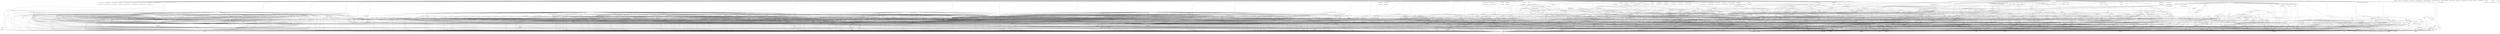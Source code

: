 digraph depends {
    node [shape=plaintext]
"abootimg" -> "abootimg-lic" [style=dotted]
"abootimg" -> "libc6"
"activitymanager" -> "activitymanager-lic" [style=dotted]
"activitymanager" -> "db8"
"activitymanager" -> "libboost-regex1.63.0"
"activitymanager" -> "libc6"
"activitymanager" -> "libgcc1"
"activitymanager" -> "libglib-2.0-0"
"activitymanager" -> "libnyx6"
"activitymanager" -> "libpmloglib3"
"activitymanager" -> "libstdc++6"
"activitymanager" -> "luna-service2"
"alsa-plugins-pulseaudio-conf" -> "libasound-module-conf-pulse"
"alsa-plugins-pulseaudio-conf" -> "libasound-module-ctl-pulse"
"alsa-plugins-pulseaudio-conf" -> "libasound-module-pcm-pulse"
"alsa-utils-alsactl" -> "alsa-states" [style=dotted]
"alsa-utils-alsactl" -> "libasound2"
"alsa-utils-alsactl" -> "libc6"
"alsa-utils-alsamixer" -> "libasound2"
"alsa-utils-alsamixer" -> "libc6"
"alsa-utils-alsamixer" -> "libformw5"
"alsa-utils-alsamixer" -> "libmenuw5"
"alsa-utils-alsamixer" -> "libncursesw5"
"alsa-utils-alsamixer" -> "libpanelw5"
"alsa-utils-alsamixer" -> "libtinfo5"
"alsa-utils-alsaucm" -> "libasound2"
"alsa-utils-alsaucm" -> "libc6"
"alsa-utils-amixer" -> "libasound2"
"alsa-utils-amixer" -> "libc6"
"alsa-utils-aplay" -> "libasound2"
"alsa-utils-aplay" -> "libc6"
"android-kernel-bootimg" -> "abootimg"
"android-kernel-bootimg" -> "android-kernel-bootimg-lic" [style=dotted]
"android-property-service" -> "android-property-service-lic" [style=dotted]
"android-property-service" -> "libc6"
"android-property-service" -> "libglib-2.0-0"
"android-property-service" -> "libhybris"
"android-property-service" -> "libpbnjson"
"android-property-service" -> "luna-service2"
"android-system" -> "android-system-lic" [style=dotted]
"android-system" -> "base-files"
"android-system" -> "base-passwd"
"android-system-compat" -> "android-system-compat-lic" [style=dotted]
"android-system-image-hammerhead" -> "android-system-image-hammerhead-lic" [style=dotted]
"android-system" -> "lxc"
"android-system" -> "sed"
"android-system" -> "shadow"
"android-tools" -> "android-tools-conf"
"android-tools" -> "android-tools-lic" [style=dotted]
"android-tools" -> "bash"
"android-tools-conf" -> "android-tools-conf-lic" [style=dotted]
"android-tools" -> "libbsd0"
"android-tools" -> "libc6"
"android-tools" -> "libcrypto1.0.2"
"android-tools" -> "libpcre1"
"android-tools" -> "libz1"
"app-services" -> "app-services-lic" [style=dotted]
"audio-service" -> "audio-service-lic" [style=dotted]
"audio-service" -> "libc6"
"audio-service" -> "libgcc1"
"audio-service" -> "libglib-2.0-0"
"audio-service" -> "libpbnjson"
"audio-service" -> "libpulse0"
"audio-service" -> "libpulse-mainloop-glib0"
"audio-service" -> "libstdc++6"
"audio-service" -> "luna-service2"
"avahi-locale-en-gb" -> "virtual-locale-en-gb" [style=dotted]
"base-files" -> "base-files-lic" [style=dotted]
"base-passwd" -> "base-passwd-lic" [style=dotted]
"bash" -> "base-files"
"bash" -> "bash-lic" [style=dotted]
"bash" -> "libc6"
"bash" -> "libtinfo5"
"bash" -> "update-alternatives-opkg"
"bc" -> "bc-lic" [style=dotted]
"bc" -> "libc6"
"bc" -> "update-alternatives-opkg"
"binutils" -> "binutils-lic" [style=dotted]
"binutils" -> "libc6"
"binutils" -> "libz1"
"binutils" -> "update-alternatives-opkg"
"bluez5" -> "bluez5-lic" [style=dotted]
"bluez5" -> "libc6"
"bluez5" -> "libdbus-1-3"
"bluez5" -> "libglib-2.0-0"
"bluez5" -> "libreadline7"
"bluez5" -> "libudev1"
"bridge-utils" -> "bridge-utils-lic" [style=dotted]
"bridge-utils" -> "kernel-module-bridge" [style=dotted]
"bridge-utils" -> "libc6"
"bridge-utils" -> "update-alternatives-opkg"
"busybox" -> "busybox-lic" [style=dotted]
"busybox" -> "busybox-syslog" [style=dotted]
"busybox" -> "busybox-udhcpc" [style=dotted]
"busybox" -> "libc6"
"busybox-syslog" -> "update-alternatives-opkg"
"busybox" -> "update-alternatives-opkg"
"bzip2" -> "bzip2-lic" [style=dotted]
"bzip2" -> "libbz2-1"
"bzip2" -> "libc6"
"bzip2" -> "update-alternatives-opkg"
"ca-certificates" -> "ca-certificates-lic" [style=dotted]
"ca-certificates" -> "openssl"
"certmgrd" -> "certmgrd-lic" [style=dotted]
"certmgrd" -> "libc6"
"certmgrd" -> "libglib-2.0-0"
"certmgrd" -> "libpbnjson"
"certmgrd" -> "libpmcertificatemgr2"
"certmgrd" -> "luna-service2"
"configurator" -> "configurator-lic" [style=dotted]
"configurator" -> "db8"
"configurator" -> "libc6"
"configurator" -> "libgcc1"
"configurator" -> "libglib-2.0-0"
"configurator" -> "libpmloglib3"
"configurator" -> "libstdc++6"
"connman" -> "bluez5"
"connman-client" -> "connman"
"connman-client" -> "libc6"
"connman-client" -> "libdbus-1-3"
"connman-client" -> "libglib-2.0-0"
"connman-client" -> "libreadline7"
"connman-conf" -> "connman-conf-lic" [style=dotted]
"connman" -> "connman-conf" [style=dotted]
"connman" -> "connman-lic" [style=dotted]
"connman" -> "connman-plugin-vpn-l2tp" [style=dotted]
"connman" -> "connman-plugin-vpn-openvpn" [style=dotted]
"connman" -> "connman-plugin-vpn-pppt" [style=dotted]
"connman" -> "connman-plugin-vpn-vpnc" [style=dotted]
"connman" -> "connman-tests" [style=dotted]
"connman" -> "connman-tools" [style=dotted]
"connman" -> "connman-vpn" [style=dotted]
"connman" -> "connman-wait-online" [style=dotted]
"connman" -> "dbus-1"
"connman" -> "iptables"
"connman" -> "libc6"
"connman" -> "libdbus-1-3"
"connman" -> "libglib-2.0-0"
"connman" -> "libgnutls30"
"connman" -> "neard" [style=dotted]
"connman" -> "ofono"
"connman" -> "openvpn"
"connman-plugin-vpn-l2tp" -> "connman-vpn"
"connman-plugin-vpn-l2tp" -> "libc6"
"connman-plugin-vpn-openvpn" -> "connman-vpn"
"connman-plugin-vpn-openvpn" -> "libc6"
"connman-plugin-vpn-openvpn" -> "libdbus-1-3"
"connman-plugin-vpn-vpnc" -> "connman-vpn"
"connman-plugin-vpn-vpnc" -> "libc6"
"connman-plugin-vpn-vpnc" -> "libdbus-1-3"
"connman" -> "pptp-linux"
"connman-tests" -> "iptables"
"connman-tests" -> "libc6"
"connman-tests" -> "libdbus-1-3"
"connman-tests" -> "libglib-2.0-0"
"connman-tests" -> "libgnutls30"
"connman-tools" -> "connman"
"connman-tools" -> "libc6"
"connman-tools" -> "libglib-2.0-0"
"connman-tools" -> "libgnutls30"
"connman" -> "update-alternatives-opkg"
"connman" -> "vpnc"
"connman-vpn" -> "libc6"
"connman-vpn" -> "libdbus-1-3"
"connman-vpn" -> "libglib-2.0-0"
"connman-vpn" -> "libgnutls30"
"connman-wait-online" -> "libc6"
"connman-wait-online" -> "libdbus-1-3"
"connman-wait-online" -> "libglib-2.0-0"
"connman" -> "wpa-supplicant"
"connman" -> "xl2tpd"
"cordova" -> "cordova-lic" [style=dotted]
"core-apps" -> "bash"
"core-apps" -> "core-apps-lic" [style=dotted]
"cpushareholder-stub" -> "cpushareholder-stub-lic" [style=dotted]
"crash-handler" -> "crash-handler-lic" [style=dotted]
"crash-handler" -> "libc6"
"crash-handler" -> "libgcc1"
"curl" -> "curl-lic" [style=dotted]
"curl" -> "libc6"
"curl" -> "libcurl4"
"curl" -> "libz1"
"db8" -> "bash"
"db8" -> "db8-lic" [style=dotted]
"db8" -> "libc6"
"db8" -> "libgcc1"
"db8" -> "libglib-2.0-0"
"db8" -> "libicui18n58"
"db8" -> "libicuuc58"
"db8" -> "libleveldb1"
"db8" -> "libpmloglib3"
"db8" -> "libstdc++6"
"db8" -> "luna-service2"
"dbus-1" -> "base-files"
"dbus-1" -> "base-passwd"
"dbus-1" -> "dbus-lic" [style=dotted]
"dbus-1" -> "libc6"
"dbus-1" -> "libdbus-1-3"
"dbus-1" -> "libexpat1"
"dbus-1" -> "libsystemd0"
"dbus-1" -> "shadow"
"directfb" -> "directfb-lic" [style=dotted]
"directfb" -> "libc6"
"directfb" -> "libfreetype6"
"directfb" -> "libgcc1"
"directfb" -> "libjpeg62"
"directfb" -> "libpng16-16"
"directfb" -> "libstdc++6"
"directfb" -> "libz1"
"distro-feed-configs" -> "distro-feed-configs-lic" [style=dotted]
"dnsmasq" -> "dnsmasq-lic" [style=dotted]
"dnsmasq" -> "libc6"
"dosfstools" -> "dosfstools-lic" [style=dotted]
"dosfstools" -> "libc6"
"downloadmanager" -> "downloadmanager-lic" [style=dotted]
"e2fsprogs-badblocks" -> "libc6"
"e2fsprogs-badblocks" -> "libcom-err2"
"e2fsprogs-badblocks" -> "libext2fs2"
"e2fsprogs-e2fsck" -> "libblkid1"
"e2fsprogs-e2fsck" -> "libc6"
"e2fsprogs-e2fsck" -> "libcom-err2"
"e2fsprogs-e2fsck" -> "libe2p2"
"e2fsprogs-e2fsck" -> "libext2fs2"
"e2fsprogs-e2fsck" -> "libuuid1"
"e2fsprogs" -> "e2fsprogs-badblocks"
"e2fsprogs" -> "e2fsprogs-e2fsck" [style=dotted]
"e2fsprogs" -> "e2fsprogs-lic" [style=dotted]
"e2fsprogs" -> "e2fsprogs-mke2fs" [style=dotted]
"e2fsprogs" -> "libblkid1"
"e2fsprogs" -> "libc6"
"e2fsprogs" -> "libcom-err2"
"e2fsprogs" -> "libe2p2"
"e2fsprogs" -> "libext2fs2"
"e2fsprogs" -> "libss2"
"e2fsprogs" -> "libuuid1"
"e2fsprogs-mke2fs" -> "libblkid1"
"e2fsprogs-mke2fs" -> "libc6"
"e2fsprogs-mke2fs" -> "libcom-err2"
"e2fsprogs-mke2fs" -> "libe2p2"
"e2fsprogs-mke2fs" -> "libext2fs2"
"e2fsprogs-mke2fs" -> "libuuid1"
"e2fsprogs" -> "update-alternatives-opkg"
"enyo-1.0" -> "enyo-1.0-lic" [style=dotted]
"evtest" -> "evtest-lic" [style=dotted]
"evtest" -> "libc6"
"exiv2" -> "exiv2-lic" [style=dotted]
"exiv2" -> "libc6"
"exiv2" -> "libexpat1"
"exiv2" -> "libgcc1"
"exiv2" -> "libstdc++6"
"exiv2" -> "libz1"
"filecache" -> "db8"
"filecache" -> "filecache-lic" [style=dotted]
"filecache" -> "glibmm"
"filecache" -> "jemalloc"
"filecache" -> "libboost-filesystem1.63.0"
"filecache" -> "libboost-system1.63.0"
"filecache" -> "libc6"
"filecache" -> "libgcc1"
"filecache" -> "libglib-2.0-0"
"filecache" -> "libsigc-2.0-0"
"filecache" -> "libstdc++6"
"filecache" -> "luna-service2"
"fingerterm" -> "fingerterm-lic" [style=dotted]
"fingerterm" -> "libc6"
"fingerterm" -> "libgcc1"
"fingerterm" -> "libstdc++6"
"fingerterm" -> "qtbase"
"fingerterm" -> "qtdeclarative"
"fingerterm" -> "ttf-liberation-mono"
"fontconfig-utils" -> "libc6"
"fontconfig-utils" -> "libfontconfig1"
"fontconfig-utils" -> "libfreetype6"
"foundation-frameworks" -> "foundation-frameworks-lic" [style=dotted]
"funyahoo-plusplus" -> "funyahoo-plusplus-lic" [style=dotted]
"funyahoo-plusplus" -> "libc6"
"funyahoo-plusplus" -> "libglib-2.0-0"
"funyahoo-plusplus" -> "libjson-glib-1.0-0"
"funyahoo-plusplus" -> "libpurple"
"fuser" -> "libc6"
"fuser" -> "update-alternatives-opkg"
"gdb" -> "gdb-lic" [style=dotted]
"gdb" -> "libc6"
"gdb" -> "libc6-thread-db" [style=dotted]
"gdb" -> "libexpat1"
"gdb" -> "libpython3.5m1.0"
"gdb" -> "libreadline7"
"gdb" -> "libtinfo5"
"gdb" -> "python3"
"gdb" -> "python3-codecs"
"gdbserver" -> "libc6"
"gdbserver" -> "libc6-thread-db" [style=dotted]
"geoclue" -> "geoclue-lic" [style=dotted]
"geoclue" -> "libavahi-client3"
"geoclue" -> "libavahi-common3"
"geoclue" -> "libavahi-glib1"
"geoclue" -> "libc6"
"geoclue" -> "libglib-2.0-0"
"geoclue" -> "libjson-glib-1.0-0"
"geoclue" -> "libsoup-2.4"
"geoclue" -> "modemmanager"
"glibc-locale-en-gb" -> "virtual-locale-en-gb" [style=dotted]
"glibmm" -> "glibmm-lic" [style=dotted]
"glibmm" -> "libc6"
"glibmm" -> "libgcc1"
"glibmm" -> "libglib-2.0-0"
"glibmm" -> "libsigc-2.0-0"
"glibmm" -> "libstdc++6"
"glib-networking" -> "glib-networking-lic" [style=dotted]
"glib-networking" -> "libc6"
"glib-networking" -> "libglib-2.0-0"
"glib-networking" -> "libgnutls30"
"glib-networking-locale-en-gb" -> "virtual-locale-en-gb" [style=dotted]
"gstreamer1.0" -> "gstreamer1.0-lic" [style=dotted]
"gstreamer1.0-libav" -> "gstreamer1.0"
"gstreamer1.0-libav" -> "gstreamer1.0-libav-lic" [style=dotted]
"gstreamer1.0-libav" -> "libbz2-1"
"gstreamer1.0-libav" -> "libc6"
"gstreamer1.0-libav" -> "libglib-2.0-0"
"gstreamer1.0-libav" -> "libgstaudio-1.0-0"
"gstreamer1.0-libav" -> "libgstpbutils-1.0-0"
"gstreamer1.0-libav" -> "libgstvideo-1.0-0"
"gstreamer1.0-libav" -> "liblzma5"
"gstreamer1.0-libav" -> "libz1"
"gstreamer1.0" -> "libc6"
"gstreamer1.0" -> "libcap2"
"gstreamer1.0" -> "libglib-2.0-0"
"gstreamer1.0-locale-en-gb" -> "virtual-locale-en-gb" [style=dotted]
"gstreamer1.0-plugins-bad-accurip" -> "gstreamer1.0"
"gstreamer1.0-plugins-bad-accurip" -> "libc6"
"gstreamer1.0-plugins-bad-accurip" -> "libglib-2.0-0"
"gstreamer1.0-plugins-bad-accurip" -> "libgstaudio-1.0-0"
"gstreamer1.0-plugins-bad-adpcmdec" -> "gstreamer1.0"
"gstreamer1.0-plugins-bad-adpcmdec" -> "libc6"
"gstreamer1.0-plugins-bad-adpcmdec" -> "libglib-2.0-0"
"gstreamer1.0-plugins-bad-adpcmdec" -> "libgstaudio-1.0-0"
"gstreamer1.0-plugins-bad-adpcmenc" -> "gstreamer1.0"
"gstreamer1.0-plugins-bad-adpcmenc" -> "libc6"
"gstreamer1.0-plugins-bad-adpcmenc" -> "libglib-2.0-0"
"gstreamer1.0-plugins-bad-adpcmenc" -> "libgstaudio-1.0-0"
"gstreamer1.0-plugins-bad-aiff" -> "gstreamer1.0"
"gstreamer1.0-plugins-bad-aiff" -> "libc6"
"gstreamer1.0-plugins-bad-aiff" -> "libglib-2.0-0"
"gstreamer1.0-plugins-bad-aiff" -> "libgstaudio-1.0-0"
"gstreamer1.0-plugins-bad-aiff" -> "libgstpbutils-1.0-0"
"gstreamer1.0-plugins-bad-aiff" -> "libgsttag-1.0-0"
"gstreamer1.0-plugins-bad-asfmux" -> "gstreamer1.0"
"gstreamer1.0-plugins-bad-asfmux" -> "libc6"
"gstreamer1.0-plugins-bad-asfmux" -> "libglib-2.0-0"
"gstreamer1.0-plugins-bad-asfmux" -> "libgstrtp-1.0-0"
"gstreamer1.0-plugins-bad-audiofxbad" -> "gstreamer1.0"
"gstreamer1.0-plugins-bad-audiofxbad" -> "libc6"
"gstreamer1.0-plugins-bad-audiofxbad" -> "libglib-2.0-0"
"gstreamer1.0-plugins-bad-audiofxbad" -> "libgstaudio-1.0-0"
"gstreamer1.0-plugins-bad-audiomixer" -> "gstreamer1.0"
"gstreamer1.0-plugins-bad-audiomixer" -> "libc6"
"gstreamer1.0-plugins-bad-audiomixer" -> "libglib-2.0-0"
"gstreamer1.0-plugins-bad-audiomixer" -> "libgstaudio-1.0-0"
"gstreamer1.0-plugins-bad-audiomixer" -> "libgstbadaudio-1.0-0"
"gstreamer1.0-plugins-bad-audiomixer" -> "libgstbadbase-1.0-0"
"gstreamer1.0-plugins-bad-audiomixer" -> "liborc-0.4-0"
"gstreamer1.0-plugins-bad-audiovisualizers" -> "gstreamer1.0"
"gstreamer1.0-plugins-bad-audiovisualizers" -> "libc6"
"gstreamer1.0-plugins-bad-audiovisualizers" -> "libglib-2.0-0"
"gstreamer1.0-plugins-bad-audiovisualizers" -> "libgstaudio-1.0-0"
"gstreamer1.0-plugins-bad-audiovisualizers" -> "libgstfft-1.0-0"
"gstreamer1.0-plugins-bad-audiovisualizers" -> "libgstpbutils-1.0-0"
"gstreamer1.0-plugins-bad-audiovisualizers" -> "libgstvideo-1.0-0"
"gstreamer1.0-plugins-bad-autoconvert" -> "gstreamer1.0"
"gstreamer1.0-plugins-bad-autoconvert" -> "libc6"
"gstreamer1.0-plugins-bad-autoconvert" -> "libglib-2.0-0"
"gstreamer1.0-plugins-bad-bayer" -> "gstreamer1.0"
"gstreamer1.0-plugins-bad-bayer" -> "libc6"
"gstreamer1.0-plugins-bad-bayer" -> "libglib-2.0-0"
"gstreamer1.0-plugins-bad-bayer" -> "libgstvideo-1.0-0"
"gstreamer1.0-plugins-bad-bayer" -> "liborc-0.4-0"
"gstreamer1.0-plugins-bad-bluez" -> "gstreamer1.0"
"gstreamer1.0-plugins-bad-bluez" -> "libc6"
"gstreamer1.0-plugins-bad-bluez" -> "libglib-2.0-0"
"gstreamer1.0-plugins-bad-bluez" -> "libgstaudio-1.0-0"
"gstreamer1.0-plugins-bad-bluez" -> "libgstrtp-1.0-0"
"gstreamer1.0-plugins-bad-bz2" -> "gstreamer1.0"
"gstreamer1.0-plugins-bad-bz2" -> "libbz2-1"
"gstreamer1.0-plugins-bad-bz2" -> "libc6"
"gstreamer1.0-plugins-bad-bz2" -> "libglib-2.0-0"
"gstreamer1.0-plugins-bad-camerabin2" -> "gstreamer1.0"
"gstreamer1.0-plugins-bad-camerabin2" -> "libc6"
"gstreamer1.0-plugins-bad-camerabin2" -> "libglib-2.0-0"
"gstreamer1.0-plugins-bad-camerabin2" -> "libgstapp-1.0-0"
"gstreamer1.0-plugins-bad-camerabin2" -> "libgstbasecamerabinsrc-1.0-0"
"gstreamer1.0-plugins-bad-camerabin2" -> "libgstpbutils-1.0-0"
"gstreamer1.0-plugins-bad-camerabin2" -> "libgstphotography-1.0-0"
"gstreamer1.0-plugins-bad-camerabin2" -> "libgsttag-1.0-0"
"gstreamer1.0-plugins-bad-coloreffects" -> "gstreamer1.0"
"gstreamer1.0-plugins-bad-coloreffects" -> "libc6"
"gstreamer1.0-plugins-bad-coloreffects" -> "libglib-2.0-0"
"gstreamer1.0-plugins-bad-coloreffects" -> "libgstvideo-1.0-0"
"gstreamer1.0-plugins-bad-compositor" -> "gstreamer1.0"
"gstreamer1.0-plugins-bad-compositor" -> "libc6"
"gstreamer1.0-plugins-bad-compositor" -> "libglib-2.0-0"
"gstreamer1.0-plugins-bad-compositor" -> "libgstbadbase-1.0-0"
"gstreamer1.0-plugins-bad-compositor" -> "libgstbadvideo-1.0-0"
"gstreamer1.0-plugins-bad-compositor" -> "libgstvideo-1.0-0"
"gstreamer1.0-plugins-bad-compositor" -> "liborc-0.4-0"
"gstreamer1.0-plugins-bad-curl" -> "gstreamer1.0"
"gstreamer1.0-plugins-bad-curl" -> "libc6"
"gstreamer1.0-plugins-bad-curl" -> "libcurl4"
"gstreamer1.0-plugins-bad-curl" -> "libglib-2.0-0"
"gstreamer1.0-plugins-bad-dashdemux" -> "gstreamer1.0"
"gstreamer1.0-plugins-bad-dashdemux" -> "libc6"
"gstreamer1.0-plugins-bad-dashdemux" -> "libglib-2.0-0"
"gstreamer1.0-plugins-bad-dashdemux" -> "libgstadaptivedemux-1.0-0"
"gstreamer1.0-plugins-bad-dashdemux" -> "libgstapp-1.0-0"
"gstreamer1.0-plugins-bad-dashdemux" -> "libgsttag-1.0-0"
"gstreamer1.0-plugins-bad-dashdemux" -> "libgsturidownloader-1.0-0"
"gstreamer1.0-plugins-bad-dashdemux" -> "libxml2"
"gstreamer1.0-plugins-bad-dataurisrc" -> "gstreamer1.0"
"gstreamer1.0-plugins-bad-dataurisrc" -> "libc6"
"gstreamer1.0-plugins-bad-dataurisrc" -> "libglib-2.0-0"
"gstreamer1.0-plugins-bad-debugutilsbad" -> "gstreamer1.0"
"gstreamer1.0-plugins-bad-debugutilsbad" -> "libc6"
"gstreamer1.0-plugins-bad-debugutilsbad" -> "libglib-2.0-0"
"gstreamer1.0-plugins-bad-debugutilsbad" -> "libgstvideo-1.0-0"
"gstreamer1.0-plugins-bad-decklink" -> "gstreamer1.0"
"gstreamer1.0-plugins-bad-decklink" -> "libc6"
"gstreamer1.0-plugins-bad-decklink" -> "libgcc1"
"gstreamer1.0-plugins-bad-decklink" -> "libglib-2.0-0"
"gstreamer1.0-plugins-bad-decklink" -> "libgstaudio-1.0-0"
"gstreamer1.0-plugins-bad-decklink" -> "libgstvideo-1.0-0"
"gstreamer1.0-plugins-bad-decklink" -> "libstdc++6"
"gstreamer1.0-plugins-bad-dtls" -> "gstreamer1.0"
"gstreamer1.0-plugins-bad-dtls" -> "libc6"
"gstreamer1.0-plugins-bad-dtls" -> "libcrypto1.0.2"
"gstreamer1.0-plugins-bad-dtls" -> "libglib-2.0-0"
"gstreamer1.0-plugins-bad-dtls" -> "libssl1.0.2"
"gstreamer1.0-plugins-bad-dvb" -> "gstreamer1.0"
"gstreamer1.0-plugins-bad-dvb" -> "libc6"
"gstreamer1.0-plugins-bad-dvb" -> "libglib-2.0-0"
"gstreamer1.0-plugins-bad-dvb" -> "libgstmpegts-1.0-0"
"gstreamer1.0-plugins-bad-dvbsuboverlay" -> "gstreamer1.0"
"gstreamer1.0-plugins-bad-dvbsuboverlay" -> "libc6"
"gstreamer1.0-plugins-bad-dvbsuboverlay" -> "libglib-2.0-0"
"gstreamer1.0-plugins-bad-dvbsuboverlay" -> "libgstvideo-1.0-0"
"gstreamer1.0-plugins-bad-dvdspu" -> "gstreamer1.0"
"gstreamer1.0-plugins-bad-dvdspu" -> "libc6"
"gstreamer1.0-plugins-bad-dvdspu" -> "libglib-2.0-0"
"gstreamer1.0-plugins-bad-dvdspu" -> "libgstvideo-1.0-0"
"gstreamer1.0-plugins-bad-fbdevsink" -> "gstreamer1.0"
"gstreamer1.0-plugins-bad-fbdevsink" -> "libc6"
"gstreamer1.0-plugins-bad-fbdevsink" -> "libglib-2.0-0"
"gstreamer1.0-plugins-bad-fbdevsink" -> "libgstvideo-1.0-0"
"gstreamer1.0-plugins-bad-festival" -> "gstreamer1.0"
"gstreamer1.0-plugins-bad-festival" -> "libc6"
"gstreamer1.0-plugins-bad-festival" -> "libglib-2.0-0"
"gstreamer1.0-plugins-bad-festival" -> "libgstaudio-1.0-0"
"gstreamer1.0-plugins-bad-fieldanalysis" -> "gstreamer1.0"
"gstreamer1.0-plugins-bad-fieldanalysis" -> "libc6"
"gstreamer1.0-plugins-bad-fieldanalysis" -> "libglib-2.0-0"
"gstreamer1.0-plugins-bad-fieldanalysis" -> "libgstvideo-1.0-0"
"gstreamer1.0-plugins-bad-fieldanalysis" -> "liborc-0.4-0"
"gstreamer1.0-plugins-bad-freeverb" -> "gstreamer1.0"
"gstreamer1.0-plugins-bad-freeverb" -> "libc6"
"gstreamer1.0-plugins-bad-freeverb" -> "libglib-2.0-0"
"gstreamer1.0-plugins-bad-freeverb" -> "libgstaudio-1.0-0"
"gstreamer1.0-plugins-bad-frei0r" -> "gstreamer1.0"
"gstreamer1.0-plugins-bad-frei0r" -> "libc6"
"gstreamer1.0-plugins-bad-frei0r" -> "libglib-2.0-0"
"gstreamer1.0-plugins-bad-frei0r" -> "libgstvideo-1.0-0"
"gstreamer1.0-plugins-bad-gaudieffects" -> "gstreamer1.0"
"gstreamer1.0-plugins-bad-gaudieffects" -> "libc6"
"gstreamer1.0-plugins-bad-gaudieffects" -> "libglib-2.0-0"
"gstreamer1.0-plugins-bad-gaudieffects" -> "libgstvideo-1.0-0"
"gstreamer1.0-plugins-bad-gaudieffects" -> "liborc-0.4-0"
"gstreamer1.0-plugins-bad-gdp" -> "gstreamer1.0"
"gstreamer1.0-plugins-bad-gdp" -> "libc6"
"gstreamer1.0-plugins-bad-gdp" -> "libglib-2.0-0"
"gstreamer1.0-plugins-bad-geometrictransform" -> "gstreamer1.0"
"gstreamer1.0-plugins-bad-geometrictransform" -> "libc6"
"gstreamer1.0-plugins-bad-geometrictransform" -> "libglib-2.0-0"
"gstreamer1.0-plugins-bad-geometrictransform" -> "libgstvideo-1.0-0"
"gstreamer1.0-plugins-bad-hls" -> "gstreamer1.0"
"gstreamer1.0-plugins-bad-hls" -> "libc6"
"gstreamer1.0-plugins-bad-hls" -> "libcrypto1.0.2"
"gstreamer1.0-plugins-bad-hls" -> "libglib-2.0-0"
"gstreamer1.0-plugins-bad-hls" -> "libgstadaptivedemux-1.0-0"
"gstreamer1.0-plugins-bad-hls" -> "libgstapp-1.0-0"
"gstreamer1.0-plugins-bad-hls" -> "libgstpbutils-1.0-0"
"gstreamer1.0-plugins-bad-hls" -> "libgsttag-1.0-0"
"gstreamer1.0-plugins-bad-hls" -> "libgsturidownloader-1.0-0"
"gstreamer1.0-plugins-bad-hls" -> "libgstvideo-1.0-0"
"gstreamer1.0-plugins-bad-hls" -> "libssl1.0.2"
"gstreamer1.0-plugins-bad-id3tag" -> "gstreamer1.0"
"gstreamer1.0-plugins-bad-id3tag" -> "libc6"
"gstreamer1.0-plugins-bad-id3tag" -> "libglib-2.0-0"
"gstreamer1.0-plugins-bad-id3tag" -> "libgsttag-1.0-0"
"gstreamer1.0-plugins-bad-inter" -> "gstreamer1.0"
"gstreamer1.0-plugins-bad-interlace" -> "gstreamer1.0"
"gstreamer1.0-plugins-bad-interlace" -> "libc6"
"gstreamer1.0-plugins-bad-interlace" -> "libglib-2.0-0"
"gstreamer1.0-plugins-bad-interlace" -> "libgstvideo-1.0-0"
"gstreamer1.0-plugins-bad-inter" -> "libc6"
"gstreamer1.0-plugins-bad-inter" -> "libglib-2.0-0"
"gstreamer1.0-plugins-bad-inter" -> "libgstaudio-1.0-0"
"gstreamer1.0-plugins-bad-inter" -> "libgstvideo-1.0-0"
"gstreamer1.0-plugins-bad-ivfparse" -> "gstreamer1.0"
"gstreamer1.0-plugins-bad-ivfparse" -> "libc6"
"gstreamer1.0-plugins-bad-ivfparse" -> "libglib-2.0-0"
"gstreamer1.0-plugins-bad-ivtc" -> "gstreamer1.0"
"gstreamer1.0-plugins-bad-ivtc" -> "libc6"
"gstreamer1.0-plugins-bad-ivtc" -> "libglib-2.0-0"
"gstreamer1.0-plugins-bad-ivtc" -> "libgstvideo-1.0-0"
"gstreamer1.0-plugins-bad-jp2kdecimator" -> "gstreamer1.0"
"gstreamer1.0-plugins-bad-jp2kdecimator" -> "libc6"
"gstreamer1.0-plugins-bad-jp2kdecimator" -> "libglib-2.0-0"
"gstreamer1.0-plugins-bad-jpegformat" -> "gstreamer1.0"
"gstreamer1.0-plugins-bad-jpegformat" -> "libc6"
"gstreamer1.0-plugins-bad-jpegformat" -> "libglib-2.0-0"
"gstreamer1.0-plugins-bad-jpegformat" -> "libgsttag-1.0-0"
"gstreamer1.0-plugins-bad-locale-en-gb" -> "virtual-locale-en-gb" [style=dotted]
"gstreamer1.0-plugins-bad-meta" -> "gstreamer1.0-plugins-bad-accurip"
"gstreamer1.0-plugins-bad-meta" -> "gstreamer1.0-plugins-bad-adpcmdec"
"gstreamer1.0-plugins-bad-meta" -> "gstreamer1.0-plugins-bad-adpcmenc"
"gstreamer1.0-plugins-bad-meta" -> "gstreamer1.0-plugins-bad-aiff"
"gstreamer1.0-plugins-bad-meta" -> "gstreamer1.0-plugins-bad-asfmux"
"gstreamer1.0-plugins-bad-meta" -> "gstreamer1.0-plugins-bad-audiofxbad"
"gstreamer1.0-plugins-bad-meta" -> "gstreamer1.0-plugins-bad-audiomixer"
"gstreamer1.0-plugins-bad-meta" -> "gstreamer1.0-plugins-bad-audiovisualizers"
"gstreamer1.0-plugins-bad-meta" -> "gstreamer1.0-plugins-bad-autoconvert"
"gstreamer1.0-plugins-bad-meta" -> "gstreamer1.0-plugins-bad-bayer"
"gstreamer1.0-plugins-bad-meta" -> "gstreamer1.0-plugins-bad-bluez"
"gstreamer1.0-plugins-bad-meta" -> "gstreamer1.0-plugins-bad-bz2"
"gstreamer1.0-plugins-bad-meta" -> "gstreamer1.0-plugins-bad-camerabin2"
"gstreamer1.0-plugins-bad-meta" -> "gstreamer1.0-plugins-bad-coloreffects"
"gstreamer1.0-plugins-bad-meta" -> "gstreamer1.0-plugins-bad-compositor"
"gstreamer1.0-plugins-bad-meta" -> "gstreamer1.0-plugins-bad-curl"
"gstreamer1.0-plugins-bad-meta" -> "gstreamer1.0-plugins-bad-dashdemux"
"gstreamer1.0-plugins-bad-meta" -> "gstreamer1.0-plugins-bad-dataurisrc"
"gstreamer1.0-plugins-bad-meta" -> "gstreamer1.0-plugins-bad-debugutilsbad"
"gstreamer1.0-plugins-bad-meta" -> "gstreamer1.0-plugins-bad-decklink"
"gstreamer1.0-plugins-bad-meta" -> "gstreamer1.0-plugins-bad-dtls"
"gstreamer1.0-plugins-bad-meta" -> "gstreamer1.0-plugins-bad-dvb"
"gstreamer1.0-plugins-bad-meta" -> "gstreamer1.0-plugins-bad-dvbsuboverlay"
"gstreamer1.0-plugins-bad-meta" -> "gstreamer1.0-plugins-bad-dvdspu"
"gstreamer1.0-plugins-bad-meta" -> "gstreamer1.0-plugins-bad-fbdevsink"
"gstreamer1.0-plugins-bad-meta" -> "gstreamer1.0-plugins-bad-festival"
"gstreamer1.0-plugins-bad-meta" -> "gstreamer1.0-plugins-bad-fieldanalysis"
"gstreamer1.0-plugins-bad-meta" -> "gstreamer1.0-plugins-bad-freeverb"
"gstreamer1.0-plugins-bad-meta" -> "gstreamer1.0-plugins-bad-frei0r"
"gstreamer1.0-plugins-bad-meta" -> "gstreamer1.0-plugins-bad-gaudieffects"
"gstreamer1.0-plugins-bad-meta" -> "gstreamer1.0-plugins-bad-gdp"
"gstreamer1.0-plugins-bad-meta" -> "gstreamer1.0-plugins-bad-geometrictransform"
"gstreamer1.0-plugins-bad-meta" -> "gstreamer1.0-plugins-bad-hls"
"gstreamer1.0-plugins-bad-meta" -> "gstreamer1.0-plugins-bad-id3tag"
"gstreamer1.0-plugins-bad-meta" -> "gstreamer1.0-plugins-bad-inter"
"gstreamer1.0-plugins-bad-meta" -> "gstreamer1.0-plugins-bad-interlace"
"gstreamer1.0-plugins-bad-meta" -> "gstreamer1.0-plugins-bad-ivfparse"
"gstreamer1.0-plugins-bad-meta" -> "gstreamer1.0-plugins-bad-ivtc"
"gstreamer1.0-plugins-bad-meta" -> "gstreamer1.0-plugins-bad-jp2kdecimator"
"gstreamer1.0-plugins-bad-meta" -> "gstreamer1.0-plugins-bad-jpegformat"
"gstreamer1.0-plugins-bad-meta" -> "gstreamer1.0-plugins-bad-midi"
"gstreamer1.0-plugins-bad-meta" -> "gstreamer1.0-plugins-bad-mpegpsdemux"
"gstreamer1.0-plugins-bad-meta" -> "gstreamer1.0-plugins-bad-mpegpsmux"
"gstreamer1.0-plugins-bad-meta" -> "gstreamer1.0-plugins-bad-mpegtsdemux"
"gstreamer1.0-plugins-bad-meta" -> "gstreamer1.0-plugins-bad-mpegtsmux"
"gstreamer1.0-plugins-bad-meta" -> "gstreamer1.0-plugins-bad-mxf"
"gstreamer1.0-plugins-bad-meta" -> "gstreamer1.0-plugins-bad-neonhttpsrc"
"gstreamer1.0-plugins-bad-meta" -> "gstreamer1.0-plugins-bad-netsim"
"gstreamer1.0-plugins-bad-meta" -> "gstreamer1.0-plugins-bad-pcapparse"
"gstreamer1.0-plugins-bad-meta" -> "gstreamer1.0-plugins-bad-pnm"
"gstreamer1.0-plugins-bad-meta" -> "gstreamer1.0-plugins-bad-rawparse"
"gstreamer1.0-plugins-bad-meta" -> "gstreamer1.0-plugins-bad-removesilence"
"gstreamer1.0-plugins-bad-meta" -> "gstreamer1.0-plugins-bad-rfbsrc"
"gstreamer1.0-plugins-bad-meta" -> "gstreamer1.0-plugins-bad-rsvg"
"gstreamer1.0-plugins-bad-meta" -> "gstreamer1.0-plugins-bad-rtponvif"
"gstreamer1.0-plugins-bad-meta" -> "gstreamer1.0-plugins-bad-sbc"
"gstreamer1.0-plugins-bad-meta" -> "gstreamer1.0-plugins-bad-sdpelem"
"gstreamer1.0-plugins-bad-meta" -> "gstreamer1.0-plugins-bad-segmentclip"
"gstreamer1.0-plugins-bad-meta" -> "gstreamer1.0-plugins-bad-shm"
"gstreamer1.0-plugins-bad-meta" -> "gstreamer1.0-plugins-bad-siren"
"gstreamer1.0-plugins-bad-meta" -> "gstreamer1.0-plugins-bad-smooth"
"gstreamer1.0-plugins-bad-meta" -> "gstreamer1.0-plugins-bad-smoothstreaming"
"gstreamer1.0-plugins-bad-meta" -> "gstreamer1.0-plugins-bad-sndfile"
"gstreamer1.0-plugins-bad-meta" -> "gstreamer1.0-plugins-bad-speed"
"gstreamer1.0-plugins-bad-meta" -> "gstreamer1.0-plugins-bad-stereo"
"gstreamer1.0-plugins-bad-meta" -> "gstreamer1.0-plugins-bad-subenc"
"gstreamer1.0-plugins-bad-meta" -> "gstreamer1.0-plugins-bad-timecode"
"gstreamer1.0-plugins-bad-meta" -> "gstreamer1.0-plugins-bad-uvch264"
"gstreamer1.0-plugins-bad-meta" -> "gstreamer1.0-plugins-bad-vcdsrc"
"gstreamer1.0-plugins-bad-meta" -> "gstreamer1.0-plugins-bad-videofiltersbad"
"gstreamer1.0-plugins-bad-meta" -> "gstreamer1.0-plugins-bad-videoframe-audiolevel"
"gstreamer1.0-plugins-bad-meta" -> "gstreamer1.0-plugins-bad-videoparsersbad"
"gstreamer1.0-plugins-bad-meta" -> "gstreamer1.0-plugins-bad-videosignal"
"gstreamer1.0-plugins-bad-meta" -> "gstreamer1.0-plugins-bad-vmnc"
"gstreamer1.0-plugins-bad-meta" -> "gstreamer1.0-plugins-bad-waylandsink"
"gstreamer1.0-plugins-bad-meta" -> "gstreamer1.0-plugins-bad-webp"
"gstreamer1.0-plugins-bad-meta" -> "gstreamer1.0-plugins-bad-y4mdec"
"gstreamer1.0-plugins-bad-meta" -> "gstreamer1.0-plugins-bad-yadif"
"gstreamer1.0-plugins-bad-meta" -> "libgstadaptivedemux-1.0-0"
"gstreamer1.0-plugins-bad-meta" -> "libgstbadaudio-1.0-0"
"gstreamer1.0-plugins-bad-meta" -> "libgstbadbase-1.0-0"
"gstreamer1.0-plugins-bad-meta" -> "libgstbadvideo-1.0-0"
"gstreamer1.0-plugins-bad-meta" -> "libgstbasecamerabinsrc-1.0-0"
"gstreamer1.0-plugins-bad-meta" -> "libgstcodecparsers-1.0-0"
"gstreamer1.0-plugins-bad-meta" -> "libgstinsertbin-1.0-0"
"gstreamer1.0-plugins-bad-meta" -> "libgstmpegts-1.0-0"
"gstreamer1.0-plugins-bad-meta" -> "libgstphotography-1.0-0"
"gstreamer1.0-plugins-bad-meta" -> "libgstplayer-1.0-0"
"gstreamer1.0-plugins-bad-meta" -> "libgsturidownloader-1.0-0"
"gstreamer1.0-plugins-bad-meta" -> "libgstwayland-1.0-0"
"gstreamer1.0-plugins-bad-midi" -> "gstreamer1.0"
"gstreamer1.0-plugins-bad-midi" -> "libc6"
"gstreamer1.0-plugins-bad-midi" -> "libglib-2.0-0"
"gstreamer1.0-plugins-bad-midi" -> "libgsttag-1.0-0"
"gstreamer1.0-plugins-bad-mpegpsdemux" -> "gstreamer1.0"
"gstreamer1.0-plugins-bad-mpegpsdemux" -> "libc6"
"gstreamer1.0-plugins-bad-mpegpsdemux" -> "libglib-2.0-0"
"gstreamer1.0-plugins-bad-mpegpsdemux" -> "libgstpbutils-1.0-0"
"gstreamer1.0-plugins-bad-mpegpsdemux" -> "libgsttag-1.0-0"
"gstreamer1.0-plugins-bad-mpegpsmux" -> "gstreamer1.0"
"gstreamer1.0-plugins-bad-mpegpsmux" -> "libc6"
"gstreamer1.0-plugins-bad-mpegpsmux" -> "libglib-2.0-0"
"gstreamer1.0-plugins-bad-mpegtsdemux" -> "gstreamer1.0"
"gstreamer1.0-plugins-bad-mpegtsdemux" -> "libc6"
"gstreamer1.0-plugins-bad-mpegtsdemux" -> "libglib-2.0-0"
"gstreamer1.0-plugins-bad-mpegtsdemux" -> "libgstaudio-1.0-0"
"gstreamer1.0-plugins-bad-mpegtsdemux" -> "libgstcodecparsers-1.0-0"
"gstreamer1.0-plugins-bad-mpegtsdemux" -> "libgstmpegts-1.0-0"
"gstreamer1.0-plugins-bad-mpegtsdemux" -> "libgstpbutils-1.0-0"
"gstreamer1.0-plugins-bad-mpegtsdemux" -> "libgsttag-1.0-0"
"gstreamer1.0-plugins-bad-mpegtsmux" -> "gstreamer1.0"
"gstreamer1.0-plugins-bad-mpegtsmux" -> "libc6"
"gstreamer1.0-plugins-bad-mpegtsmux" -> "libglib-2.0-0"
"gstreamer1.0-plugins-bad-mpegtsmux" -> "libgstaudio-1.0-0"
"gstreamer1.0-plugins-bad-mpegtsmux" -> "libgstmpegts-1.0-0"
"gstreamer1.0-plugins-bad-mpegtsmux" -> "libgstpbutils-1.0-0"
"gstreamer1.0-plugins-bad-mpegtsmux" -> "libgsttag-1.0-0"
"gstreamer1.0-plugins-bad-mpegtsmux" -> "libgstvideo-1.0-0"
"gstreamer1.0-plugins-bad-mxf" -> "gstreamer1.0"
"gstreamer1.0-plugins-bad-mxf" -> "libc6"
"gstreamer1.0-plugins-bad-mxf" -> "libglib-2.0-0"
"gstreamer1.0-plugins-bad-mxf" -> "libgstaudio-1.0-0"
"gstreamer1.0-plugins-bad-mxf" -> "libgstbadbase-1.0-0"
"gstreamer1.0-plugins-bad-mxf" -> "libgstvideo-1.0-0"
"gstreamer1.0-plugins-bad-neonhttpsrc" -> "gstreamer1.0"
"gstreamer1.0-plugins-bad-neonhttpsrc" -> "libc6"
"gstreamer1.0-plugins-bad-neonhttpsrc" -> "libglib-2.0-0"
"gstreamer1.0-plugins-bad-neonhttpsrc" -> "libneon27"
"gstreamer1.0-plugins-bad-netsim" -> "gstreamer1.0"
"gstreamer1.0-plugins-bad-netsim" -> "libc6"
"gstreamer1.0-plugins-bad-netsim" -> "libglib-2.0-0"
"gstreamer1.0-plugins-bad-pcapparse" -> "gstreamer1.0"
"gstreamer1.0-plugins-bad-pcapparse" -> "libc6"
"gstreamer1.0-plugins-bad-pcapparse" -> "libglib-2.0-0"
"gstreamer1.0-plugins-bad-pnm" -> "gstreamer1.0"
"gstreamer1.0-plugins-bad-pnm" -> "libc6"
"gstreamer1.0-plugins-bad-pnm" -> "libglib-2.0-0"
"gstreamer1.0-plugins-bad-pnm" -> "libgstvideo-1.0-0"
"gstreamer1.0-plugins-bad-rawparse" -> "gstreamer1.0"
"gstreamer1.0-plugins-bad-rawparse" -> "libc6"
"gstreamer1.0-plugins-bad-rawparse" -> "libglib-2.0-0"
"gstreamer1.0-plugins-bad-rawparse" -> "libgstaudio-1.0-0"
"gstreamer1.0-plugins-bad-rawparse" -> "libgstvideo-1.0-0"
"gstreamer1.0-plugins-bad-removesilence" -> "gstreamer1.0"
"gstreamer1.0-plugins-bad-removesilence" -> "libc6"
"gstreamer1.0-plugins-bad-removesilence" -> "libglib-2.0-0"
"gstreamer1.0-plugins-bad-rfbsrc" -> "gstreamer1.0"
"gstreamer1.0-plugins-bad-rfbsrc" -> "libc6"
"gstreamer1.0-plugins-bad-rfbsrc" -> "libglib-2.0-0"
"gstreamer1.0-plugins-bad-rfbsrc" -> "libgstvideo-1.0-0"
"gstreamer1.0-plugins-bad-rsvg" -> "gstreamer1.0"
"gstreamer1.0-plugins-bad-rsvg" -> "libc6"
"gstreamer1.0-plugins-bad-rsvg" -> "libcairo2"
"gstreamer1.0-plugins-bad-rsvg" -> "libgdk-pixbuf-2.0-0"
"gstreamer1.0-plugins-bad-rsvg" -> "libglib-2.0-0"
"gstreamer1.0-plugins-bad-rsvg" -> "libgstvideo-1.0-0"
"gstreamer1.0-plugins-bad-rsvg" -> "librsvg-2-2"
"gstreamer1.0-plugins-bad-rtponvif" -> "gstreamer1.0"
"gstreamer1.0-plugins-bad-rtponvif" -> "libc6"
"gstreamer1.0-plugins-bad-rtponvif" -> "libglib-2.0-0"
"gstreamer1.0-plugins-bad-rtponvif" -> "libgstrtp-1.0-0"
"gstreamer1.0-plugins-bad-sbc" -> "gstreamer1.0"
"gstreamer1.0-plugins-bad-sbc" -> "libc6"
"gstreamer1.0-plugins-bad-sbc" -> "libglib-2.0-0"
"gstreamer1.0-plugins-bad-sbc" -> "libgstaudio-1.0-0"
"gstreamer1.0-plugins-bad-sbc" -> "sbc"
"gstreamer1.0-plugins-bad-sdpelem" -> "gstreamer1.0"
"gstreamer1.0-plugins-bad-sdpelem" -> "libc6"
"gstreamer1.0-plugins-bad-sdpelem" -> "libglib-2.0-0"
"gstreamer1.0-plugins-bad-sdpelem" -> "libgstapp-1.0-0"
"gstreamer1.0-plugins-bad-sdpelem" -> "libgstrtp-1.0-0"
"gstreamer1.0-plugins-bad-sdpelem" -> "libgstsdp-1.0-0"
"gstreamer1.0-plugins-bad-segmentclip" -> "gstreamer1.0"
"gstreamer1.0-plugins-bad-segmentclip" -> "libc6"
"gstreamer1.0-plugins-bad-segmentclip" -> "libglib-2.0-0"
"gstreamer1.0-plugins-bad-segmentclip" -> "libgstaudio-1.0-0"
"gstreamer1.0-plugins-bad-shm" -> "gstreamer1.0"
"gstreamer1.0-plugins-bad-shm" -> "libc6"
"gstreamer1.0-plugins-bad-shm" -> "libglib-2.0-0"
"gstreamer1.0-plugins-bad-siren" -> "gstreamer1.0"
"gstreamer1.0-plugins-bad-siren" -> "libc6"
"gstreamer1.0-plugins-bad-siren" -> "libglib-2.0-0"
"gstreamer1.0-plugins-bad-siren" -> "libgstaudio-1.0-0"
"gstreamer1.0-plugins-bad-smooth" -> "gstreamer1.0"
"gstreamer1.0-plugins-bad-smooth" -> "libc6"
"gstreamer1.0-plugins-bad-smooth" -> "libglib-2.0-0"
"gstreamer1.0-plugins-bad-smooth" -> "libgstvideo-1.0-0"
"gstreamer1.0-plugins-bad-smoothstreaming" -> "gstreamer1.0"
"gstreamer1.0-plugins-bad-smoothstreaming" -> "libc6"
"gstreamer1.0-plugins-bad-smoothstreaming" -> "libglib-2.0-0"
"gstreamer1.0-plugins-bad-smoothstreaming" -> "libgstadaptivedemux-1.0-0"
"gstreamer1.0-plugins-bad-smoothstreaming" -> "libgstapp-1.0-0"
"gstreamer1.0-plugins-bad-smoothstreaming" -> "libgstcodecparsers-1.0-0"
"gstreamer1.0-plugins-bad-smoothstreaming" -> "libgsttag-1.0-0"
"gstreamer1.0-plugins-bad-smoothstreaming" -> "libgsturidownloader-1.0-0"
"gstreamer1.0-plugins-bad-smoothstreaming" -> "libxml2"
"gstreamer1.0-plugins-bad-sndfile" -> "gstreamer1.0"
"gstreamer1.0-plugins-bad-sndfile" -> "libc6"
"gstreamer1.0-plugins-bad-sndfile" -> "libglib-2.0-0"
"gstreamer1.0-plugins-bad-sndfile" -> "libsndfile1"
"gstreamer1.0-plugins-bad-speed" -> "gstreamer1.0"
"gstreamer1.0-plugins-bad-speed" -> "libc6"
"gstreamer1.0-plugins-bad-speed" -> "libglib-2.0-0"
"gstreamer1.0-plugins-bad-speed" -> "libgstaudio-1.0-0"
"gstreamer1.0-plugins-bad-stereo" -> "gstreamer1.0"
"gstreamer1.0-plugins-bad-stereo" -> "libc6"
"gstreamer1.0-plugins-bad-stereo" -> "libglib-2.0-0"
"gstreamer1.0-plugins-bad-stereo" -> "libgstaudio-1.0-0"
"gstreamer1.0-plugins-bad-subenc" -> "gstreamer1.0"
"gstreamer1.0-plugins-bad-subenc" -> "libc6"
"gstreamer1.0-plugins-bad-subenc" -> "libglib-2.0-0"
"gstreamer1.0-plugins-bad-timecode" -> "gstreamer1.0"
"gstreamer1.0-plugins-bad-timecode" -> "libc6"
"gstreamer1.0-plugins-bad-timecode" -> "libglib-2.0-0"
"gstreamer1.0-plugins-bad-timecode" -> "libgstaudio-1.0-0"
"gstreamer1.0-plugins-bad-timecode" -> "libgstvideo-1.0-0"
"gstreamer1.0-plugins-bad-uvch264" -> "gstreamer1.0"
"gstreamer1.0-plugins-bad-uvch264" -> "libc6"
"gstreamer1.0-plugins-bad-uvch264" -> "libglib-2.0-0"
"gstreamer1.0-plugins-bad-uvch264" -> "libgstapp-1.0-0"
"gstreamer1.0-plugins-bad-uvch264" -> "libgstbasecamerabinsrc-1.0-0"
"gstreamer1.0-plugins-bad-uvch264" -> "libgstvideo-1.0-0"
"gstreamer1.0-plugins-bad-uvch264" -> "libgudev-1.0-0"
"gstreamer1.0-plugins-bad-uvch264" -> "libusb-1.0-0"
"gstreamer1.0-plugins-bad-vcdsrc" -> "gstreamer1.0"
"gstreamer1.0-plugins-bad-vcdsrc" -> "libc6"
"gstreamer1.0-plugins-bad-vcdsrc" -> "libglib-2.0-0"
"gstreamer1.0-plugins-bad-videofiltersbad" -> "gstreamer1.0"
"gstreamer1.0-plugins-bad-videofiltersbad" -> "libc6"
"gstreamer1.0-plugins-bad-videofiltersbad" -> "libglib-2.0-0"
"gstreamer1.0-plugins-bad-videofiltersbad" -> "libgstvideo-1.0-0"
"gstreamer1.0-plugins-bad-videofiltersbad" -> "liborc-0.4-0"
"gstreamer1.0-plugins-bad-videoframe-audiolevel" -> "gstreamer1.0"
"gstreamer1.0-plugins-bad-videoframe-audiolevel" -> "libc6"
"gstreamer1.0-plugins-bad-videoframe-audiolevel" -> "libglib-2.0-0"
"gstreamer1.0-plugins-bad-videoframe-audiolevel" -> "libgstaudio-1.0-0"
"gstreamer1.0-plugins-bad-videoparsersbad" -> "gstreamer1.0"
"gstreamer1.0-plugins-bad-videoparsersbad" -> "libc6"
"gstreamer1.0-plugins-bad-videoparsersbad" -> "libglib-2.0-0"
"gstreamer1.0-plugins-bad-videoparsersbad" -> "libgstcodecparsers-1.0-0"
"gstreamer1.0-plugins-bad-videoparsersbad" -> "libgstpbutils-1.0-0"
"gstreamer1.0-plugins-bad-videoparsersbad" -> "libgstvideo-1.0-0"
"gstreamer1.0-plugins-bad-videosignal" -> "gstreamer1.0"
"gstreamer1.0-plugins-bad-videosignal" -> "libc6"
"gstreamer1.0-plugins-bad-videosignal" -> "libglib-2.0-0"
"gstreamer1.0-plugins-bad-videosignal" -> "libgstvideo-1.0-0"
"gstreamer1.0-plugins-bad-vmnc" -> "gstreamer1.0"
"gstreamer1.0-plugins-bad-vmnc" -> "libc6"
"gstreamer1.0-plugins-bad-vmnc" -> "libglib-2.0-0"
"gstreamer1.0-plugins-bad-vmnc" -> "libgstvideo-1.0-0"
"gstreamer1.0-plugins-bad-waylandsink" -> "gstreamer1.0"
"gstreamer1.0-plugins-bad-waylandsink" -> "libc6"
"gstreamer1.0-plugins-bad-waylandsink" -> "libglib-2.0-0"
"gstreamer1.0-plugins-bad-waylandsink" -> "libgstallocators-1.0-0"
"gstreamer1.0-plugins-bad-waylandsink" -> "libgstvideo-1.0-0"
"gstreamer1.0-plugins-bad-waylandsink" -> "libgstwayland-1.0-0"
"gstreamer1.0-plugins-bad-waylandsink" -> "wayland"
"gstreamer1.0-plugins-bad-webp" -> "gstreamer1.0"
"gstreamer1.0-plugins-bad-webp" -> "libc6"
"gstreamer1.0-plugins-bad-webp" -> "libglib-2.0-0"
"gstreamer1.0-plugins-bad-webp" -> "libgstvideo-1.0-0"
"gstreamer1.0-plugins-bad-webp" -> "libwebp"
"gstreamer1.0-plugins-bad-y4mdec" -> "gstreamer1.0"
"gstreamer1.0-plugins-bad-y4mdec" -> "libc6"
"gstreamer1.0-plugins-bad-y4mdec" -> "libglib-2.0-0"
"gstreamer1.0-plugins-bad-y4mdec" -> "libgstvideo-1.0-0"
"gstreamer1.0-plugins-bad-yadif" -> "gstreamer1.0"
"gstreamer1.0-plugins-bad-yadif" -> "libc6"
"gstreamer1.0-plugins-bad-yadif" -> "libglib-2.0-0"
"gstreamer1.0-plugins-bad-yadif" -> "libgstvideo-1.0-0"
"gstreamer1.0-plugins-base-adder" -> "gstreamer1.0"
"gstreamer1.0-plugins-base-adder" -> "libc6"
"gstreamer1.0-plugins-base-adder" -> "libglib-2.0-0"
"gstreamer1.0-plugins-base-adder" -> "libgstaudio-1.0-0"
"gstreamer1.0-plugins-base-adder" -> "libgsttag-1.0-0"
"gstreamer1.0-plugins-base-adder" -> "liborc-0.4-0"
"gstreamer1.0-plugins-base-adder" -> "libz1"
"gstreamer1.0-plugins-base-alsa" -> "gstreamer1.0"
"gstreamer1.0-plugins-base-alsa" -> "libasound2"
"gstreamer1.0-plugins-base-alsa" -> "libc6"
"gstreamer1.0-plugins-base-alsa" -> "libglib-2.0-0"
"gstreamer1.0-plugins-base-alsa" -> "libgstaudio-1.0-0"
"gstreamer1.0-plugins-base-alsa" -> "libgsttag-1.0-0"
"gstreamer1.0-plugins-base-alsa" -> "liborc-0.4-0"
"gstreamer1.0-plugins-base-alsa" -> "libz1"
"gstreamer1.0-plugins-base-app" -> "gstreamer1.0"
"gstreamer1.0-plugins-base-app" -> "libc6"
"gstreamer1.0-plugins-base-app" -> "libglib-2.0-0"
"gstreamer1.0-plugins-base-app" -> "libgstapp-1.0-0"
"gstreamer1.0-plugins-base-apps" -> "gstreamer1.0"
"gstreamer1.0-plugins-base-apps" -> "libc6"
"gstreamer1.0-plugins-base-apps" -> "libglib-2.0-0"
"gstreamer1.0-plugins-base-apps" -> "libgstaudio-1.0-0"
"gstreamer1.0-plugins-base-apps" -> "libgstpbutils-1.0-0"
"gstreamer1.0-plugins-base-apps" -> "libgsttag-1.0-0"
"gstreamer1.0-plugins-base-apps" -> "libgstvideo-1.0-0"
"gstreamer1.0-plugins-base-audioconvert" -> "gstreamer1.0"
"gstreamer1.0-plugins-base-audioconvert" -> "libc6"
"gstreamer1.0-plugins-base-audioconvert" -> "libglib-2.0-0"
"gstreamer1.0-plugins-base-audioconvert" -> "libgstaudio-1.0-0"
"gstreamer1.0-plugins-base-audioconvert" -> "libgsttag-1.0-0"
"gstreamer1.0-plugins-base-audioconvert" -> "liborc-0.4-0"
"gstreamer1.0-plugins-base-audioconvert" -> "libz1"
"gstreamer1.0-plugins-base-audiorate" -> "gstreamer1.0"
"gstreamer1.0-plugins-base-audiorate" -> "libc6"
"gstreamer1.0-plugins-base-audiorate" -> "libglib-2.0-0"
"gstreamer1.0-plugins-base-audiorate" -> "libgstaudio-1.0-0"
"gstreamer1.0-plugins-base-audiorate" -> "libgsttag-1.0-0"
"gstreamer1.0-plugins-base-audiorate" -> "liborc-0.4-0"
"gstreamer1.0-plugins-base-audiorate" -> "libz1"
"gstreamer1.0-plugins-base-audioresample" -> "gstreamer1.0"
"gstreamer1.0-plugins-base-audioresample" -> "libc6"
"gstreamer1.0-plugins-base-audioresample" -> "libglib-2.0-0"
"gstreamer1.0-plugins-base-audioresample" -> "libgstaudio-1.0-0"
"gstreamer1.0-plugins-base-audioresample" -> "libgsttag-1.0-0"
"gstreamer1.0-plugins-base-audioresample" -> "liborc-0.4-0"
"gstreamer1.0-plugins-base-audioresample" -> "libz1"
"gstreamer1.0-plugins-base-audiotestsrc" -> "gstreamer1.0"
"gstreamer1.0-plugins-base-audiotestsrc" -> "libc6"
"gstreamer1.0-plugins-base-audiotestsrc" -> "libglib-2.0-0"
"gstreamer1.0-plugins-base-audiotestsrc" -> "libgstaudio-1.0-0"
"gstreamer1.0-plugins-base-audiotestsrc" -> "libgsttag-1.0-0"
"gstreamer1.0-plugins-base-audiotestsrc" -> "liborc-0.4-0"
"gstreamer1.0-plugins-base-audiotestsrc" -> "libz1"
"gstreamer1.0-plugins-base-encodebin" -> "gstreamer1.0"
"gstreamer1.0-plugins-base-encodebin" -> "libc6"
"gstreamer1.0-plugins-base-encodebin" -> "libglib-2.0-0"
"gstreamer1.0-plugins-base-encodebin" -> "libgstaudio-1.0-0"
"gstreamer1.0-plugins-base-encodebin" -> "libgstpbutils-1.0-0"
"gstreamer1.0-plugins-base-encodebin" -> "libgsttag-1.0-0"
"gstreamer1.0-plugins-base-encodebin" -> "libgstvideo-1.0-0"
"gstreamer1.0-plugins-base-encodebin" -> "liborc-0.4-0"
"gstreamer1.0-plugins-base-encodebin" -> "libz1"
"gstreamer1.0-plugins-base-gio" -> "gstreamer1.0"
"gstreamer1.0-plugins-base-gio" -> "libc6"
"gstreamer1.0-plugins-base-gio" -> "libglib-2.0-0"
"gstreamer1.0-plugins-base-locale-en-gb" -> "virtual-locale-en-gb" [style=dotted]
"gstreamer1.0-plugins-base-meta" -> "gstreamer1.0-plugins-base-adder"
"gstreamer1.0-plugins-base-meta" -> "gstreamer1.0-plugins-base-alsa"
"gstreamer1.0-plugins-base-meta" -> "gstreamer1.0-plugins-base-app"
"gstreamer1.0-plugins-base-meta" -> "gstreamer1.0-plugins-base-apps"
"gstreamer1.0-plugins-base-meta" -> "gstreamer1.0-plugins-base-audioconvert"
"gstreamer1.0-plugins-base-meta" -> "gstreamer1.0-plugins-base-audiorate"
"gstreamer1.0-plugins-base-meta" -> "gstreamer1.0-plugins-base-audioresample"
"gstreamer1.0-plugins-base-meta" -> "gstreamer1.0-plugins-base-audiotestsrc"
"gstreamer1.0-plugins-base-meta" -> "gstreamer1.0-plugins-base-encodebin"
"gstreamer1.0-plugins-base-meta" -> "gstreamer1.0-plugins-base-gio"
"gstreamer1.0-plugins-base-meta" -> "gstreamer1.0-plugins-base-ogg"
"gstreamer1.0-plugins-base-meta" -> "gstreamer1.0-plugins-base-pango"
"gstreamer1.0-plugins-base-meta" -> "gstreamer1.0-plugins-base-playback"
"gstreamer1.0-plugins-base-meta" -> "gstreamer1.0-plugins-base-subparse"
"gstreamer1.0-plugins-base-meta" -> "gstreamer1.0-plugins-base-tcp"
"gstreamer1.0-plugins-base-meta" -> "gstreamer1.0-plugins-base-theora"
"gstreamer1.0-plugins-base-meta" -> "gstreamer1.0-plugins-base-typefindfunctions"
"gstreamer1.0-plugins-base-meta" -> "gstreamer1.0-plugins-base-videoconvert"
"gstreamer1.0-plugins-base-meta" -> "gstreamer1.0-plugins-base-videorate"
"gstreamer1.0-plugins-base-meta" -> "gstreamer1.0-plugins-base-videoscale"
"gstreamer1.0-plugins-base-meta" -> "gstreamer1.0-plugins-base-videotestsrc"
"gstreamer1.0-plugins-base-meta" -> "gstreamer1.0-plugins-base-volume"
"gstreamer1.0-plugins-base-meta" -> "gstreamer1.0-plugins-base-vorbis"
"gstreamer1.0-plugins-base-meta" -> "libgstallocators-1.0-0"
"gstreamer1.0-plugins-base-meta" -> "libgstapp-1.0-0"
"gstreamer1.0-plugins-base-meta" -> "libgstaudio-1.0-0"
"gstreamer1.0-plugins-base-meta" -> "libgstfft-1.0-0"
"gstreamer1.0-plugins-base-meta" -> "libgstpbutils-1.0-0"
"gstreamer1.0-plugins-base-meta" -> "libgstriff-1.0-0"
"gstreamer1.0-plugins-base-meta" -> "libgstrtp-1.0-0"
"gstreamer1.0-plugins-base-meta" -> "libgstrtsp-1.0-0"
"gstreamer1.0-plugins-base-meta" -> "libgstsdp-1.0-0"
"gstreamer1.0-plugins-base-meta" -> "libgsttag-1.0-0"
"gstreamer1.0-plugins-base-meta" -> "libgstvideo-1.0-0"
"gstreamer1.0-plugins-base-ogg" -> "gstreamer1.0"
"gstreamer1.0-plugins-base-ogg" -> "libc6"
"gstreamer1.0-plugins-base-ogg" -> "libglib-2.0-0"
"gstreamer1.0-plugins-base-ogg" -> "libgstaudio-1.0-0"
"gstreamer1.0-plugins-base-ogg" -> "libgstpbutils-1.0-0"
"gstreamer1.0-plugins-base-ogg" -> "libgstriff-1.0-0"
"gstreamer1.0-plugins-base-ogg" -> "libgsttag-1.0-0"
"gstreamer1.0-plugins-base-ogg" -> "libgstvideo-1.0-0"
"gstreamer1.0-plugins-base-ogg" -> "libogg0"
"gstreamer1.0-plugins-base-ogg" -> "liborc-0.4-0"
"gstreamer1.0-plugins-base-ogg" -> "libz1"
"gstreamer1.0-plugins-base-pango" -> "gstreamer1.0"
"gstreamer1.0-plugins-base-pango" -> "libc6"
"gstreamer1.0-plugins-base-pango" -> "libcairo2"
"gstreamer1.0-plugins-base-pango" -> "libglib-2.0-0"
"gstreamer1.0-plugins-base-pango" -> "libgstvideo-1.0-0"
"gstreamer1.0-plugins-base-pango" -> "liborc-0.4-0"
"gstreamer1.0-plugins-base-pango" -> "pango"
"gstreamer1.0-plugins-base-playback" -> "gstreamer1.0"
"gstreamer1.0-plugins-base-playback" -> "libc6"
"gstreamer1.0-plugins-base-playback" -> "libglib-2.0-0"
"gstreamer1.0-plugins-base-playback" -> "libgstaudio-1.0-0"
"gstreamer1.0-plugins-base-playback" -> "libgstpbutils-1.0-0"
"gstreamer1.0-plugins-base-playback" -> "libgsttag-1.0-0"
"gstreamer1.0-plugins-base-playback" -> "libgstvideo-1.0-0"
"gstreamer1.0-plugins-base-playback" -> "liborc-0.4-0"
"gstreamer1.0-plugins-base-playback" -> "libz1"
"gstreamer1.0-plugins-base-subparse" -> "gstreamer1.0"
"gstreamer1.0-plugins-base-subparse" -> "libc6"
"gstreamer1.0-plugins-base-subparse" -> "libglib-2.0-0"
"gstreamer1.0-plugins-base-tcp" -> "gstreamer1.0"
"gstreamer1.0-plugins-base-tcp" -> "libc6"
"gstreamer1.0-plugins-base-tcp" -> "libglib-2.0-0"
"gstreamer1.0-plugins-base-theora" -> "gstreamer1.0"
"gstreamer1.0-plugins-base-theora" -> "libc6"
"gstreamer1.0-plugins-base-theora" -> "libglib-2.0-0"
"gstreamer1.0-plugins-base-theora" -> "libgsttag-1.0-0"
"gstreamer1.0-plugins-base-theora" -> "libgstvideo-1.0-0"
"gstreamer1.0-plugins-base-theora" -> "libogg0"
"gstreamer1.0-plugins-base-theora" -> "liborc-0.4-0"
"gstreamer1.0-plugins-base-theora" -> "libtheora"
"gstreamer1.0-plugins-base-theora" -> "libz1"
"gstreamer1.0-plugins-base-typefindfunctions" -> "gstreamer1.0"
"gstreamer1.0-plugins-base-typefindfunctions" -> "libc6"
"gstreamer1.0-plugins-base-typefindfunctions" -> "libglib-2.0-0"
"gstreamer1.0-plugins-base-typefindfunctions" -> "libgstaudio-1.0-0"
"gstreamer1.0-plugins-base-typefindfunctions" -> "libgstpbutils-1.0-0"
"gstreamer1.0-plugins-base-typefindfunctions" -> "libgsttag-1.0-0"
"gstreamer1.0-plugins-base-typefindfunctions" -> "libgstvideo-1.0-0"
"gstreamer1.0-plugins-base-typefindfunctions" -> "liborc-0.4-0"
"gstreamer1.0-plugins-base-typefindfunctions" -> "libz1"
"gstreamer1.0-plugins-base-videoconvert" -> "gstreamer1.0"
"gstreamer1.0-plugins-base-videoconvert" -> "libc6"
"gstreamer1.0-plugins-base-videoconvert" -> "libglib-2.0-0"
"gstreamer1.0-plugins-base-videoconvert" -> "libgstvideo-1.0-0"
"gstreamer1.0-plugins-base-videoconvert" -> "liborc-0.4-0"
"gstreamer1.0-plugins-base-videorate" -> "gstreamer1.0"
"gstreamer1.0-plugins-base-videorate" -> "libc6"
"gstreamer1.0-plugins-base-videorate" -> "libglib-2.0-0"
"gstreamer1.0-plugins-base-videorate" -> "libgstvideo-1.0-0"
"gstreamer1.0-plugins-base-videorate" -> "liborc-0.4-0"
"gstreamer1.0-plugins-base-videoscale" -> "gstreamer1.0"
"gstreamer1.0-plugins-base-videoscale" -> "libc6"
"gstreamer1.0-plugins-base-videoscale" -> "libglib-2.0-0"
"gstreamer1.0-plugins-base-videoscale" -> "libgstvideo-1.0-0"
"gstreamer1.0-plugins-base-videoscale" -> "liborc-0.4-0"
"gstreamer1.0-plugins-base-videotestsrc" -> "gstreamer1.0"
"gstreamer1.0-plugins-base-videotestsrc" -> "libc6"
"gstreamer1.0-plugins-base-videotestsrc" -> "libglib-2.0-0"
"gstreamer1.0-plugins-base-videotestsrc" -> "libgstvideo-1.0-0"
"gstreamer1.0-plugins-base-videotestsrc" -> "liborc-0.4-0"
"gstreamer1.0-plugins-base-volume" -> "gstreamer1.0"
"gstreamer1.0-plugins-base-volume" -> "libc6"
"gstreamer1.0-plugins-base-volume" -> "libglib-2.0-0"
"gstreamer1.0-plugins-base-volume" -> "libgstaudio-1.0-0"
"gstreamer1.0-plugins-base-volume" -> "libgsttag-1.0-0"
"gstreamer1.0-plugins-base-volume" -> "liborc-0.4-0"
"gstreamer1.0-plugins-base-volume" -> "libz1"
"gstreamer1.0-plugins-base-vorbis" -> "gstreamer1.0"
"gstreamer1.0-plugins-base-vorbis" -> "libc6"
"gstreamer1.0-plugins-base-vorbis" -> "libglib-2.0-0"
"gstreamer1.0-plugins-base-vorbis" -> "libgstaudio-1.0-0"
"gstreamer1.0-plugins-base-vorbis" -> "libgsttag-1.0-0"
"gstreamer1.0-plugins-base-vorbis" -> "liborc-0.4-0"
"gstreamer1.0-plugins-base-vorbis" -> "libvorbis"
"gstreamer1.0-plugins-base-vorbis" -> "libz1"
"gstreamer1.0-plugins-good-alaw" -> "gstreamer1.0"
"gstreamer1.0-plugins-good-alaw" -> "libc6"
"gstreamer1.0-plugins-good-alaw" -> "libglib-2.0-0"
"gstreamer1.0-plugins-good-alaw" -> "libgstaudio-1.0-0"
"gstreamer1.0-plugins-good-alphacolor" -> "gstreamer1.0"
"gstreamer1.0-plugins-good-alphacolor" -> "libc6"
"gstreamer1.0-plugins-good-alphacolor" -> "libglib-2.0-0"
"gstreamer1.0-plugins-good-alphacolor" -> "libgstvideo-1.0-0"
"gstreamer1.0-plugins-good-alpha" -> "gstreamer1.0"
"gstreamer1.0-plugins-good-alpha" -> "libc6"
"gstreamer1.0-plugins-good-alpha" -> "libglib-2.0-0"
"gstreamer1.0-plugins-good-alpha" -> "libgstvideo-1.0-0"
"gstreamer1.0-plugins-good-apetag" -> "gstreamer1.0"
"gstreamer1.0-plugins-good-apetag" -> "libc6"
"gstreamer1.0-plugins-good-apetag" -> "libglib-2.0-0"
"gstreamer1.0-plugins-good-apetag" -> "libgstpbutils-1.0-0"
"gstreamer1.0-plugins-good-apetag" -> "libgsttag-1.0-0"
"gstreamer1.0-plugins-good-audiofx" -> "gstreamer1.0"
"gstreamer1.0-plugins-good-audiofx" -> "libc6"
"gstreamer1.0-plugins-good-audiofx" -> "libglib-2.0-0"
"gstreamer1.0-plugins-good-audiofx" -> "libgstaudio-1.0-0"
"gstreamer1.0-plugins-good-audiofx" -> "libgstfft-1.0-0"
"gstreamer1.0-plugins-good-audiofx" -> "liborc-0.4-0"
"gstreamer1.0-plugins-good-audioparsers" -> "gstreamer1.0"
"gstreamer1.0-plugins-good-audioparsers" -> "libc6"
"gstreamer1.0-plugins-good-audioparsers" -> "libglib-2.0-0"
"gstreamer1.0-plugins-good-audioparsers" -> "libgstaudio-1.0-0"
"gstreamer1.0-plugins-good-audioparsers" -> "libgstpbutils-1.0-0"
"gstreamer1.0-plugins-good-audioparsers" -> "libgsttag-1.0-0"
"gstreamer1.0-plugins-good-auparse" -> "gstreamer1.0"
"gstreamer1.0-plugins-good-auparse" -> "libc6"
"gstreamer1.0-plugins-good-auparse" -> "libglib-2.0-0"
"gstreamer1.0-plugins-good-auparse" -> "libgstaudio-1.0-0"
"gstreamer1.0-plugins-good-autodetect" -> "gstreamer1.0"
"gstreamer1.0-plugins-good-autodetect" -> "libc6"
"gstreamer1.0-plugins-good-autodetect" -> "libglib-2.0-0"
"gstreamer1.0-plugins-good-avi" -> "gstreamer1.0"
"gstreamer1.0-plugins-good-avi" -> "libc6"
"gstreamer1.0-plugins-good-avi" -> "libglib-2.0-0"
"gstreamer1.0-plugins-good-avi" -> "libgstaudio-1.0-0"
"gstreamer1.0-plugins-good-avi" -> "libgstriff-1.0-0"
"gstreamer1.0-plugins-good-avi" -> "libgsttag-1.0-0"
"gstreamer1.0-plugins-good-avi" -> "libgstvideo-1.0-0"
"gstreamer1.0-plugins-good-cairo" -> "gstreamer1.0"
"gstreamer1.0-plugins-good-cairo" -> "libc6"
"gstreamer1.0-plugins-good-cairo" -> "libcairo2"
"gstreamer1.0-plugins-good-cairo" -> "libcairo-gobject2"
"gstreamer1.0-plugins-good-cairo" -> "libglib-2.0-0"
"gstreamer1.0-plugins-good-cairo" -> "libgstvideo-1.0-0"
"gstreamer1.0-plugins-good-cutter" -> "gstreamer1.0"
"gstreamer1.0-plugins-good-cutter" -> "libc6"
"gstreamer1.0-plugins-good-cutter" -> "libglib-2.0-0"
"gstreamer1.0-plugins-good-cutter" -> "libgstaudio-1.0-0"
"gstreamer1.0-plugins-good-debug" -> "gstreamer1.0"
"gstreamer1.0-plugins-good-debug" -> "libc6"
"gstreamer1.0-plugins-good-debug" -> "libglib-2.0-0"
"gstreamer1.0-plugins-good-deinterlace" -> "gstreamer1.0"
"gstreamer1.0-plugins-good-deinterlace" -> "libc6"
"gstreamer1.0-plugins-good-deinterlace" -> "libglib-2.0-0"
"gstreamer1.0-plugins-good-deinterlace" -> "libgstvideo-1.0-0"
"gstreamer1.0-plugins-good-deinterlace" -> "liborc-0.4-0"
"gstreamer1.0-plugins-good-dtmf" -> "gstreamer1.0"
"gstreamer1.0-plugins-good-dtmf" -> "libc6"
"gstreamer1.0-plugins-good-dtmf" -> "libglib-2.0-0"
"gstreamer1.0-plugins-good-dtmf" -> "libgstrtp-1.0-0"
"gstreamer1.0-plugins-good-effectv" -> "gstreamer1.0"
"gstreamer1.0-plugins-good-effectv" -> "libc6"
"gstreamer1.0-plugins-good-effectv" -> "libglib-2.0-0"
"gstreamer1.0-plugins-good-effectv" -> "libgstvideo-1.0-0"
"gstreamer1.0-plugins-good-equalizer" -> "gstreamer1.0"
"gstreamer1.0-plugins-good-equalizer" -> "libc6"
"gstreamer1.0-plugins-good-equalizer" -> "libglib-2.0-0"
"gstreamer1.0-plugins-good-equalizer" -> "libgstaudio-1.0-0"
"gstreamer1.0-plugins-good-flac" -> "gstreamer1.0"
"gstreamer1.0-plugins-good-flac" -> "libc6"
"gstreamer1.0-plugins-good-flac" -> "libflac8"
"gstreamer1.0-plugins-good-flac" -> "libglib-2.0-0"
"gstreamer1.0-plugins-good-flac" -> "libgstaudio-1.0-0"
"gstreamer1.0-plugins-good-flac" -> "libgsttag-1.0-0"
"gstreamer1.0-plugins-good-flv" -> "gstreamer1.0"
"gstreamer1.0-plugins-good-flv" -> "libc6"
"gstreamer1.0-plugins-good-flv" -> "libglib-2.0-0"
"gstreamer1.0-plugins-good-flv" -> "libgstaudio-1.0-0"
"gstreamer1.0-plugins-good-flv" -> "libgstpbutils-1.0-0"
"gstreamer1.0-plugins-good-flv" -> "libgsttag-1.0-0"
"gstreamer1.0-plugins-good-flv" -> "libgstvideo-1.0-0"
"gstreamer1.0-plugins-good-flxdec" -> "gstreamer1.0"
"gstreamer1.0-plugins-good-flxdec" -> "libc6"
"gstreamer1.0-plugins-good-flxdec" -> "libglib-2.0-0"
"gstreamer1.0-plugins-good-gdkpixbuf" -> "gstreamer1.0"
"gstreamer1.0-plugins-good-gdkpixbuf" -> "libc6"
"gstreamer1.0-plugins-good-gdkpixbuf" -> "libgdk-pixbuf-2.0-0"
"gstreamer1.0-plugins-good-gdkpixbuf" -> "libglib-2.0-0"
"gstreamer1.0-plugins-good-gdkpixbuf" -> "libgstvideo-1.0-0"
"gstreamer1.0-plugins-good-goom2k1" -> "gstreamer1.0"
"gstreamer1.0-plugins-good-goom2k1" -> "libc6"
"gstreamer1.0-plugins-good-goom2k1" -> "libglib-2.0-0"
"gstreamer1.0-plugins-good-goom2k1" -> "libgstpbutils-1.0-0"
"gstreamer1.0-plugins-good-goom" -> "gstreamer1.0"
"gstreamer1.0-plugins-good-goom" -> "libc6"
"gstreamer1.0-plugins-good-goom" -> "libglib-2.0-0"
"gstreamer1.0-plugins-good-goom" -> "libgstpbutils-1.0-0"
"gstreamer1.0-plugins-good-goom" -> "liborc-0.4-0"
"gstreamer1.0-plugins-good-icydemux" -> "gstreamer1.0"
"gstreamer1.0-plugins-good-icydemux" -> "libc6"
"gstreamer1.0-plugins-good-icydemux" -> "libglib-2.0-0"
"gstreamer1.0-plugins-good-icydemux" -> "libgsttag-1.0-0"
"gstreamer1.0-plugins-good-id3demux" -> "gstreamer1.0"
"gstreamer1.0-plugins-good-id3demux" -> "libc6"
"gstreamer1.0-plugins-good-id3demux" -> "libglib-2.0-0"
"gstreamer1.0-plugins-good-id3demux" -> "libgstpbutils-1.0-0"
"gstreamer1.0-plugins-good-id3demux" -> "libgsttag-1.0-0"
"gstreamer1.0-plugins-good-imagefreeze" -> "gstreamer1.0"
"gstreamer1.0-plugins-good-imagefreeze" -> "libc6"
"gstreamer1.0-plugins-good-imagefreeze" -> "libglib-2.0-0"
"gstreamer1.0-plugins-good-interleave" -> "gstreamer1.0"
"gstreamer1.0-plugins-good-interleave" -> "libc6"
"gstreamer1.0-plugins-good-interleave" -> "libglib-2.0-0"
"gstreamer1.0-plugins-good-interleave" -> "libgstaudio-1.0-0"
"gstreamer1.0-plugins-good-isomp4" -> "gstreamer1.0"
"gstreamer1.0-plugins-good-isomp4" -> "libc6"
"gstreamer1.0-plugins-good-isomp4" -> "libglib-2.0-0"
"gstreamer1.0-plugins-good-isomp4" -> "libgstaudio-1.0-0"
"gstreamer1.0-plugins-good-isomp4" -> "libgstpbutils-1.0-0"
"gstreamer1.0-plugins-good-isomp4" -> "libgstriff-1.0-0"
"gstreamer1.0-plugins-good-isomp4" -> "libgstrtp-1.0-0"
"gstreamer1.0-plugins-good-isomp4" -> "libgsttag-1.0-0"
"gstreamer1.0-plugins-good-isomp4" -> "libgstvideo-1.0-0"
"gstreamer1.0-plugins-good-isomp4" -> "libz1"
"gstreamer1.0-plugins-good-jpeg" -> "gstreamer1.0"
"gstreamer1.0-plugins-good-jpeg" -> "libc6"
"gstreamer1.0-plugins-good-jpeg" -> "libglib-2.0-0"
"gstreamer1.0-plugins-good-jpeg" -> "libgstvideo-1.0-0"
"gstreamer1.0-plugins-good-jpeg" -> "libjpeg62"
"gstreamer1.0-plugins-good-level" -> "gstreamer1.0"
"gstreamer1.0-plugins-good-level" -> "libc6"
"gstreamer1.0-plugins-good-level" -> "libglib-2.0-0"
"gstreamer1.0-plugins-good-level" -> "libgstaudio-1.0-0"
"gstreamer1.0-plugins-good-locale-en-gb" -> "virtual-locale-en-gb" [style=dotted]
"gstreamer1.0-plugins-good-matroska" -> "gstreamer1.0"
"gstreamer1.0-plugins-good-matroska" -> "libbz2-1"
"gstreamer1.0-plugins-good-matroska" -> "libc6"
"gstreamer1.0-plugins-good-matroska" -> "libglib-2.0-0"
"gstreamer1.0-plugins-good-matroska" -> "libgstaudio-1.0-0"
"gstreamer1.0-plugins-good-matroska" -> "libgstpbutils-1.0-0"
"gstreamer1.0-plugins-good-matroska" -> "libgstriff-1.0-0"
"gstreamer1.0-plugins-good-matroska" -> "libgsttag-1.0-0"
"gstreamer1.0-plugins-good-matroska" -> "libgstvideo-1.0-0"
"gstreamer1.0-plugins-good-matroska" -> "libz1"
"gstreamer1.0-plugins-good-meta" -> "gstreamer1.0-plugins-good-alaw"
"gstreamer1.0-plugins-good-meta" -> "gstreamer1.0-plugins-good-alpha"
"gstreamer1.0-plugins-good-meta" -> "gstreamer1.0-plugins-good-alphacolor"
"gstreamer1.0-plugins-good-meta" -> "gstreamer1.0-plugins-good-apetag"
"gstreamer1.0-plugins-good-meta" -> "gstreamer1.0-plugins-good-audiofx"
"gstreamer1.0-plugins-good-meta" -> "gstreamer1.0-plugins-good-audioparsers"
"gstreamer1.0-plugins-good-meta" -> "gstreamer1.0-plugins-good-auparse"
"gstreamer1.0-plugins-good-meta" -> "gstreamer1.0-plugins-good-autodetect"
"gstreamer1.0-plugins-good-meta" -> "gstreamer1.0-plugins-good-avi"
"gstreamer1.0-plugins-good-meta" -> "gstreamer1.0-plugins-good-cairo"
"gstreamer1.0-plugins-good-meta" -> "gstreamer1.0-plugins-good-cutter"
"gstreamer1.0-plugins-good-meta" -> "gstreamer1.0-plugins-good-debug"
"gstreamer1.0-plugins-good-meta" -> "gstreamer1.0-plugins-good-deinterlace"
"gstreamer1.0-plugins-good-meta" -> "gstreamer1.0-plugins-good-dtmf"
"gstreamer1.0-plugins-good-meta" -> "gstreamer1.0-plugins-good-effectv"
"gstreamer1.0-plugins-good-meta" -> "gstreamer1.0-plugins-good-equalizer"
"gstreamer1.0-plugins-good-meta" -> "gstreamer1.0-plugins-good-flac"
"gstreamer1.0-plugins-good-meta" -> "gstreamer1.0-plugins-good-flv"
"gstreamer1.0-plugins-good-meta" -> "gstreamer1.0-plugins-good-flxdec"
"gstreamer1.0-plugins-good-meta" -> "gstreamer1.0-plugins-good-gdkpixbuf"
"gstreamer1.0-plugins-good-meta" -> "gstreamer1.0-plugins-good-goom"
"gstreamer1.0-plugins-good-meta" -> "gstreamer1.0-plugins-good-goom2k1"
"gstreamer1.0-plugins-good-meta" -> "gstreamer1.0-plugins-good-icydemux"
"gstreamer1.0-plugins-good-meta" -> "gstreamer1.0-plugins-good-id3demux"
"gstreamer1.0-plugins-good-meta" -> "gstreamer1.0-plugins-good-imagefreeze"
"gstreamer1.0-plugins-good-meta" -> "gstreamer1.0-plugins-good-interleave"
"gstreamer1.0-plugins-good-meta" -> "gstreamer1.0-plugins-good-isomp4"
"gstreamer1.0-plugins-good-meta" -> "gstreamer1.0-plugins-good-jpeg"
"gstreamer1.0-plugins-good-meta" -> "gstreamer1.0-plugins-good-level"
"gstreamer1.0-plugins-good-meta" -> "gstreamer1.0-plugins-good-matroska"
"gstreamer1.0-plugins-good-meta" -> "gstreamer1.0-plugins-good-mulaw"
"gstreamer1.0-plugins-good-meta" -> "gstreamer1.0-plugins-good-multifile"
"gstreamer1.0-plugins-good-meta" -> "gstreamer1.0-plugins-good-multipart"
"gstreamer1.0-plugins-good-meta" -> "gstreamer1.0-plugins-good-navigationtest"
"gstreamer1.0-plugins-good-meta" -> "gstreamer1.0-plugins-good-ossaudio"
"gstreamer1.0-plugins-good-meta" -> "gstreamer1.0-plugins-good-png"
"gstreamer1.0-plugins-good-meta" -> "gstreamer1.0-plugins-good-pulse"
"gstreamer1.0-plugins-good-meta" -> "gstreamer1.0-plugins-good-replaygain"
"gstreamer1.0-plugins-good-meta" -> "gstreamer1.0-plugins-good-rtp"
"gstreamer1.0-plugins-good-meta" -> "gstreamer1.0-plugins-good-rtpmanager"
"gstreamer1.0-plugins-good-meta" -> "gstreamer1.0-plugins-good-rtsp"
"gstreamer1.0-plugins-good-meta" -> "gstreamer1.0-plugins-good-shapewipe"
"gstreamer1.0-plugins-good-meta" -> "gstreamer1.0-plugins-good-smpte"
"gstreamer1.0-plugins-good-meta" -> "gstreamer1.0-plugins-good-souphttpsrc"
"gstreamer1.0-plugins-good-meta" -> "gstreamer1.0-plugins-good-spectrum"
"gstreamer1.0-plugins-good-meta" -> "gstreamer1.0-plugins-good-speex"
"gstreamer1.0-plugins-good-meta" -> "gstreamer1.0-plugins-good-taglib"
"gstreamer1.0-plugins-good-meta" -> "gstreamer1.0-plugins-good-udp"
"gstreamer1.0-plugins-good-meta" -> "gstreamer1.0-plugins-good-video4linux2"
"gstreamer1.0-plugins-good-meta" -> "gstreamer1.0-plugins-good-videobox"
"gstreamer1.0-plugins-good-meta" -> "gstreamer1.0-plugins-good-videocrop"
"gstreamer1.0-plugins-good-meta" -> "gstreamer1.0-plugins-good-videofilter"
"gstreamer1.0-plugins-good-meta" -> "gstreamer1.0-plugins-good-videomixer"
"gstreamer1.0-plugins-good-meta" -> "gstreamer1.0-plugins-good-wavenc"
"gstreamer1.0-plugins-good-meta" -> "gstreamer1.0-plugins-good-wavparse"
"gstreamer1.0-plugins-good-meta" -> "gstreamer1.0-plugins-good-y4menc"
"gstreamer1.0-plugins-good-mulaw" -> "gstreamer1.0"
"gstreamer1.0-plugins-good-mulaw" -> "libc6"
"gstreamer1.0-plugins-good-mulaw" -> "libglib-2.0-0"
"gstreamer1.0-plugins-good-mulaw" -> "libgstaudio-1.0-0"
"gstreamer1.0-plugins-good-multifile" -> "gstreamer1.0"
"gstreamer1.0-plugins-good-multifile" -> "libc6"
"gstreamer1.0-plugins-good-multifile" -> "libglib-2.0-0"
"gstreamer1.0-plugins-good-multifile" -> "libgstvideo-1.0-0"
"gstreamer1.0-plugins-good-multipart" -> "gstreamer1.0"
"gstreamer1.0-plugins-good-multipart" -> "libc6"
"gstreamer1.0-plugins-good-multipart" -> "libglib-2.0-0"
"gstreamer1.0-plugins-good-navigationtest" -> "gstreamer1.0"
"gstreamer1.0-plugins-good-navigationtest" -> "libc6"
"gstreamer1.0-plugins-good-navigationtest" -> "libglib-2.0-0"
"gstreamer1.0-plugins-good-navigationtest" -> "libgstvideo-1.0-0"
"gstreamer1.0-plugins-good-ossaudio" -> "gstreamer1.0"
"gstreamer1.0-plugins-good-ossaudio" -> "libc6"
"gstreamer1.0-plugins-good-ossaudio" -> "libglib-2.0-0"
"gstreamer1.0-plugins-good-ossaudio" -> "libgstaudio-1.0-0"
"gstreamer1.0-plugins-good-png" -> "gstreamer1.0"
"gstreamer1.0-plugins-good-png" -> "libc6"
"gstreamer1.0-plugins-good-png" -> "libglib-2.0-0"
"gstreamer1.0-plugins-good-png" -> "libgstvideo-1.0-0"
"gstreamer1.0-plugins-good-png" -> "libpng16-16"
"gstreamer1.0-plugins-good-pulse" -> "gstreamer1.0"
"gstreamer1.0-plugins-good-pulse" -> "libc6"
"gstreamer1.0-plugins-good-pulse" -> "libglib-2.0-0"
"gstreamer1.0-plugins-good-pulse" -> "libgstaudio-1.0-0"
"gstreamer1.0-plugins-good-pulse" -> "libgstpbutils-1.0-0"
"gstreamer1.0-plugins-good-pulse" -> "libpulse0"
"gstreamer1.0-plugins-good-replaygain" -> "gstreamer1.0"
"gstreamer1.0-plugins-good-replaygain" -> "libc6"
"gstreamer1.0-plugins-good-replaygain" -> "libglib-2.0-0"
"gstreamer1.0-plugins-good-replaygain" -> "libgstaudio-1.0-0"
"gstreamer1.0-plugins-good-replaygain" -> "libgstpbutils-1.0-0"
"gstreamer1.0-plugins-good-rtp" -> "gstreamer1.0"
"gstreamer1.0-plugins-good-rtp" -> "libc6"
"gstreamer1.0-plugins-good-rtp" -> "libglib-2.0-0"
"gstreamer1.0-plugins-good-rtp" -> "libgstaudio-1.0-0"
"gstreamer1.0-plugins-good-rtp" -> "libgstpbutils-1.0-0"
"gstreamer1.0-plugins-good-rtp" -> "libgstrtp-1.0-0"
"gstreamer1.0-plugins-good-rtp" -> "libgsttag-1.0-0"
"gstreamer1.0-plugins-good-rtp" -> "libgstvideo-1.0-0"
"gstreamer1.0-plugins-good-rtpmanager" -> "gstreamer1.0"
"gstreamer1.0-plugins-good-rtpmanager" -> "libc6"
"gstreamer1.0-plugins-good-rtpmanager" -> "libglib-2.0-0"
"gstreamer1.0-plugins-good-rtpmanager" -> "libgstrtp-1.0-0"
"gstreamer1.0-plugins-good-rtsp" -> "gstreamer1.0"
"gstreamer1.0-plugins-good-rtsp" -> "libc6"
"gstreamer1.0-plugins-good-rtsp" -> "libglib-2.0-0"
"gstreamer1.0-plugins-good-rtsp" -> "libgstrtp-1.0-0"
"gstreamer1.0-plugins-good-rtsp" -> "libgstrtsp-1.0-0"
"gstreamer1.0-plugins-good-rtsp" -> "libgstsdp-1.0-0"
"gstreamer1.0-plugins-good-shapewipe" -> "gstreamer1.0"
"gstreamer1.0-plugins-good-shapewipe" -> "libc6"
"gstreamer1.0-plugins-good-shapewipe" -> "libglib-2.0-0"
"gstreamer1.0-plugins-good-shapewipe" -> "libgstvideo-1.0-0"
"gstreamer1.0-plugins-good-smpte" -> "gstreamer1.0"
"gstreamer1.0-plugins-good-smpte" -> "libc6"
"gstreamer1.0-plugins-good-smpte" -> "libglib-2.0-0"
"gstreamer1.0-plugins-good-smpte" -> "libgstvideo-1.0-0"
"gstreamer1.0-plugins-good-souphttpsrc" -> "gstreamer1.0"
"gstreamer1.0-plugins-good-souphttpsrc" -> "libc6"
"gstreamer1.0-plugins-good-souphttpsrc" -> "libglib-2.0-0"
"gstreamer1.0-plugins-good-souphttpsrc" -> "libgsttag-1.0-0"
"gstreamer1.0-plugins-good-souphttpsrc" -> "libsoup-2.4"
"gstreamer1.0-plugins-good-spectrum" -> "gstreamer1.0"
"gstreamer1.0-plugins-good-spectrum" -> "libc6"
"gstreamer1.0-plugins-good-spectrum" -> "libglib-2.0-0"
"gstreamer1.0-plugins-good-spectrum" -> "libgstaudio-1.0-0"
"gstreamer1.0-plugins-good-spectrum" -> "libgstfft-1.0-0"
"gstreamer1.0-plugins-good-speex" -> "gstreamer1.0"
"gstreamer1.0-plugins-good-speex" -> "libc6"
"gstreamer1.0-plugins-good-speex" -> "libglib-2.0-0"
"gstreamer1.0-plugins-good-speex" -> "libgstaudio-1.0-0"
"gstreamer1.0-plugins-good-speex" -> "libgsttag-1.0-0"
"gstreamer1.0-plugins-good-speex" -> "libspeex1"
"gstreamer1.0-plugins-good-taglib" -> "gstreamer1.0"
"gstreamer1.0-plugins-good-taglib" -> "libc6"
"gstreamer1.0-plugins-good-taglib" -> "libgcc1"
"gstreamer1.0-plugins-good-taglib" -> "libglib-2.0-0"
"gstreamer1.0-plugins-good-taglib" -> "libgsttag-1.0-0"
"gstreamer1.0-plugins-good-taglib" -> "libstdc++6"
"gstreamer1.0-plugins-good-taglib" -> "libtag1"
"gstreamer1.0-plugins-good-udp" -> "gstreamer1.0"
"gstreamer1.0-plugins-good-udp" -> "libc6"
"gstreamer1.0-plugins-good-udp" -> "libglib-2.0-0"
"gstreamer1.0-plugins-good-video4linux2" -> "gstreamer1.0"
"gstreamer1.0-plugins-good-video4linux2" -> "libc6"
"gstreamer1.0-plugins-good-video4linux2" -> "libglib-2.0-0"
"gstreamer1.0-plugins-good-video4linux2" -> "libgstallocators-1.0-0"
"gstreamer1.0-plugins-good-video4linux2" -> "libgstvideo-1.0-0"
"gstreamer1.0-plugins-good-video4linux2" -> "libgudev-1.0-0"
"gstreamer1.0-plugins-good-videobox" -> "gstreamer1.0"
"gstreamer1.0-plugins-good-videobox" -> "libc6"
"gstreamer1.0-plugins-good-videobox" -> "libglib-2.0-0"
"gstreamer1.0-plugins-good-videobox" -> "libgstvideo-1.0-0"
"gstreamer1.0-plugins-good-videobox" -> "liborc-0.4-0"
"gstreamer1.0-plugins-good-videocrop" -> "gstreamer1.0"
"gstreamer1.0-plugins-good-videocrop" -> "libc6"
"gstreamer1.0-plugins-good-videocrop" -> "libglib-2.0-0"
"gstreamer1.0-plugins-good-videocrop" -> "libgstvideo-1.0-0"
"gstreamer1.0-plugins-good-videofilter" -> "gstreamer1.0"
"gstreamer1.0-plugins-good-videofilter" -> "libc6"
"gstreamer1.0-plugins-good-videofilter" -> "libglib-2.0-0"
"gstreamer1.0-plugins-good-videofilter" -> "libgstvideo-1.0-0"
"gstreamer1.0-plugins-good-videomixer" -> "gstreamer1.0"
"gstreamer1.0-plugins-good-videomixer" -> "libc6"
"gstreamer1.0-plugins-good-videomixer" -> "libglib-2.0-0"
"gstreamer1.0-plugins-good-videomixer" -> "libgstvideo-1.0-0"
"gstreamer1.0-plugins-good-videomixer" -> "liborc-0.4-0"
"gstreamer1.0-plugins-good-wavenc" -> "gstreamer1.0"
"gstreamer1.0-plugins-good-wavenc" -> "libc6"
"gstreamer1.0-plugins-good-wavenc" -> "libglib-2.0-0"
"gstreamer1.0-plugins-good-wavenc" -> "libgstaudio-1.0-0"
"gstreamer1.0-plugins-good-wavenc" -> "libgstriff-1.0-0"
"gstreamer1.0-plugins-good-wavparse" -> "gstreamer1.0"
"gstreamer1.0-plugins-good-wavparse" -> "libc6"
"gstreamer1.0-plugins-good-wavparse" -> "libglib-2.0-0"
"gstreamer1.0-plugins-good-wavparse" -> "libgstaudio-1.0-0"
"gstreamer1.0-plugins-good-wavparse" -> "libgstpbutils-1.0-0"
"gstreamer1.0-plugins-good-wavparse" -> "libgstriff-1.0-0"
"gstreamer1.0-plugins-good-wavparse" -> "libgsttag-1.0-0"
"gstreamer1.0-plugins-good-y4menc" -> "gstreamer1.0"
"gstreamer1.0-plugins-good-y4menc" -> "libc6"
"gstreamer1.0-plugins-good-y4menc" -> "libglib-2.0-0"
"gstreamer1.0-plugins-good-y4menc" -> "libgstvideo-1.0-0"
"gstreamer1.0-plugins-ugly-a52dec" -> "gstreamer1.0"
"gstreamer1.0-plugins-ugly-a52dec" -> "liba52-0"
"gstreamer1.0-plugins-ugly-a52dec" -> "libc6"
"gstreamer1.0-plugins-ugly-a52dec" -> "libglib-2.0-0"
"gstreamer1.0-plugins-ugly-a52dec" -> "libgstaudio-1.0-0"
"gstreamer1.0-plugins-ugly-a52dec" -> "liborc-0.4-0"
"gstreamer1.0-plugins-ugly-asf" -> "gstreamer1.0"
"gstreamer1.0-plugins-ugly-asf" -> "libc6"
"gstreamer1.0-plugins-ugly-asf" -> "libglib-2.0-0"
"gstreamer1.0-plugins-ugly-asf" -> "libgstaudio-1.0-0"
"gstreamer1.0-plugins-ugly-asf" -> "libgstriff-1.0-0"
"gstreamer1.0-plugins-ugly-asf" -> "libgstrtp-1.0-0"
"gstreamer1.0-plugins-ugly-asf" -> "libgstrtsp-1.0-0"
"gstreamer1.0-plugins-ugly-asf" -> "libgstsdp-1.0-0"
"gstreamer1.0-plugins-ugly-asf" -> "libgsttag-1.0-0"
"gstreamer1.0-plugins-ugly-asf" -> "libgstvideo-1.0-0"
"gstreamer1.0-plugins-ugly-dvdlpcmdec" -> "gstreamer1.0"
"gstreamer1.0-plugins-ugly-dvdlpcmdec" -> "libc6"
"gstreamer1.0-plugins-ugly-dvdlpcmdec" -> "libglib-2.0-0"
"gstreamer1.0-plugins-ugly-dvdlpcmdec" -> "libgstaudio-1.0-0"
"gstreamer1.0-plugins-ugly-dvdsub" -> "gstreamer1.0"
"gstreamer1.0-plugins-ugly-dvdsub" -> "libc6"
"gstreamer1.0-plugins-ugly-dvdsub" -> "libglib-2.0-0"
"gstreamer1.0-plugins-ugly-dvdsub" -> "libgstvideo-1.0-0"
"gstreamer1.0-plugins-ugly-lame" -> "gstreamer1.0"
"gstreamer1.0-plugins-ugly-lame" -> "libc6"
"gstreamer1.0-plugins-ugly-lame" -> "libglib-2.0-0"
"gstreamer1.0-plugins-ugly-lame" -> "libgstaudio-1.0-0"
"gstreamer1.0-plugins-ugly-lame" -> "libmp3lame0"
"gstreamer1.0-plugins-ugly-locale-en-gb" -> "virtual-locale-en-gb" [style=dotted]
"gstreamer1.0-plugins-ugly-meta" -> "gstreamer1.0-plugins-ugly-a52dec"
"gstreamer1.0-plugins-ugly-meta" -> "gstreamer1.0-plugins-ugly-asf"
"gstreamer1.0-plugins-ugly-meta" -> "gstreamer1.0-plugins-ugly-dvdlpcmdec"
"gstreamer1.0-plugins-ugly-meta" -> "gstreamer1.0-plugins-ugly-dvdsub"
"gstreamer1.0-plugins-ugly-meta" -> "gstreamer1.0-plugins-ugly-lame"
"gstreamer1.0-plugins-ugly-meta" -> "gstreamer1.0-plugins-ugly-mpg123"
"gstreamer1.0-plugins-ugly-meta" -> "gstreamer1.0-plugins-ugly-rmdemux"
"gstreamer1.0-plugins-ugly-meta" -> "gstreamer1.0-plugins-ugly-xingmux"
"gstreamer1.0-plugins-ugly-mpg123" -> "gstreamer1.0"
"gstreamer1.0-plugins-ugly-mpg123" -> "libc6"
"gstreamer1.0-plugins-ugly-mpg123" -> "libglib-2.0-0"
"gstreamer1.0-plugins-ugly-mpg123" -> "libgstaudio-1.0-0"
"gstreamer1.0-plugins-ugly-mpg123" -> "mpg123"
"gstreamer1.0-plugins-ugly-rmdemux" -> "gstreamer1.0"
"gstreamer1.0-plugins-ugly-rmdemux" -> "libc6"
"gstreamer1.0-plugins-ugly-rmdemux" -> "libglib-2.0-0"
"gstreamer1.0-plugins-ugly-rmdemux" -> "libgstpbutils-1.0-0"
"gstreamer1.0-plugins-ugly-rmdemux" -> "libgstrtsp-1.0-0"
"gstreamer1.0-plugins-ugly-rmdemux" -> "libgstsdp-1.0-0"
"gstreamer1.0-plugins-ugly-xingmux" -> "gstreamer1.0"
"gstreamer1.0-plugins-ugly-xingmux" -> "libc6"
"gstreamer1.0-plugins-ugly-xingmux" -> "libglib-2.0-0"
"gzip" -> "gzip-lic" [style=dotted]
"gzip" -> "libc6"
"gzip" -> "update-alternatives-opkg"
"https-everywhere" -> "https-everywhere-lic" [style=dotted]
"hunspell-dictionaries" -> "hunspell"
"hunspell-dictionaries" -> "hunspell-dictionaries-lic" [style=dotted]
"hunspell" -> "hunspell-lic" [style=dotted]
"hunspell" -> "libc6"
"hunspell" -> "libgcc1"
"hunspell" -> "libstdc++6"
"hunspell" -> "perl"
"icu" -> "icu-lic" [style=dotted]
"icu" -> "libc6"
"icu" -> "libgcc1"
"icu" -> "libicudata58"
"icu" -> "libicui18n58"
"icu" -> "libicuio58"
"icu" -> "libicutu58"
"icu" -> "libicuuc58"
"icu" -> "libstdc++6"
"imaccountvalidator" -> "db8"
"imaccountvalidator" -> "funyahoo-plusplus" [style=dotted]
"imaccountvalidator" -> "imaccountvalidator-lic" [style=dotted]
"imaccountvalidator" -> "libc6"
"imaccountvalidator" -> "libgcc1"
"imaccountvalidator" -> "libglib-2.0-0"
"imaccountvalidator" -> "libpurple"
"imaccountvalidator" -> "libpurple-plugin-autoaccept" [style=dotted]
"imaccountvalidator" -> "libpurple-plugin-buddynote" [style=dotted]
"imaccountvalidator" -> "libpurple-plugin-idle" [style=dotted]
"imaccountvalidator" -> "libpurple-plugin-joinpart" [style=dotted]
"imaccountvalidator" -> "libpurple-plugin-log_reader" [style=dotted]
"imaccountvalidator" -> "libpurple-plugin-newline" [style=dotted]
"imaccountvalidator" -> "libpurple-plugin-offlinemsg" [style=dotted]
"imaccountvalidator" -> "libpurple-plugin-psychic" [style=dotted]
"imaccountvalidator" -> "libpurple-plugin-ssl-gnutls" [style=dotted]
"imaccountvalidator" -> "libpurple-plugin-ssl" [style=dotted]
"imaccountvalidator" -> "libpurple-plugin-statenotify" [style=dotted]
"imaccountvalidator" -> "libpurple-protocol-aim" [style=dotted]
"imaccountvalidator" -> "libpurple-protocol-bonjour" [style=dotted]
"imaccountvalidator" -> "libpurple-protocol-gg" [style=dotted]
"imaccountvalidator" -> "libpurple-protocol-icq" [style=dotted]
"imaccountvalidator" -> "libpurple-protocol-irc" [style=dotted]
"imaccountvalidator" -> "libpurple-protocol-novell" [style=dotted]
"imaccountvalidator" -> "libpurple-protocol-simple" [style=dotted]
"imaccountvalidator" -> "libpurple-protocol-xmpp" [style=dotted]
"imaccountvalidator" -> "libpurple-protocol-zephyr" [style=dotted]
"imaccountvalidator" -> "libstdc++6"
"imaccountvalidator" -> "pidgin-sipe" [style=dotted]
"imaccountvalidator" -> "purple-skypeweb" [style=dotted]
"imlibpurpleservice" -> "db8"
"imlibpurpleservice" -> "funyahoo-plusplus" [style=dotted]
"imlibpurpleservice" -> "imlibpurpleservice-lic" [style=dotted]
"imlibpurpleservice" -> "libc6"
"imlibpurpleservice" -> "libgcc1"
"imlibpurpleservice" -> "libglib-2.0-0"
"imlibpurpleservice" -> "libpurple"
"imlibpurpleservice" -> "libpurple-plugin-autoaccept" [style=dotted]
"imlibpurpleservice" -> "libpurple-plugin-buddynote" [style=dotted]
"imlibpurpleservice" -> "libpurple-plugin-idle" [style=dotted]
"imlibpurpleservice" -> "libpurple-plugin-joinpart" [style=dotted]
"imlibpurpleservice" -> "libpurple-plugin-log_reader" [style=dotted]
"imlibpurpleservice" -> "libpurple-plugin-newline" [style=dotted]
"imlibpurpleservice" -> "libpurple-plugin-offlinemsg" [style=dotted]
"imlibpurpleservice" -> "libpurple-plugin-psychic" [style=dotted]
"imlibpurpleservice" -> "libpurple-plugin-ssl-gnutls" [style=dotted]
"imlibpurpleservice" -> "libpurple-plugin-ssl" [style=dotted]
"imlibpurpleservice" -> "libpurple-plugin-statenotify" [style=dotted]
"imlibpurpleservice" -> "libpurple-protocol-aim" [style=dotted]
"imlibpurpleservice" -> "libpurple-protocol-bonjour" [style=dotted]
"imlibpurpleservice" -> "libpurple-protocol-gg" [style=dotted]
"imlibpurpleservice" -> "libpurple-protocol-icq" [style=dotted]
"imlibpurpleservice" -> "libpurple-protocol-irc" [style=dotted]
"imlibpurpleservice" -> "libpurple-protocol-novell" [style=dotted]
"imlibpurpleservice" -> "libpurple-protocol-simple" [style=dotted]
"imlibpurpleservice" -> "libpurple-protocol-xmpp" [style=dotted]
"imlibpurpleservice" -> "libpurple-protocol-zephyr" [style=dotted]
"imlibpurpleservice" -> "libstdc++6"
"imlibpurpleservice" -> "pidgin-sipe" [style=dotted]
"imlibpurpleservice" -> "purple-skypeweb" [style=dotted]
"imlibpurpleservice" -> "tidy-html5"
"iproute2" -> "iproute2-lic" [style=dotted]
"iproute2" -> "libc6"
"iproute2" -> "libelf1"
"iproute2" -> "update-alternatives-opkg"
"iptables" -> "iptables-lic" [style=dotted]
"iptables" -> "kernel-module-iptable-filter" [style=dotted]
"iptables" -> "kernel-module-iptable-nat" [style=dotted]
"iptables" -> "kernel-module-ip-tables" [style=dotted]
"iptables" -> "kernel-module-ipt-masquerade" [style=dotted]
"iptables" -> "kernel-module-nf-conntrack-ipv4" [style=dotted]
"iptables" -> "kernel-module-nf-conntrack" [style=dotted]
"iptables" -> "kernel-module-nf-defrag-ipv4" [style=dotted]
"iptables" -> "kernel-module-nf-nat" [style=dotted]
"iptables" -> "kernel-module-x-tables" [style=dotted]
"iptables" -> "libc6"
"jemalloc" -> "jemalloc-lic" [style=dotted]
"jemalloc" -> "libc6"
"kbd" -> "kbd-lic" [style=dotted]
"kbd" -> "libc6"
"kbd" -> "update-alternatives-opkg"
"kernel-3.4.0" -> "kernel-image-3.4.0"
"kernel-image-3.4.0" -> "kernel-image-zimage-dtb-3.4.0"
"kernel-module-bcmdhd-3.4.0" -> "kernel-3.4.0"
"kernel-module-memnotify-3.4.0" -> "kernel-3.4.0"
"keymanager" -> "keymanager-lic" [style=dotted]
"keymaps" -> "kbd"
"keymaps" -> "keymaps-lic" [style=dotted]
"killall" -> "libc6"
"killall" -> "update-alternatives-opkg"
"kmod" -> "kmod-lic" [style=dotted]
"kmod" -> "libc6"
"kmod" -> "libz1"
"kmod" -> "update-alternatives-opkg"
"liba52-0" -> "liba52-lic" [style=dotted]
"liba52-0" -> "libc6"
"libacl1" -> "libattr1"
"libacl1" -> "libc6"
"libarchive" -> "libarchive-lic" [style=dotted]
"libarchive" -> "libbz2-1"
"libarchive" -> "libc6"
"libarchive" -> "libxml2"
"libarchive" -> "libz1"
"libasound2" -> "alsa-conf"
"libasound2" -> "libc6"
"libasound-module-conf-pulse" -> "libasound2"
"libasound-module-conf-pulse" -> "libc6"
"libasound-module-conf-pulse" -> "libpulse0"
"libasound-module-ctl-pulse" -> "libasound2"
"libasound-module-ctl-pulse" -> "libc6"
"libasound-module-ctl-pulse" -> "libpulse0"
"libasound-module-pcm-pulse" -> "libasound2"
"libasound-module-pcm-pulse" -> "libc6"
"libasound-module-pcm-pulse" -> "libpulse0"
"libattr1" -> "libc6"
"libavahi-client3" -> "libavahi-common3"
"libavahi-client3" -> "libc6"
"libavahi-client3" -> "libdbus-1-3"
"libavahi-common3" -> "libc6"
"libavahi-glib1" -> "libavahi-common3"
"libavahi-glib1" -> "libc6"
"libavahi-glib1" -> "libglib-2.0-0"
"libblkid1" -> "libc6"
"libblkid1" -> "libuuid1"
"libboost-filesystem1.63.0" -> "libboost-system1.63.0"
"libboost-filesystem1.63.0" -> "libc6"
"libboost-filesystem1.63.0" -> "libgcc1"
"libboost-filesystem1.63.0" -> "libstdc++6"
"libboost-program-options1.63.0" -> "libc6"
"libboost-program-options1.63.0" -> "libgcc1"
"libboost-program-options1.63.0" -> "libstdc++6"
"libboost-regex1.63.0" -> "libc6"
"libboost-regex1.63.0" -> "libgcc1"
"libboost-regex1.63.0" -> "libstdc++6"
"libboost-system1.63.0" -> "libc6"
"libboost-system1.63.0" -> "libgcc1"
"libboost-system1.63.0" -> "libstdc++6"
"libboost-thread1.63.0" -> "libboost-system1.63.0"
"libboost-thread1.63.0" -> "libc6"
"libboost-thread1.63.0" -> "libgcc1"
"libboost-thread1.63.0" -> "libstdc++6"
"libbsd0" -> "libbsd-lic" [style=dotted]
"libbsd0" -> "libc6"
"libbz2-1" -> "libc6"
"libc6" -> "libc6-lic" [style=dotted]
"libc6-thread-db" -> "libc6"
"libcairo2" -> "directfb"
"libcairo2" -> "libc6"
"libcairo2" -> "libcairo-lic" [style=dotted]
"libcairo2" -> "libfontconfig1"
"libcairo2" -> "libfreetype6"
"libcairo2" -> "libpixman-1-0"
"libcairo2" -> "libpng16-16"
"libcairo2" -> "libz1"
"libcairo-gobject2" -> "directfb"
"libcairo-gobject2" -> "libc6"
"libcairo-gobject2" -> "libcairo2"
"libcairo-gobject2" -> "libfontconfig1"
"libcairo-gobject2" -> "libfreetype6"
"libcairo-gobject2" -> "libglib-2.0-0"
"libcairo-gobject2" -> "libpixman-1-0"
"libcairo-gobject2" -> "libpng16-16"
"libcairo-gobject2" -> "libz1"
"libcap2" -> "libc6"
"libcap2" -> "libcap-lic" [style=dotted]
"libcap-bin" -> "libc6"
"libcap-bin" -> "libcap2"
"libcares2" -> "libc6"
"libcares2" -> "libcares-lic" [style=dotted]
"libcom-err2" -> "libc6"
"libconnman-qt5-1" -> "connman"
"libconnman-qt5-1" -> "libc6"
"libconnman-qt5-1" -> "libconnman-qt5-lic" [style=dotted]
"libconnman-qt5-1" -> "libconnman-qt5-plugins" [style=dotted]
"libconnman-qt5-1" -> "libconnman-qt5-qmlplugins" [style=dotted]
"libconnman-qt5-1" -> "libgcc1"
"libconnman-qt5-1" -> "libstdc++6"
"libconnman-qt5-1" -> "qtbase"
"libconnman-qt5-qmlplugins" -> "libc6"
"libconnman-qt5-qmlplugins" -> "libconnman-qt5-1"
"libconnman-qt5-qmlplugins" -> "libgcc1"
"libconnman-qt5-qmlplugins" -> "libstdc++6"
"libconnman-qt5-qmlplugins" -> "qtbase"
"libconnman-qt5-qmlplugins" -> "qtdeclarative"
"libcroco" -> "libc6"
"libcroco" -> "libcroco-lic" [style=dotted]
"libcroco" -> "libglib-2.0-0"
"libcroco" -> "libxml2"
"libcrypto1.0.2" -> "libc6"
"libcrypto1.0.2" -> "openssl-conf" [style=dotted]
"libcurl4" -> "ca-certificates" [style=dotted]
"libcurl4" -> "libc6"
"libcurl4" -> "libgnutls30"
"libcurl4" -> "libz1"
"libcurl4" -> "nettle"
"libdbus-1-3" -> "dbus-1" [style=dotted]
"libdbus-1-3" -> "libc6"
"libdbus-1-3" -> "libsystemd0"
"libdbus-glib-1-2" -> "libc6"
"libdbus-glib-1-2" -> "libdbus-1-3"
"libdbus-glib-1-2" -> "libdbus-glib-1-lic" [style=dotted]
"libdbus-glib-1-2" -> "libglib-2.0-0"
"libe2p2" -> "libc6"
"libelf1" -> "libc6"
"libelf1" -> "libz1"
"libemail-common2" -> "db8"
"libemail-common2" -> "jemalloc"
"libemail-common2" -> "libboost-regex1.63.0"
"libemail-common2" -> "libc6"
"libemail-common2" -> "libcurl4"
"libemail-common2" -> "libemail-common-lic" [style=dotted]
"libemail-common2" -> "libgcc1"
"libemail-common2" -> "libglib-2.0-0"
"libemail-common2" -> "libicuuc58"
"libemail-common2" -> "libpalmsocket2"
"libemail-common2" -> "libstdc++6"
"libemail-common2" -> "libz1"
"libevent" -> "libc6"
"libevent" -> "libevent-lic" [style=dotted]
"libexpat1" -> "libc6"
"libexpat1" -> "libexpat-lic" [style=dotted]
"libexpat1" -> "libgcc1"
"libext2fs2" -> "libblkid1"
"libext2fs2" -> "libc6"
"libext2fs2" -> "libcom-err2"
"libfdisk1" -> "libblkid1"
"libfdisk1" -> "libc6"
"libfdisk1" -> "libuuid1"
"libffi6" -> "libc6"
"libffi6" -> "libffi-lic" [style=dotted]
"libffi6" -> "libgcc1"
"libflac8" -> "libc6"
"libflac8" -> "libogg0"
"libfontconfig1" -> "libc6"
"libfontconfig1" -> "libexpat1"
"libfontconfig1" -> "libfontconfig-lic" [style=dotted]
"libfontconfig1" -> "libfreetype6"
"libformw5" -> "libc6"
"libformw5" -> "libncursesw5"
"libformw5" -> "libtinfo5"
"libfreetype6" -> "libc6"
"libfreetype6" -> "libfreetype-lic" [style=dotted]
"libfreetype6" -> "libz1"
"libgcc1" -> "libc6"
"libgcc1" -> "libgcc-s-lic" [style=dotted]
"libgcrypt" -> "libc6"
"libgcrypt" -> "libcap2"
"libgcrypt" -> "libgcrypt-lic" [style=dotted]
"libgcrypt" -> "libgpg-error0"
"libgdk-pixbuf-2.0-0" -> "libc6"
"libgdk-pixbuf-2.0-0" -> "libgdk-pixbuf-2.0-lic" [style=dotted]
"libgdk-pixbuf-2.0-0" -> "libglib-2.0-0"
"libgdk-pixbuf-2.0-0" -> "libpng16-16"
"libgdk-pixbuf-2.0-locale-en-gb" -> "virtual-locale-en-gb" [style=dotted]
"libglib-2.0-0" -> "libc6"
"libglib-2.0-0" -> "libffi6"
"libglib-2.0-0" -> "libglib-2.0-lic" [style=dotted]
"libglib-2.0-0" -> "libmount1"
"libglib-2.0-0" -> "libpcre1"
"libglib-2.0-0" -> "libz1"
"libglib-2.0-locale-en-gb" -> "virtual-locale-en-gb" [style=dotted]
"libglog0" -> "libc6"
"libglog0" -> "libgcc1"
"libglog0" -> "libglog-lic" [style=dotted]
"libglog0" -> "libstdc++6"
"libglog0" -> "libunwind"
"libgmp10" -> "libc6"
"libgmp10" -> "libgmp-lic" [style=dotted]
"libgnutls30" -> "libc6"
"libgnutls30" -> "libgmp10"
"libgnutls30" -> "libgnutls-lic" [style=dotted]
"libgnutls30" -> "libidn11"
"libgnutls30" -> "libunistring2"
"libgnutls30" -> "libz1"
"libgnutls30" -> "nettle"
"libgpg-error0" -> "libc6"
"libgpg-error0" -> "libgpg-error-lic" [style=dotted]
"libgssapi-krb5-2" -> "libc6"
"libgssapi-krb5-2" -> "libcom-err2"
"libgssapi-krb5-2" -> "libk5crypto3"
"libgssapi-krb5-2" -> "libkrb5-3"
"libgssapi-krb5-2" -> "libkrb5support0"
"libgstadaptivedemux-1.0-0" -> "gstreamer1.0"
"libgstadaptivedemux-1.0-0" -> "libc6"
"libgstadaptivedemux-1.0-0" -> "libglib-2.0-0"
"libgstadaptivedemux-1.0-0" -> "libgstapp-1.0-0"
"libgstadaptivedemux-1.0-0" -> "libgsturidownloader-1.0-0"
"libgstallocators-1.0-0" -> "gstreamer1.0"
"libgstallocators-1.0-0" -> "libc6"
"libgstallocators-1.0-0" -> "libglib-2.0-0"
"libgstapp-1.0-0" -> "gstreamer1.0"
"libgstapp-1.0-0" -> "libc6"
"libgstapp-1.0-0" -> "libglib-2.0-0"
"libgstaudio-1.0-0" -> "gstreamer1.0"
"libgstaudio-1.0-0" -> "libc6"
"libgstaudio-1.0-0" -> "libglib-2.0-0"
"libgstaudio-1.0-0" -> "libgsttag-1.0-0"
"libgstaudio-1.0-0" -> "liborc-0.4-0"
"libgstaudio-1.0-0" -> "libz1"
"libgstbadaudio-1.0-0" -> "gstreamer1.0"
"libgstbadaudio-1.0-0" -> "libc6"
"libgstbadaudio-1.0-0" -> "libglib-2.0-0"
"libgstbadaudio-1.0-0" -> "libgstaudio-1.0-0"
"libgstbadaudio-1.0-0" -> "libgstbadbase-1.0-0"
"libgstbadaudio-1.0-0" -> "liborc-0.4-0"
"libgstbadbase-1.0-0" -> "gstreamer1.0"
"libgstbadbase-1.0-0" -> "libc6"
"libgstbadbase-1.0-0" -> "libglib-2.0-0"
"libgstbadvideo-1.0-0" -> "gstreamer1.0"
"libgstbadvideo-1.0-0" -> "libc6"
"libgstbadvideo-1.0-0" -> "libglib-2.0-0"
"libgstbadvideo-1.0-0" -> "libgstbadbase-1.0-0"
"libgstbadvideo-1.0-0" -> "libgstvideo-1.0-0"
"libgstbadvideo-1.0-0" -> "liborc-0.4-0"
"libgstbasecamerabinsrc-1.0-0" -> "gstreamer1.0"
"libgstbasecamerabinsrc-1.0-0" -> "libc6"
"libgstbasecamerabinsrc-1.0-0" -> "libglib-2.0-0"
"libgstbasecamerabinsrc-1.0-0" -> "libgstapp-1.0-0"
"libgstcodecparsers-1.0-0" -> "gstreamer1.0"
"libgstcodecparsers-1.0-0" -> "libc6"
"libgstcodecparsers-1.0-0" -> "libglib-2.0-0"
"libgstfft-1.0-0" -> "gstreamer1.0"
"libgstfft-1.0-0" -> "libc6"
"libgstfft-1.0-0" -> "libglib-2.0-0"
"libgstinsertbin-1.0-0" -> "gstreamer1.0"
"libgstinsertbin-1.0-0" -> "libc6"
"libgstinsertbin-1.0-0" -> "libglib-2.0-0"
"libgstmpegts-1.0-0" -> "gstreamer1.0"
"libgstmpegts-1.0-0" -> "libc6"
"libgstmpegts-1.0-0" -> "libglib-2.0-0"
"libgstpbutils-1.0-0" -> "gstreamer1.0"
"libgstpbutils-1.0-0" -> "libc6"
"libgstpbutils-1.0-0" -> "libglib-2.0-0"
"libgstpbutils-1.0-0" -> "libgstaudio-1.0-0"
"libgstpbutils-1.0-0" -> "libgsttag-1.0-0"
"libgstpbutils-1.0-0" -> "libgstvideo-1.0-0"
"libgstpbutils-1.0-0" -> "liborc-0.4-0"
"libgstpbutils-1.0-0" -> "libz1"
"libgstphotography-1.0-0" -> "gstreamer1.0"
"libgstphotography-1.0-0" -> "libc6"
"libgstphotography-1.0-0" -> "libglib-2.0-0"
"libgstplayer-1.0-0" -> "gstreamer1.0"
"libgstplayer-1.0-0" -> "libc6"
"libgstplayer-1.0-0" -> "libglib-2.0-0"
"libgstplayer-1.0-0" -> "libgstaudio-1.0-0"
"libgstplayer-1.0-0" -> "libgstpbutils-1.0-0"
"libgstplayer-1.0-0" -> "libgsttag-1.0-0"
"libgstplayer-1.0-0" -> "libgstvideo-1.0-0"
"libgstriff-1.0-0" -> "gstreamer1.0"
"libgstriff-1.0-0" -> "libc6"
"libgstriff-1.0-0" -> "libglib-2.0-0"
"libgstriff-1.0-0" -> "libgstaudio-1.0-0"
"libgstriff-1.0-0" -> "libgsttag-1.0-0"
"libgstriff-1.0-0" -> "liborc-0.4-0"
"libgstriff-1.0-0" -> "libz1"
"libgstrtp-1.0-0" -> "gstreamer1.0"
"libgstrtp-1.0-0" -> "libc6"
"libgstrtp-1.0-0" -> "libglib-2.0-0"
"libgstrtsp-1.0-0" -> "gstreamer1.0"
"libgstrtsp-1.0-0" -> "libc6"
"libgstrtsp-1.0-0" -> "libglib-2.0-0"
"libgstsdp-1.0-0" -> "gstreamer1.0"
"libgstsdp-1.0-0" -> "libc6"
"libgstsdp-1.0-0" -> "libglib-2.0-0"
"libgstsdp-1.0-0" -> "libgstrtp-1.0-0"
"libgsttag-1.0-0" -> "gstreamer1.0"
"libgsttag-1.0-0" -> "libc6"
"libgsttag-1.0-0" -> "libglib-2.0-0"
"libgsttag-1.0-0" -> "libz1"
"libgsturidownloader-1.0-0" -> "gstreamer1.0"
"libgsturidownloader-1.0-0" -> "libc6"
"libgsturidownloader-1.0-0" -> "libglib-2.0-0"
"libgstvideo-1.0-0" -> "gstreamer1.0"
"libgstvideo-1.0-0" -> "libc6"
"libgstvideo-1.0-0" -> "libglib-2.0-0"
"libgstvideo-1.0-0" -> "liborc-0.4-0"
"libgstwayland-1.0-0" -> "gstreamer1.0"
"libgstwayland-1.0-0" -> "libc6"
"libgstwayland-1.0-0" -> "libglib-2.0-0"
"libgstwayland-1.0-0" -> "libgstvideo-1.0-0"
"libgstwayland-1.0-0" -> "wayland"
"libgudev-1.0-0" -> "libc6"
"libgudev-1.0-0" -> "libglib-2.0-0"
"libgudev-1.0-0" -> "libgudev-1.0-lic" [style=dotted]
"libgudev-1.0-0" -> "libudev1"
"libharfbuzz0" -> "libc6"
"libharfbuzz0" -> "libfreetype6"
"libharfbuzz0" -> "libglib-2.0-0"
"libharfbuzz0" -> "libharfbuzz-lic" [style=dotted]
"libhybris" -> "libc6"
"libhybris" -> "libgcc1"
"libhybris" -> "libhybris-lic" [style=dotted]
"libhybris" -> "libstdc++6"
"libhybris" -> "wayland"
"libicudata58" -> "libc6"
"libicui18n58" -> "libc6"
"libicui18n58" -> "libgcc1"
"libicui18n58" -> "libicudata58"
"libicui18n58" -> "libicuuc58"
"libicui18n58" -> "libstdc++6"
"libicuio58" -> "libc6"
"libicuio58" -> "libgcc1"
"libicuio58" -> "libicudata58"
"libicuio58" -> "libicui18n58"
"libicuio58" -> "libicuuc58"
"libicuio58" -> "libstdc++6"
"libicutu58" -> "libc6"
"libicutu58" -> "libgcc1"
"libicutu58" -> "libicudata58"
"libicutu58" -> "libicui18n58"
"libicutu58" -> "libicuuc58"
"libicutu58" -> "libstdc++6"
"libicuuc58" -> "libc6"
"libicuuc58" -> "libgcc1"
"libicuuc58" -> "libicudata58"
"libicuuc58" -> "libstdc++6"
"libidn11" -> "libc6"
"libidn11" -> "libidn-lic" [style=dotted]
"libjpeg62" -> "libc6"
"libjpeg62" -> "libjpeg-lic" [style=dotted]
"libjson-c2" -> "libc6"
"libjson-c2" -> "libjson-c-lic" [style=dotted]
"libjson-glib-1.0-0" -> "libc6"
"libjson-glib-1.0-0" -> "libglib-2.0-0"
"libjson-glib-1.0-0" -> "libjson-glib-1.0-lic" [style=dotted]
"libjson-glib-1.0-locale-en-gb" -> "virtual-locale-en-gb" [style=dotted]
"libk5crypto3" -> "libc6"
"libk5crypto3" -> "libkrb5support0"
"libkf5bluezqt5" -> "libc6"
"libkf5bluezqt5" -> "libgcc1"
"libkf5bluezqt5" -> "libkf5bluezqt-lic" [style=dotted]
"libkf5bluezqt5" -> "libstdc++6"
"libkf5bluezqt5" -> "qtbase"
"libkf5bluezqt5" -> "qtdeclarative"
"libkf5bluezqt5" -> "qtdeclarative-qmlplugins"
"libkmod2" -> "libc6"
"libkmod2" -> "libz1"
"libkrb5-3" -> "libc6"
"libkrb5-3" -> "libcom-err2"
"libkrb5-3" -> "libk5crypto3"
"libkrb5-3" -> "libkrb5support0"
"libkrb5support0" -> "libc6"
"libleveldb1" -> "libc6"
"libleveldb1" -> "libgcc1"
"libleveldb1" -> "libleveldb-lic" [style=dotted]
"libleveldb1" -> "libstdc++6"
"libltdl7" -> "libc6"
"liblunasysmgrcommon3" -> "libc6"
"liblunasysmgrcommon3" -> "libgcc1"
"liblunasysmgrcommon3" -> "libglib-2.0-0"
"liblunasysmgrcommon3" -> "libjson-c2"
"liblunasysmgrcommon3" -> "liblunasysmgrcommon-lic" [style=dotted]
"liblunasysmgrcommon3" -> "libnyx6"
"liblunasysmgrcommon3" -> "libpbnjson"
"liblunasysmgrcommon3" -> "libpmloglib3"
"liblunasysmgrcommon3" -> "libsqlite3-0"
"liblunasysmgrcommon3" -> "libstdc++6"
"liblunasysmgrcommon3" -> "luna-service2"
"liblunasysmgrcommon3" -> "qtbase"
"liblzma5" -> "libc6"
"liblzo2-2" -> "libc6"
"liblzo2-2" -> "liblzo2-lic" [style=dotted]
"libmbim" -> "libc6"
"libmbim" -> "libglib-2.0-0"
"libmbim" -> "libgudev-1.0-0"
"libmbim" -> "libmbim-lic" [style=dotted]
"libmenuw5" -> "libc6"
"libmenuw5" -> "libncursesw5"
"libmenuw5" -> "libtinfo5"
"libmount1" -> "libblkid1"
"libmount1" -> "libc6"
"libmount1" -> "libuuid1"
"libmozjs" -> "libc6"
"libmozjs" -> "libgcc1"
"libmozjs" -> "libstdc++6"
"libmozjs" -> "libz1"
"libmozjs" -> "nspr"
"libmp3lame0" -> "libc6"
"libncurses5" -> "libc6"
"libncurses5" -> "libtinfo5"
"libncursesw5" -> "libc6"
"libncursesw5" -> "libtinfo5"
"libnemodbus1" -> "libc6"
"libnemodbus1" -> "libgcc1"
"libnemodbus1" -> "libnemodbus-lic" [style=dotted]
"libnemodbus1" -> "libstdc++6"
"libnemodbus1" -> "qtbase"
"libnemodbus1" -> "qtdeclarative"
"libneon27" -> "libc6"
"libneon27" -> "libexpat1"
"libneon27" -> "libgnutls30"
"libneon27" -> "libneon-lic" [style=dotted]
"libneon27" -> "libproxy"
"libneon27" -> "libz1"
"libnl-3-200" -> "libc6"
"libnl-3-200" -> "libnl-3-lic" [style=dotted]
"libnl-genl-3-200" -> "libc6"
"libnl-genl-3-200" -> "libnl-3-200"
"libnyx6" -> "libc6"
"libnyx6" -> "libglib-2.0-0"
"libnyx6" -> "libnyx-lic" [style=dotted]
"libogg0" -> "libc6"
"libogg0" -> "libogg-lic" [style=dotted]
"libopkg1" -> "libarchive"
"libopkg1" -> "libc6"
"liborc-0.4-0" -> "libc6"
"libpalmsocket2" -> "libc6"
"libpalmsocket2" -> "libcares2"
"libpalmsocket2" -> "libcrypto1.0.2"
"libpalmsocket2" -> "libglib-2.0-0"
"libpalmsocket2" -> "libpalmsocket-lic" [style=dotted]
"libpalmsocket2" -> "libpmloglib3"
"libpalmsocket2" -> "libpmstatemachineengine2"
"libpalmsocket2" -> "libssl1.0.2"
"libpanelw5" -> "libc6"
"libpanelw5" -> "libncursesw5"
"libpanelw5" -> "libtinfo5"
"libpbnjson" -> "libc6"
"libpbnjson" -> "libgcc1"
"libpbnjson" -> "libglib-2.0-0"
"libpbnjson" -> "libgmp10"
"libpbnjson" -> "libpbnjson-lic" [style=dotted]
"libpbnjson" -> "libstdc++6"
"libpbnjson" -> "libyajl2"
"libpbnjson" -> "uriparser"
"libpcap1" -> "libc6"
"libpcap1" -> "libpcap-lic" [style=dotted]
"libpcre1" -> "libc6"
"libpcre1" -> "libpcre-lic" [style=dotted]
"libperl5" -> "libc6"
"libpixman-1-0" -> "libc6"
"libpixman-1-0" -> "libpixman-1-lic" [style=dotted]
"libpmcertificatemgr2" -> "ca-certificates"
"libpmcertificatemgr2" -> "libc6"
"libpmcertificatemgr2" -> "libcrypto1.0.2"
"libpmcertificatemgr2" -> "libglib-2.0-0"
"libpmcertificatemgr2" -> "libpmcertificatemgr-lic" [style=dotted]
"libpmcertificatemgr2" -> "update-alternatives-opkg"
"libpmloglib3" -> "libc6"
"libpmloglib3" -> "libglib-2.0-0"
"libpmloglib3" -> "libpbnjson"
"libpmloglib3" -> "libpmloglib-lic" [style=dotted]
"libpmstatemachineengine2" -> "libc6"
"libpmstatemachineengine2" -> "libpmloglib3"
"libpmstatemachineengine2" -> "libpmstatemachineengine-lic" [style=dotted]
"libpng16-16" -> "libc6"
"libpng16-16" -> "libpng16-lic" [style=dotted]
"libpng16-16" -> "libz1"
"libpopt0" -> "libc6"
"libpopt0" -> "libpopt-lic" [style=dotted]
"libproxy" -> "libc6"
"libproxy" -> "libgcc1"
"libproxy" -> "libglib-2.0-0"
"libproxy" -> "libproxy-lic" [style=dotted]
"libproxy" -> "libstdc++6"
"libpulse0" -> "libc6"
"libpulse0" -> "libcap2"
"libpulse0" -> "libdbus-1-3"
"libpulse0" -> "libpulsecommon"
"libpulse0" -> "libsndfile1"
"libpulse0" -> "libsystemd0"
"libpulsecommon" -> "libc6"
"libpulsecommon" -> "libcap2"
"libpulsecommon" -> "libdbus-1-3"
"libpulsecommon" -> "libsndfile1"
"libpulsecommon" -> "libsystemd0"
"libpulsecore" -> "libc6"
"libpulsecore" -> "libcap2"
"libpulsecore" -> "libdbus-1-3"
"libpulsecore" -> "libltdl7"
"libpulsecore" -> "libpulse0"
"libpulsecore" -> "libpulsecommon"
"libpulsecore" -> "libsndfile1"
"libpulsecore" -> "libspeexdsp1"
"libpulsecore" -> "libsystemd0"
"libpulse-mainloop-glib0" -> "libc6"
"libpulse-mainloop-glib0" -> "libcap2"
"libpulse-mainloop-glib0" -> "libdbus-1-3"
"libpulse-mainloop-glib0" -> "libglib-2.0-0"
"libpulse-mainloop-glib0" -> "libpulse0"
"libpulse-mainloop-glib0" -> "libpulsecommon"
"libpulse-mainloop-glib0" -> "libsndfile1"
"libpulse-mainloop-glib0" -> "libsystemd0"
"libpulse-simple0" -> "libc6"
"libpulse-simple0" -> "libcap2"
"libpulse-simple0" -> "libdbus-1-3"
"libpulse-simple0" -> "libpulse0"
"libpulse-simple0" -> "libpulsecommon"
"libpulse-simple0" -> "libsndfile1"
"libpulse-simple0" -> "libsystemd0"
"libpurple" -> "libc6"
"libpurple" -> "libdbus-1-3"
"libpurple" -> "libdbus-glib-1-2"
"libpurple" -> "libglib-2.0-0"
"libpurple" -> "libidn11"
"libpurple" -> "libxml2"
"libpurple-plugin-autoaccept" -> "libc6"
"libpurple-plugin-autoaccept" -> "libglib-2.0-0"
"libpurple-plugin-buddynote" -> "libc6"
"libpurple-plugin-buddynote" -> "libglib-2.0-0"
"libpurple-plugin-idle" -> "libc6"
"libpurple-plugin-idle" -> "libglib-2.0-0"
"libpurple-plugin-joinpart" -> "libc6"
"libpurple-plugin-joinpart" -> "libglib-2.0-0"
"libpurple-plugin-newline" -> "libc6"
"libpurple-plugin-newline" -> "libglib-2.0-0"
"libpurple-plugin-offlinemsg" -> "libc6"
"libpurple-plugin-offlinemsg" -> "libglib-2.0-0"
"libpurple-plugin-psychic" -> "libc6"
"libpurple-plugin-psychic" -> "libglib-2.0-0"
"libpurple-plugin-ssl-gnutls" -> "libc6"
"libpurple-plugin-ssl-gnutls" -> "libglib-2.0-0"
"libpurple-plugin-ssl-gnutls" -> "libgnutls30"
"libpurple-plugin-ssl-gnutls" -> "libpurple-plugin-ssl"
"libpurple-plugin-ssl" -> "libc6"
"libpurple-plugin-ssl" -> "libglib-2.0-0"
"libpurple-plugin-statenotify" -> "libc6"
"libpurple-plugin-statenotify" -> "libglib-2.0-0"
"libpurple-protocol-aim" -> "libc6"
"libpurple-protocol-aim" -> "libglib-2.0-0"
"libpurple-protocol-aim" -> "libpurple"
"libpurple-protocol-bonjour" -> "libavahi-client3"
"libpurple-protocol-bonjour" -> "libavahi-common3"
"libpurple-protocol-bonjour" -> "libavahi-glib1"
"libpurple-protocol-bonjour" -> "libc6"
"libpurple-protocol-bonjour" -> "libglib-2.0-0"
"libpurple-protocol-bonjour" -> "libxml2"
"libpurple-protocol-gg" -> "libc6"
"libpurple-protocol-gg" -> "libglib-2.0-0"
"libpurple-protocol-gg" -> "libgnutls30"
"libpurple-protocol-icq" -> "libc6"
"libpurple-protocol-icq" -> "libglib-2.0-0"
"libpurple-protocol-icq" -> "libpurple"
"libpurple-protocol-irc" -> "libc6"
"libpurple-protocol-irc" -> "libglib-2.0-0"
"libpurple-protocol-novell" -> "libc6"
"libpurple-protocol-novell" -> "libglib-2.0-0"
"libpurple-protocol-simple" -> "libc6"
"libpurple-protocol-simple" -> "libglib-2.0-0"
"libpurple-protocol-xmpp" -> "libc6"
"libpurple-protocol-xmpp" -> "libglib-2.0-0"
"libpurple-protocol-xmpp" -> "libidn11"
"libpurple-protocol-xmpp" -> "libpurple"
"libpurple-protocol-xmpp" -> "libxml2"
"libpurple-protocol-zephyr" -> "libc6"
"libpurple-protocol-zephyr" -> "libglib-2.0-0"
"libpython2.7-1.0" -> "libc6"
"libpython3.5m1.0" -> "libc6"
"libqmi" -> "libc6"
"libqmi" -> "libglib-2.0-0"
"libqmi" -> "libmbim"
"libqmi" -> "libqmi-lic" [style=dotted]
"libqofono-qt5-0" -> "libc6"
"libqofono-qt5-0" -> "libgcc1"
"libqofono-qt5-0" -> "libqofono-qt5-lic" [style=dotted]
"libqofono-qt5-0" -> "libqt5xmlpatterns5"
"libqofono-qt5-0" -> "libstdc++6"
"libqofono-qt5-0" -> "qtbase"
"libqofono-qt5-0" -> "qtdeclarative"
"libqt5sensors5" -> "libc6"
"libqt5sensors5" -> "libgcc1"
"libqt5sensors5" -> "libqt5sensors-lic" [style=dotted]
"libqt5sensors5" -> "libqt5sensors-plugins" [style=dotted]
"libqt5sensors5" -> "libqt5sensors-qmlplugins" [style=dotted]
"libqt5sensors5" -> "libstdc++6"
"libqt5sensors5" -> "qtbase"
"libqt5sensors-plugins" -> "libc6"
"libqt5sensors-plugins" -> "libgcc1"
"libqt5sensors-plugins" -> "libqt5sensors5"
"libqt5sensors-plugins" -> "libstdc++6"
"libqt5sensors-plugins" -> "qtbase"
"libqt5sensors-qmlplugins" -> "libc6"
"libqt5sensors-qmlplugins" -> "libqt5sensors5"
"libqt5sensors-qmlplugins" -> "libstdc++6"
"libqt5sensors-qmlplugins" -> "qtbase"
"libqt5sensors-qmlplugins" -> "qtdeclarative"
"libqt5svg5" -> "libc6"
"libqt5svg5" -> "libgcc1"
"libqt5svg5" -> "libqt5svg-lic" [style=dotted]
"libqt5svg5" -> "libqt5svg-plugins" [style=dotted]
"libqt5svg5" -> "libqt5svg-qmlplugins" [style=dotted]
"libqt5svg5" -> "libstdc++6"
"libqt5svg5" -> "libz1"
"libqt5svg5" -> "qtbase"
"libqt5svg-plugins" -> "libc6"
"libqt5svg-plugins" -> "libgcc1"
"libqt5svg-plugins" -> "libqt5svg5"
"libqt5svg-plugins" -> "libstdc++6"
"libqt5svg-plugins" -> "qtbase"
"libqt5webchannel5" -> "libc6"
"libqt5webchannel5" -> "libgcc1"
"libqt5webchannel5" -> "libqt5webchannel-lic" [style=dotted]
"libqt5webchannel5" -> "libqt5webchannel-plugins" [style=dotted]
"libqt5webchannel5" -> "libqt5webchannel-qmlplugins" [style=dotted]
"libqt5webchannel5" -> "libstdc++6"
"libqt5webchannel5" -> "qtbase"
"libqt5webchannel5" -> "qtdeclarative"
"libqt5webchannel-qmlplugins" -> "libc6"
"libqt5webchannel-qmlplugins" -> "libqt5webchannel5"
"libqt5webchannel-qmlplugins" -> "libstdc++6"
"libqt5webchannel-qmlplugins" -> "qtbase"
"libqt5webchannel-qmlplugins" -> "qtdeclarative"
"libqt5xmlpatterns5" -> "libc6"
"libqt5xmlpatterns5" -> "libgcc1"
"libqt5xmlpatterns5" -> "libqt5xmlpatterns-lic" [style=dotted]
"libqt5xmlpatterns5" -> "libqt5xmlpatterns-plugins" [style=dotted]
"libqt5xmlpatterns5" -> "libqt5xmlpatterns-qmlplugins" [style=dotted]
"libqt5xmlpatterns5" -> "libstdc++6"
"libqt5xmlpatterns5" -> "qtbase"
"libqtubuntu-media-signals2" -> "libc6"
"libqtubuntu-media-signals2" -> "libgcc1"
"libqtubuntu-media-signals2" -> "libqtubuntu-media-signals-lic" [style=dotted]
"libqtubuntu-media-signals2" -> "libstdc++6"
"libqtubuntu-media-signals2" -> "qtbase"
"libqtubuntu-media-signals2" -> "qtmultimedia-plugins"
"librdx-stub" -> "libc6"
"librdx-stub" -> "librdx-lic" [style=dotted]
"libreadline7" -> "libc6"
"libreadline7" -> "libreadline-lic" [style=dotted]
"libreadline7" -> "libtinfo5"
"librolegen2" -> "libc6"
"librolegen2" -> "libgcc1"
"librolegen2" -> "librolegen-lic" [style=dotted]
"librolegen2" -> "libstdc++6"
"librsvg-2-2" -> "libc6"
"librsvg-2-2" -> "libcairo2"
"librsvg-2-2" -> "libcroco"
"librsvg-2-2" -> "libgdk-pixbuf-2.0-0"
"librsvg-2-2" -> "libglib-2.0-0"
"librsvg-2-2" -> "libpng16-16"
"librsvg-2-2" -> "librsvg-2-lic" [style=dotted]
"librsvg-2-2" -> "libxml2"
"librsvg-2-2" -> "pango"
"libsdl2-2.0-0" -> "libc6"
"libsdl2-2.0-0" -> "libsdl2-2.0-lic" [style=dotted]
"libsigc-2.0-0" -> "libc6"
"libsigc-2.0-0" -> "libgcc1"
"libsigc-2.0-0" -> "libsigc-2.0-lic" [style=dotted]
"libsigc-2.0-0" -> "libstdc++6"
"libsmartcols1" -> "libc6"
"libsndfile1" -> "libc6"
"libsndfile1" -> "libflac8"
"libsndfile1" -> "libogg0"
"libsndfile1" -> "libsndfile-lic" [style=dotted]
"libsndfile1" -> "libvorbis"
"libsoup-2.4" -> "glib-networking" [style=dotted]
"libsoup-2.4" -> "libc6"
"libsoup-2.4" -> "libglib-2.0-0"
"libsoup-2.4" -> "libsoup-2.4-lic" [style=dotted]
"libsoup-2.4" -> "libsqlite3-0"
"libsoup-2.4" -> "libxml2"
"libsoup-2.4-locale-en-gb" -> "virtual-locale-en-gb" [style=dotted]
"libspeex1" -> "libc6"
"libspeex1" -> "libspeex-lic" [style=dotted]
"libspeexdsp1" -> "libc6"
"libspeexdsp1" -> "libspeexdsp-lic" [style=dotted]
"libsqlite3-0" -> "libc6"
"libss2" -> "libc6"
"libss2" -> "libcom-err2"
"libssl1.0.2" -> "libc6"
"libssl1.0.2" -> "libcrypto1.0.2"
"libstdc++6" -> "libc6"
"libstdc++6" -> "libgcc1"
"libsuspend1" -> "libc6"
"libsuspend1" -> "libsuspend-lic" [style=dotted]
"libsystemd0" -> "libc6"
"libsystemd0" -> "libcap2"
"libsystemd0" -> "libgcc1"
"libsystemd0" -> "liblzma5"
"libtag1" -> "libc6"
"libtag1" -> "libgcc1"
"libtag1" -> "libstdc++6"
"libtag1" -> "libtag-lic" [style=dotted]
"libtag1" -> "libz1"
"libtheora" -> "libc6"
"libtheora" -> "libogg0"
"libtheora" -> "libtheora-lic" [style=dotted]
"libtinfo5" -> "libc6"
"libtinfo5" -> "ncurses-terminfo-base" [style=dotted]
"libtinyxml2.6.2" -> "libc6"
"libtinyxml2.6.2" -> "libgcc1"
"libtinyxml2.6.2" -> "libstdc++6"
"libtinyxml2.6.2" -> "libtinyxml-lic" [style=dotted]
"libudev1" -> "libc6"
"libudev1" -> "libcap2"
"libudev1" -> "libgcc1"
"libunistring2" -> "libc6"
"libunistring2" -> "libunistring-lic" [style=dotted]
"libunwind" -> "libc6"
"libunwind" -> "libgcc1"
"libunwind" -> "libunwind-lic" [style=dotted]
"libusb-1.0-0" -> "libc6"
"libusb-1.0-0" -> "libusb-1.0-lic" [style=dotted]
"libuuid1" -> "libc6"
"libvorbis" -> "libc6"
"libvorbis" -> "libogg0"
"libvorbis" -> "libvorbis-lic" [style=dotted]
"libwebos-application0" -> "libc6"
"libwebos-application0" -> "libglib-2.0-0"
"libwebos-application0" -> "libpbnjson"
"libwebos-application0" -> "libwebos-application-lic" [style=dotted]
"libwebos-application0" -> "luna-service2"
"libwebp" -> "libc6"
"libwebp" -> "libwebp-lic" [style=dotted]
"libxkbcommon0" -> "libc6"
"libxkbcommon0" -> "libxkbcommon-lic" [style=dotted]
"libxml2" -> "libc6"
"libxml2" -> "libgcc1"
"libxml2" -> "libxml2-lic" [style=dotted]
"libxml2" -> "libz1"
"libyajl2" -> "libc6"
"libyajl2" -> "libyajl-lic" [style=dotted]
"libz1" -> "libc6"
"libz1" -> "libz-lic" [style=dotted]
"loadable-frameworks" -> "bash"
"loadable-frameworks" -> "loadable-frameworks-lic" [style=dotted]
"locale-base-en-gb" -> "glibc-binary-localedata-en-gb"
"locale-base-en-us" -> "glibc-binary-localedata-en-us"
"location-service" -> "geoclue"
"location-service" -> "libc6"
"location-service" -> "libglib-2.0-0"
"location-service" -> "libpbnjson"
"location-service" -> "location-service-lic" [style=dotted]
"location-service" -> "luna-service2"
"lsbinitscripts" -> "lsbinitscripts-lic" [style=dotted]
"lsbinitscripts" -> "update-alternatives-opkg"
"lsbinitscripts" -> "util-linux"
"lsb" -> "lsbinitscripts"
"lsb" -> "lsb-lic" [style=dotted]
"lsb" -> "util-linux-getopt"
"luna-applauncher" -> "luna-applauncher-lic" [style=dotted]
"luna-appmanager" -> "bash"
"luna-appmanager" -> "libc6"
"luna-appmanager" -> "libgcc1"
"luna-appmanager" -> "libglib-2.0-0"
"luna-appmanager" -> "libjson-c2"
"luna-appmanager" -> "liblunasysmgrcommon3"
"luna-appmanager" -> "libpbnjson"
"luna-appmanager" -> "librolegen2"
"luna-appmanager" -> "libstdc++6"
"luna-appmanager" -> "luna-appmanager-lic" [style=dotted]
"luna-appmanager" -> "luna-service2"
"luna-appmanager" -> "qtbase"
"luna-init" -> "luna-init-lic" [style=dotted]
"luna-next-cardshell" -> "libconnman-qt5-1"
"luna-next-cardshell" -> "libnemodbus1"
"luna-next-cardshell" -> "libqofono-qt5-0"
"luna-next-cardshell" -> "luna-next"
"luna-next-cardshell" -> "luna-next-cardshell-lic" [style=dotted]
"luna-next-cardshell" -> "qtdeclarative-qmlplugins"
"luna-next-cardshell" -> "qtgraphicaleffects-qmlplugins"
"luna-next-cardshell" -> "qtquickcontrols-qmlplugins"
"luna-next-conf" -> "luna-next-conf-lic" [style=dotted]
"luna-next" -> "libc6"
"luna-next" -> "libgcc1"
"luna-next" -> "libhybris"
"luna-next" -> "liblunasysmgrcommon3"
"luna-next" -> "libstdc++6"
"luna-next" -> "libsystemd0"
"luna-next" -> "luna-next-conf"
"luna-next" -> "luna-next-lic" [style=dotted]
"luna-next" -> "qtbase"
"luna-next" -> "qtdeclarative"
"luna-next" -> "qtwayland"
"luna-next" -> "wayland"
"luna-next" -> "xkeyboard-config"
"luna-prefs-data" -> "luna-prefs-data-lic" [style=dotted]
"luna-prefs" -> "libc6"
"luna-prefs" -> "libglib-2.0-0"
"luna-prefs" -> "libjson-c2"
"luna-prefs" -> "libnyx6"
"luna-prefs" -> "libsqlite3-0"
"luna-prefs" -> "luna-prefs-data"
"luna-prefs" -> "luna-prefs-lic" [style=dotted]
"luna-prefs" -> "luna-service2"
"luna-qml-launcher" -> "libc6"
"luna-qml-launcher" -> "libgcc1"
"luna-qml-launcher" -> "libglib-2.0-0"
"luna-qml-launcher" -> "libjson-c2"
"luna-qml-launcher" -> "liblunasysmgrcommon3"
"luna-qml-launcher" -> "libstdc++6"
"luna-qml-launcher" -> "libwebos-application0"
"luna-qml-launcher" -> "luna-qml-launcher-lic" [style=dotted]
"luna-qml-launcher" -> "luna-service2"
"luna-qml-launcher" -> "qtbase"
"luna-qml-launcher" -> "qtdeclarative"
"luna-qml-launcher" -> "qtdeclarative-qmlplugins"
"luna-qml-launcher" -> "qtwebengine"
"luna-qml-launcher" -> "qtwebengine-qmlplugins"
"luna-service2" -> "cpushareholder-stub"
"luna-service2" -> "libc6"
"luna-service2" -> "libgcc1"
"luna-service2" -> "libglib-2.0-0"
"luna-service2" -> "libpbnjson"
"luna-service2" -> "libpmloglib3"
"luna-service2" -> "libstdc++6"
"luna-service2" -> "libsystemd0"
"luna-service2" -> "luna-service2-lic" [style=dotted]
"luna-service2" -> "rdx-utils-stub"
"luna-sysmgr-conf" -> "luna-sysmgr-conf-lic" [style=dotted]
"luna-sysmgr" -> "libc6"
"luna-sysmgr" -> "libgcc1"
"luna-sysmgr" -> "libglib-2.0-0"
"luna-sysmgr" -> "libjson-c2"
"luna-sysmgr" -> "liblunasysmgrcommon3"
"luna-sysmgr" -> "libnyx6"
"luna-sysmgr" -> "libpbnjson"
"luna-sysmgr" -> "libqt5sensors5"
"luna-sysmgr" -> "libstdc++6"
"luna-sysmgr" -> "luna-prefs"
"luna-sysmgr" -> "luna-service2"
"luna-sysmgr" -> "luna-sysmgr-lic" [style=dotted]
"luna-sysmgr" -> "qtbase"
"luna-sysservice" -> "libc6"
"luna-sysservice" -> "libgcc1"
"luna-sysservice" -> "libglib-2.0-0"
"luna-sysservice" -> "libjson-c2"
"luna-sysservice" -> "libnyx6"
"luna-sysservice" -> "libpbnjson"
"luna-sysservice" -> "libpmloglib3"
"luna-sysservice" -> "libsqlite3-0"
"luna-sysservice" -> "libstdc++6"
"luna-sysservice" -> "luna-service2"
"luna-sysservice" -> "luna-sysservice-lic" [style=dotted]
"luna-sysservice" -> "qtbase"
"luna-sysservice" -> "sntp"
"luna-sysservice" -> "uriparser"
"luna-systemui" -> "luna-systemui-lic" [style=dotted]
"luna-universalsearchmgr" -> "libc6"
"luna-universalsearchmgr" -> "libglib-2.0-0"
"luna-universalsearchmgr" -> "libjson-c2"
"luna-universalsearchmgr" -> "libsqlite3-0"
"luna-universalsearchmgr" -> "libstdc++6"
"luna-universalsearchmgr" -> "libxml2"
"luna-universalsearchmgr" -> "luna-service2"
"luna-universalsearchmgr" -> "luna-universalsearchmgr-lic" [style=dotted]
"luna-webappmanager" -> "libc6"
"luna-webappmanager" -> "libconnman-qt5-1"
"luna-webappmanager" -> "libgcc1"
"luna-webappmanager" -> "libglib-2.0-0"
"luna-webappmanager" -> "libjson-c2"
"luna-webappmanager" -> "liblunasysmgrcommon3"
"luna-webappmanager" -> "libstdc++6"
"luna-webappmanager" -> "libsystemd0"
"luna-webappmanager" -> "luna-prefs"
"luna-webappmanager" -> "luna-service2"
"luna-webappmanager" -> "luna-webappmanager-lic" [style=dotted]
"luna-webappmanager" -> "qtbase"
"luna-webappmanager" -> "qtdeclarative"
"luna-webappmanager" -> "qtdeclarative-qmlplugins"
"luna-webappmanager" -> "qtwebengine"
"luna-webappmanager" -> "qtwebengine-qmlplugins"
"luneos-components" -> "libc6"
"luneos-components" -> "libgcc1"
"luneos-components" -> "libkf5bluezqt5"
"luneos-components" -> "libstdc++6"
"luneos-components" -> "luna-service2"
"luneos-components" -> "luneos-components-lic" [style=dotted]
"luneos-components" -> "qtbase"
"luneos-components" -> "qtdeclarative"
"luneos-components" -> "qtlocation" [style=dotted]
"luneos-components" -> "qtquickcontrols2"
"luneos-default-wallpapers" -> "luneos-default-wallpapers-lic" [style=dotted]
"lxc" -> "bridge-utils"
"lxc" -> "dnsmasq"
"lxc" -> "gzip"
"lxc" -> "libc6"
"lxc" -> "libcap2"
"lxc" -> "libcap-bin"
"lxc" -> "libgmp10"
"lxc" -> "libgnutls30"
"lxc" -> "libidn11"
"lxc" -> "lxc-lic" [style=dotted]
"lxc" -> "lxc-templates"
"lxc" -> "nettle"
"lxc" -> "perl-module-constant"
"lxc" -> "perl-module-exporter"
"lxc" -> "perl-module-exporter-heavy"
"lxc" -> "perl-module-getopt-long"
"lxc" -> "perl-module-overload"
"lxc" -> "perl-module-strict"
"lxc" -> "perl-module-vars"
"lxc" -> "perl-module-warnings-register"
"lxc" -> "rsync"
"lxc-templates" -> "bash"
"makedevs" -> "libc6"
"makedevs" -> "makedevs-lic" [style=dotted]
"maliit-framework-qt5" -> "libc6"
"maliit-framework-qt5" -> "libgcc1"
"maliit-framework-qt5" -> "libstdc++6"
"maliit-framework-qt5" -> "libudev1"
"maliit-framework-qt5" -> "maliit-framework-qt5-lic" [style=dotted]
"maliit-framework-qt5" -> "qtbase"
"maliit-framework-qt5" -> "qtdeclarative"
"mediaindexer" -> "db8"
"mediaindexer" -> "libc6"
"mediaindexer" -> "libgcc1"
"mediaindexer" -> "libglib-2.0-0"
"mediaindexer" -> "liblunasysmgrcommon3"
"mediaindexer" -> "libsqlite3-0"
"mediaindexer" -> "libstdc++6"
"mediaindexer" -> "libtag1"
"mediaindexer" -> "mediaindexer-lic" [style=dotted]
"mediaindexer" -> "qtbase"
"mediaindexer" -> "shared-mime-info"
"media-permission-service" -> "media-permission-service-lic" [style=dotted]
"memnotify-module" -> "kernel-module-memnotify-3.4.0"
"memnotify-module" -> "memnotify-module-lic" [style=dotted]
"messaging-accounts" -> "messaging-accounts-lic" [style=dotted]
"mingetty" -> "libc6"
"mingetty" -> "mingetty-lic" [style=dotted]
"mingetty" -> "update-alternatives-opkg"
"mmsd" -> "dbus-1"
"mmsd" -> "libc6"
"mmsd" -> "libdbus-1-3"
"mmsd" -> "libglib-2.0-0"
"mmsd" -> "mmsd-lic" [style=dotted]
"mmsd" -> "ofono" [style=dotted]
"mobile-broadband-provider-info" -> "mobile-broadband-provider-info-lic" [style=dotted]
"modemmanager" -> "libc6"
"modemmanager" -> "libglib-2.0-0"
"modemmanager" -> "libgudev-1.0-0"
"modemmanager" -> "libmbim"
"modemmanager" -> "libqmi"
"modemmanager" -> "modemmanager-lic" [style=dotted]
"modemmanager" -> "polkit"
"mojoloader" -> "mojoloader-lic" [style=dotted]
"mojomail-imap" -> "db8"
"mojomail-imap" -> "libboost-regex1.63.0"
"mojomail-imap" -> "libc6"
"mojomail-imap" -> "libemail-common2"
"mojomail-imap" -> "libgcc1"
"mojomail-imap" -> "libglib-2.0-0"
"mojomail-imap" -> "libicuuc58"
"mojomail-imap" -> "libstdc++6"
"mojomail-imap" -> "mojomail-imap-lic" [style=dotted]
"mojomail-pop" -> "db8"
"mojomail-pop" -> "libc6"
"mojomail-pop" -> "libemail-common2"
"mojomail-pop" -> "libgcc1"
"mojomail-pop" -> "libglib-2.0-0"
"mojomail-pop" -> "libstdc++6"
"mojomail-pop" -> "mojomail-pop-lic" [style=dotted]
"mojomail-smtp" -> "db8"
"mojomail-smtp" -> "jemalloc"
"mojomail-smtp" -> "libc6"
"mojomail-smtp" -> "libemail-common2"
"mojomail-smtp" -> "libgcc1"
"mojomail-smtp" -> "libglib-2.0-0"
"mojomail-smtp" -> "libstdc++6"
"mojomail-smtp" -> "mojomail-smtp-lic" [style=dotted]
"mojoservice-frameworks" -> "mojoservice-frameworks-lic" [style=dotted]
"mojoservicelauncher" -> "libboost-program-options1.63.0"
"mojoservicelauncher" -> "libc6"
"mojoservicelauncher" -> "libgcc1"
"mojoservicelauncher" -> "libpbnjson"
"mojoservicelauncher" -> "libstdc++6"
"mojoservicelauncher" -> "mojoloader"
"mojoservicelauncher" -> "mojoservicelauncher-lic" [style=dotted]
"mojoservicelauncher" -> "nodejs"
"mojoservicelauncher" -> "nodejs-module-webos-dynaload"
"mojoservicelauncher" -> "nodejs-module-webos-pmlog"
"mojoservicelauncher" -> "nodejs-module-webos-sysbus"
"mpg123" -> "libc6"
"mpg123" -> "libltdl7"
"mpg123" -> "libpulse0"
"mpg123" -> "libpulse-simple0"
"mpg123" -> "mpg123-lic" [style=dotted]
"mtdev" -> "libc6"
"mtdev" -> "mtdev-lic" [style=dotted]
"mtp-server" -> "libboost-filesystem1.63.0"
"mtp-server" -> "libboost-system1.63.0"
"mtp-server" -> "libboost-thread1.63.0"
"mtp-server" -> "libc6"
"mtp-server" -> "libgcc1"
"mtp-server" -> "libglog0"
"mtp-server" -> "libhybris"
"mtp-server" -> "libstdc++6"
"mtp-server" -> "mtp-server-lic" [style=dotted]
"ncurses" -> "libc6"
"ncurses" -> "libtinfo5"
"ncurses" -> "ncurses-lic" [style=dotted]
"neard" -> "bluez5" [style=dotted]
"neard" -> "dbus-1"
"neard" -> "libc6"
"neard" -> "libdbus-1-3"
"neard" -> "libglib-2.0-0"
"neard" -> "libnl-3-200"
"neard" -> "libnl-genl-3-200"
"neard" -> "neard-lic" [style=dotted]
"neard" -> "wpa-supplicant" [style=dotted]
"netbase" -> "netbase-lic" [style=dotted]
"nettle" -> "libc6"
"nettle" -> "libgmp10"
"nettle" -> "nettle-lic" [style=dotted]
"nodejs" -> "libc6"
"nodejs" -> "libcrypto1.0.2"
"nodejs" -> "libgcc1"
"nodejs" -> "libssl1.0.2"
"nodejs" -> "libstdc++6"
"nodejs" -> "libz1"
"nodejs-module-webos-dynaload" -> "libboost-filesystem1.63.0"
"nodejs-module-webos-dynaload" -> "libc6"
"nodejs-module-webos-dynaload" -> "libgcc1"
"nodejs-module-webos-dynaload" -> "libstdc++6"
"nodejs-module-webos-dynaload" -> "nodejs-module-webos-dynaload-lic" [style=dotted]
"nodejs-module-webos-pmlog" -> "libpmloglib3"
"nodejs-module-webos-pmlog" -> "libstdc++6"
"nodejs-module-webos-pmlog" -> "nodejs-module-webos-pmlog-lic" [style=dotted]
"nodejs-module-webos-sysbus" -> "libc6"
"nodejs-module-webos-sysbus" -> "libgcc1"
"nodejs-module-webos-sysbus" -> "libglib-2.0-0"
"nodejs-module-webos-sysbus" -> "libstdc++6"
"nodejs-module-webos-sysbus" -> "luna-service2"
"nodejs-module-webos-sysbus" -> "nodejs-module-webos-sysbus-lic" [style=dotted]
"nodejs" -> "nodejs-lic" [style=dotted]
"novacomd" -> "libc6"
"novacomd" -> "libnyx6"
"novacomd" -> "novacomd-lic" [style=dotted]
"nspr" -> "libc6"
"nspr" -> "nspr-lic" [style=dotted]
"nss" -> "libc6"
"nss" -> "libsqlite3-0"
"nss" -> "libz1"
"nss" -> "nspr"
"nss" -> "nss-lic" [style=dotted]
"nyx-conf" -> "nyx-conf-lic" [style=dotted]
"nyx-modules" -> "gzip"
"nyx-modules-hybris" -> "libc6"
"nyx-modules-hybris" -> "libcrypto1.0.2"
"nyx-modules-hybris" -> "libglib-2.0-0"
"nyx-modules-hybris" -> "libhybris"
"nyx-modules-hybris" -> "libnyx6"
"nyx-modules-hybris" -> "libsuspend1"
"nyx-modules-hybris" -> "nyx-modules-hybris-lic" [style=dotted]
"nyx-modules" -> "libc6"
"nyx-modules" -> "libcrypto1.0.2"
"nyx-modules" -> "libglib-2.0-0"
"nyx-modules" -> "libnyx6"
"nyx-modules" -> "libudev1"
"nyx-modules" -> "lsb"
"nyx-modules" -> "mtdev"
"nyx-modules" -> "nyx-conf"
"nyx-modules" -> "nyx-modules-lic" [style=dotted]
"nyx-utils" -> "libc6"
"nyx-utils" -> "libgcc1"
"nyx-utils" -> "libglib-2.0-0"
"nyx-utils" -> "libnyx6"
"nyx-utils" -> "libstdc++6"
"nyx-utils" -> "nyx-utils-lic" [style=dotted]
"ofono-conf" -> "ofono-conf-lic" [style=dotted]
"ofono" -> "dbus-1"
"ofono" -> "kernel-module-tun" [style=dotted]
"ofono" -> "libc6"
"ofono" -> "libdbus-1-3"
"ofono" -> "libglib-2.0-0"
"ofono" -> "libudev1"
"ofono" -> "mobile-broadband-provider-info"
"ofono" -> "mobile-broadband-provider-info" [style=dotted]
"ofono" -> "ofono-conf"
"ofono" -> "ofono-lic" [style=dotted]
"openssh-keygen" -> "libc6"
"openssh-keygen" -> "libcrypto1.0.2"
"openssh" -> "openssh-keygen"
"openssh" -> "openssh-lic" [style=dotted]
"openssh" -> "openssh-scp"
"openssh" -> "openssh-ssh"
"openssh" -> "openssh-sshd"
"openssh-scp" -> "libc6"
"openssh-scp" -> "update-alternatives-opkg"
"openssh-sshd" -> "base-files"
"openssh-sshd" -> "base-passwd"
"openssh-sshd" -> "libc6"
"openssh-sshd" -> "libcrypto1.0.2"
"openssh-sshd" -> "libz1"
"openssh-sshd" -> "openssh-keygen"
"openssh-sshd" -> "shadow"
"openssh-ssh" -> "libc6"
"openssh-ssh" -> "libcrypto1.0.2"
"openssh-ssh" -> "libz1"
"openssh-ssh" -> "update-alternatives-opkg"
"openssl" -> "libc6"
"openssl" -> "libcrypto1.0.2"
"openssl" -> "libssl1.0.2"
"openssl" -> "openssl-lic" [style=dotted]
"openssl" -> "update-alternatives-opkg"
"openvpn" -> "kernel-module-tun" [style=dotted]
"openvpn" -> "libc6"
"openvpn" -> "libcrypto1.0.2"
"openvpn" -> "liblzo2-2"
"openvpn" -> "libssl1.0.2"
"openvpn" -> "openvpn-lic" [style=dotted]
"opkg-arch-config" -> "opkg-arch-config-lic" [style=dotted]
"opkg" -> "libarchive"
"opkg" -> "libc6"
"opkg" -> "libopkg1"
"opkg" -> "opkg-arch-config"
"opkg" -> "opkg-lic" [style=dotted]
"opkg" -> "update-alternatives-opkg"
"opkg-utils" -> "opkg-utils-lic" [style=dotted]
"opkg-utils" -> "python"
"opkg-utils" -> "python-compression"
"opkg-utils" -> "python-crypt"
"opkg-utils" -> "python-fcntl"
"opkg-utils" -> "python-io"
"opkg-utils" -> "python-logging"
"opkg-utils" -> "python-math"
"opkg-utils" -> "python-pickle"
"opkg-utils" -> "python-shell"
"opkg-utils" -> "python-stringold"
"opkg-utils" -> "python-subprocess"
"opkg-utils" -> "python-textutils"
"org.webosinternals.ipkgservice" -> "libc6"
"org.webosinternals.ipkgservice" -> "libglib-2.0-0"
"org.webosinternals.ipkgservice" -> "libjson-c2"
"org.webosinternals.ipkgservice" -> "luna-service2"
"org.webosinternals.ipkgservice" -> "org.webosinternals.ipkgservice-lic" [style=dotted]
"org.webosinternals.preware" -> "org.webosinternals.preware-lic" [style=dotted]
"org.webosinternals.tweaks" -> "org.webosinternals.tweaks-lic" [style=dotted]
"org.webosports.app.browser" -> "libc6"
"org.webosports.app.browser" -> "libgcc1"
"org.webosports.app.browser" -> "libstdc++6"
"org.webosports.app.browser" -> "org.webosports.app.browser-lic" [style=dotted]
"org.webosports.app.browser" -> "qtbase"
"org.webosports.app.browser" -> "qtdeclarative"
"org.webosports.app.browser" -> "qtdeclarative-qmlplugins"
"org.webosports.app.browser" -> "qtwebengine-qmlplugins"
"org.webosports.app.calculator" -> "cordova"
"org.webosports.app.calculator" -> "org.webosports.app.calculator-lic" [style=dotted]
"org.webosports.app.camera" -> "libc6"
"org.webosports.app.camera" -> "libgcc1"
"org.webosports.app.camera" -> "libstdc++6"
"org.webosports.app.camera" -> "org.webosports.app.camera-lic" [style=dotted]
"org.webosports.app.camera" -> "qtbase"
"org.webosports.app.camera" -> "qtdeclarative"
"org.webosports.app.camera" -> "qtdeclarative-qmlplugins"
"org.webosports.app.camera" -> "qtmultimedia"
"org.webosports.app.camera" -> "qtubuntu-camera"
"org.webosports.app.contacts" -> "org.webosports.app.contacts-lic" [style=dotted]
"org.webosports.app.filemanager" -> "org.webosports.app.filemanager-lic" [style=dotted]
"org.webosports.app.firstuse" -> "libc6"
"org.webosports.app.firstuse" -> "libgcc1"
"org.webosports.app.firstuse" -> "libstdc++6"
"org.webosports.app.firstuse" -> "org.webosports.app.firstuse-lic" [style=dotted]
"org.webosports.app.firstuse" -> "qtbase"
"org.webosports.app.firstuse" -> "qtdeclarative"
"org.webosports.app.maps" -> "org.webosports.app.maps-lic" [style=dotted]
"org.webosports.app.memos" -> "org.webosports.app.memos-lic" [style=dotted]
"org.webosports.app.messaging" -> "org.webosports.app.messaging-lic" [style=dotted]
"org.webosports.app.pdf" -> "org.webosports.app.pdf-lic" [style=dotted]
"org.webosports.app.phone" -> "libqofono-qt5-0"
"org.webosports.app.phone" -> "org.webosports.app.phone-lic" [style=dotted]
"org.webosports.app.phone" -> "qtdeclarative-qmlplugins"
"org.webosports.app.photos" -> "org.webosports.app.photos-lic" [style=dotted]
"org.webosports.app.settings" -> "org.webosports.app.settings-lic" [style=dotted]
"org.webosports.app.settings-qml" -> "org.webosports.app.settings-qml-lic" [style=dotted]
"org.webosports.app.settings-qml" -> "qtdeclarative-qmlplugins"
"org.webosports.app.tasks" -> "org.webosports.app.tasks-lic" [style=dotted]
"org.webosports.app.testr" -> "cordova"
"org.webosports.app.testr" -> "org.webosports.app.testr-lic" [style=dotted]
"org.webosports.cdav" -> "org.webosports.cdav-lic" [style=dotted]
"org.webosports.service.devmode" -> "org.webosports.service.devmode-lic" [style=dotted]
"org.webosports.service.licenses" -> "org.webosports.service.licenses-lic" [style=dotted]
"org.webosports.service.lumberjack" -> "libc6"
"org.webosports.service.lumberjack" -> "libglib-2.0-0"
"org.webosports.service.lumberjack" -> "libjson-c2"
"org.webosports.service.lumberjack" -> "luna-service2"
"org.webosports.service.lumberjack" -> "org.webosports.service.lumberjack-lic" [style=dotted]
"org.webosports.service.messaging" -> "org.webosports.service.messaging-lic" [style=dotted]
"org.webosports.service.update" -> "bash"
"org.webosports.service.update" -> "org.webosports.service.update-lic" [style=dotted]
"os-release" -> "os-release-lic" [style=dotted]
"packagegroup-core-boot" -> "base-files"
"packagegroup-core-boot" -> "base-passwd"
"packagegroup-core-boot" -> "busybox"
"packagegroup-core-boot" -> "keymaps"
"packagegroup-core-boot" -> "netbase"
"packagegroup-core-boot" -> "packagegroup-core-boot-lic" [style=dotted]
"packagegroup-core-boot" -> "systemd"
"packagegroup-core-boot" -> "systemd-compat-units"
"packagegroup-core-boot" -> "systemd-machine-units"
"packagegroup-core-boot" -> "udev"
"packagegroup-core-boot" -> "update-alternatives-opkg"
"packagegroup-core-ssh-openssh" -> "openssh"
"packagegroup-core-ssh-openssh" -> "packagegroup-core-ssh-openssh-lic" [style=dotted]
"packagegroup-luneos-development" -> "alsa-utils-alsactl"
"packagegroup-luneos-development" -> "alsa-utils-alsamixer"
"packagegroup-luneos-development" -> "alsa-utils-alsaucm"
"packagegroup-luneos-development" -> "alsa-utils-amixer"
"packagegroup-luneos-development" -> "alsa-utils-aplay"
"packagegroup-luneos-development" -> "bc"
"packagegroup-luneos-development" -> "binutils"
"packagegroup-luneos-development" -> "connman-client"
"packagegroup-luneos-development" -> "evtest"
"packagegroup-luneos-development" -> "gdb"
"packagegroup-luneos-development" -> "gdbserver"
"packagegroup-luneos-development" -> "mingetty"
"packagegroup-luneos-development" -> "nyx-utils"
"packagegroup-luneos-development" -> "opkg-utils"
"packagegroup-luneos-development" -> "org.webosports.app.settings-qml"
"packagegroup-luneos-development" -> "org.webosports.app.testr"
"packagegroup-luneos-development" -> "packagegroup-luneos-development-lic" [style=dotted]
"packagegroup-luneos-development" -> "powerstat"
"packagegroup-luneos-development" -> "qt5-opengles2-test"
"packagegroup-luneos-development" -> "qtdeclarative-tools"
"packagegroup-luneos-development" -> "qtwebengine-examples"
"packagegroup-luneos-development" -> "qtwebengine-qmlplugins"
"packagegroup-luneos-development" -> "screen"
"packagegroup-luneos-development" -> "sdl2-opengles-test"
"packagegroup-luneos-development" -> "serial-forward"
"packagegroup-luneos-development" -> "smemstat"
"packagegroup-luneos-development" -> "strace"
"packagegroup-luneos-development" -> "systemd-analyze"
"packagegroup-luneos-development" -> "valgrind"
"packagegroup-luneos-extended" -> "alsa-conf"
"packagegroup-luneos-extended" -> "android-property-service"
"packagegroup-luneos-extended" -> "android-system"
"packagegroup-luneos-extended" -> "android-system-compat"
"packagegroup-luneos-extended" -> "android-system-image-hammerhead"
"packagegroup-luneos-extended" -> "android-tools"
"packagegroup-luneos-extended" -> "audio-service"
"packagegroup-luneos-extended" -> "bluez5"
"packagegroup-luneos-extended" -> "ca-certificates"
"packagegroup-luneos-extended" -> "certmgrd"
"packagegroup-luneos-extended" -> "crash-handler"
"packagegroup-luneos-extended" -> "distro-feed-configs"
"packagegroup-luneos-extended" -> "downloadmanager"
"packagegroup-luneos-extended" -> "exiv2"
"packagegroup-luneos-extended" -> "fingerterm"
"packagegroup-luneos-extended" -> "gstreamer1.0-libav"
"packagegroup-luneos-extended" -> "gstreamer1.0-plugins-bad-meta"
"packagegroup-luneos-extended" -> "gstreamer1.0-plugins-base-meta"
"packagegroup-luneos-extended" -> "gstreamer1.0-plugins-good-meta"
"packagegroup-luneos-extended" -> "gstreamer1.0-plugins-ugly-meta"
"packagegroup-luneos-extended" -> "https-everywhere"
"packagegroup-luneos-extended" -> "imaccountvalidator"
"packagegroup-luneos-extended" -> "imlibpurpleservice"
"packagegroup-luneos-extended" -> "keymanager"
"packagegroup-luneos-extended" -> "libpmcertificatemgr2"
"packagegroup-luneos-extended" -> "libpulse-simple0"
"packagegroup-luneos-extended" -> "libqt5sensors5"
"packagegroup-luneos-extended" -> "libqt5sensors-qmlplugins"
"packagegroup-luneos-extended" -> "libqtubuntu-media-signals2"
"packagegroup-luneos-extended" -> "location-service"
"packagegroup-luneos-extended" -> "luna-appmanager"
"packagegroup-luneos-extended" -> "luna-next-cardshell"
"packagegroup-luneos-extended" -> "luna-qml-launcher"
"packagegroup-luneos-extended" -> "luna-sysmgr"
"packagegroup-luneos-extended" -> "luna-sysmgr-conf"
"packagegroup-luneos-extended" -> "luneos-components"
"packagegroup-luneos-extended" -> "luneos-default-wallpapers"
"packagegroup-luneos-extended" -> "mediaindexer"
"packagegroup-luneos-extended" -> "media-permission-service"
"packagegroup-luneos-extended" -> "memnotify-module"
"packagegroup-luneos-extended" -> "messaging-accounts"
"packagegroup-luneos-extended" -> "mtp-server"
"packagegroup-luneos-extended" -> "nyx-modules-hybris"
"packagegroup-luneos-extended" -> "ofono"
"packagegroup-luneos-extended" -> "org.webosinternals.ipkgservice"
"packagegroup-luneos-extended" -> "org.webosinternals.preware"
"packagegroup-luneos-extended" -> "org.webosinternals.tweaks"
"packagegroup-luneos-extended" -> "org.webosports.app.browser"
"packagegroup-luneos-extended" -> "org.webosports.app.calculator"
"packagegroup-luneos-extended" -> "org.webosports.app.camera"
"packagegroup-luneos-extended" -> "org.webosports.app.contacts"
"packagegroup-luneos-extended" -> "org.webosports.app.filemanager"
"packagegroup-luneos-extended" -> "org.webosports.app.firstuse"
"packagegroup-luneos-extended" -> "org.webosports.app.maps"
"packagegroup-luneos-extended" -> "org.webosports.app.memos"
"packagegroup-luneos-extended" -> "org.webosports.app.messaging"
"packagegroup-luneos-extended" -> "org.webosports.app.pdf"
"packagegroup-luneos-extended" -> "org.webosports.app.phone"
"packagegroup-luneos-extended" -> "org.webosports.app.photos"
"packagegroup-luneos-extended" -> "org.webosports.app.settings"
"packagegroup-luneos-extended" -> "org.webosports.app.tasks"
"packagegroup-luneos-extended" -> "org.webosports.cdav"
"packagegroup-luneos-extended" -> "org.webosports.service.devmode"
"packagegroup-luneos-extended" -> "org.webosports.service.licenses"
"packagegroup-luneos-extended" -> "org.webosports.service.lumberjack"
"packagegroup-luneos-extended" -> "org.webosports.service.messaging"
"packagegroup-luneos-extended" -> "org.webosports.service.update"
"packagegroup-luneos-extended" -> "packagegroup-luneos-extended-lic" [style=dotted]
"packagegroup-luneos-extended" -> "pulseaudio-distro-conf"
"packagegroup-luneos-extended" -> "pulseaudio-misc"
"packagegroup-luneos-extended" -> "pulseaudio-module-bluetooth-discover"
"packagegroup-luneos-extended" -> "pulseaudio-module-bluetooth-policy"
"packagegroup-luneos-extended" -> "pulseaudio-module-bluez5-device"
"packagegroup-luneos-extended" -> "pulseaudio-module-bluez5-discover"
"packagegroup-luneos-extended" -> "pulseaudio-modules-droid"
"packagegroup-luneos-extended" -> "pulseaudio-module-switch-on-connect"
"packagegroup-luneos-extended" -> "pulseaudio-server"
"packagegroup-luneos-extended" -> "qt5-qpa-hwcomposer-plugin"
"packagegroup-luneos-extended" -> "qtbase-plugins"
"packagegroup-luneos-extended" -> "qtconnectivity"
"packagegroup-luneos-extended" -> "qtmultimedia-plugins"
"packagegroup-luneos-extended" -> "qtmultimedia-qmlplugins"
"packagegroup-luneos-extended" -> "qtscenegraph-adaptation"
"packagegroup-luneos-extended" -> "qtsensors-sensorfw-plugin"
"packagegroup-luneos-extended" -> "qtubuntu-camera"
"packagegroup-luneos-extended" -> "qtvideo-node"
"packagegroup-luneos-extended" -> "qtwayland"
"packagegroup-luneos-extended" -> "qtwayland-plugins"
"packagegroup-luneos-extended" -> "sensorfw"
"packagegroup-luneos-extended" -> "storaged"
"packagegroup-luneos-extended" -> "tar"
"packagegroup-luneos-extended" -> "udev-extraconf"
"packagegroup-luneos-extended" -> "voicecall"
"packagegroup-luneos-extended" -> "webos-connman-adapter"
"packagegroup-luneos-extended" -> "webos-systemd-services"
"packagegroup-luneos-extended" -> "webos-systemsounds"
"packagegroup-luneos-extended" -> "webos-system-update"
"packagegroup-luneos-extended" -> "webos-telephonyd"
"packagegroup-luneos-extended" -> "wireless-tools"
"packagegroup-webos-extended" -> "activitymanager"
"packagegroup-webos-extended" -> "app-services"
"packagegroup-webos-extended" -> "bash"
"packagegroup-webos-extended" -> "bzip2"
"packagegroup-webos-extended" -> "configurator"
"packagegroup-webos-extended" -> "core-apps"
"packagegroup-webos-extended" -> "curl"
"packagegroup-webos-extended" -> "e2fsprogs"
"packagegroup-webos-extended" -> "enyo-1.0"
"packagegroup-webos-extended" -> "filecache"
"packagegroup-webos-extended" -> "foundation-frameworks"
"packagegroup-webos-extended" -> "gzip"
"packagegroup-webos-extended" -> "hunspell"
"packagegroup-webos-extended" -> "icu"
"packagegroup-webos-extended" -> "iproute2"
"packagegroup-webos-extended" -> "librdx-stub"
"packagegroup-webos-extended" -> "loadable-frameworks"
"packagegroup-webos-extended" -> "lsb"
"packagegroup-webos-extended" -> "luna-applauncher"
"packagegroup-webos-extended" -> "luna-init"
"packagegroup-webos-extended" -> "luna-init-fonts"
"packagegroup-webos-extended" -> "luna-next"
"packagegroup-webos-extended" -> "luna-sysservice"
"packagegroup-webos-extended" -> "luna-systemui"
"packagegroup-webos-extended" -> "luna-universalsearchmgr"
"packagegroup-webos-extended" -> "luna-webappmanager"
"packagegroup-webos-extended" -> "makedevs"
"packagegroup-webos-extended" -> "mojomail-imap"
"packagegroup-webos-extended" -> "mojomail-pop"
"packagegroup-webos-extended" -> "mojomail-smtp"
"packagegroup-webos-extended" -> "mojoservice-frameworks"
"packagegroup-webos-extended" -> "mojoservicelauncher"
"packagegroup-webos-extended" -> "ncurses"
"packagegroup-webos-extended" -> "novacomd"
"packagegroup-webos-extended" -> "nyx-modules"
"packagegroup-webos-extended" -> "openssl"
"packagegroup-webos-extended" -> "packagegroup-webos-extended-lic" [style=dotted]
"packagegroup-webos-extended" -> "pmklogd"
"packagegroup-webos-extended" -> "pmlogctl"
"packagegroup-webos-extended" -> "pmlogdaemon"
"packagegroup-webos-extended" -> "procps"
"packagegroup-webos-extended" -> "psmisc"
"packagegroup-webos-extended" -> "sleepd"
"packagegroup-webos-extended" -> "sqlite3"
"packagegroup-webos-extended" -> "tzdata"
"packagegroup-webos-extended" -> "tzdata-africa"
"packagegroup-webos-extended" -> "tzdata-americas"
"packagegroup-webos-extended" -> "tzdata-antarctica"
"packagegroup-webos-extended" -> "tzdata-arctic"
"packagegroup-webos-extended" -> "tzdata-asia"
"packagegroup-webos-extended" -> "tzdata-atlantic"
"packagegroup-webos-extended" -> "tzdata-australia"
"packagegroup-webos-extended" -> "tzdata-europe"
"packagegroup-webos-extended" -> "tzdata-misc"
"packagegroup-webos-extended" -> "tzdata-pacific"
"packagegroup-webos-extended" -> "tzdata-posix"
"packagegroup-webos-extended" -> "tzdata-right"
"packagegroup-webos-extended" -> "underscore"
"packagegroup-webos-extended" -> "webos-connman-adapter"
"packagegroup-webos-extended" -> "webos-keyboard"
"pango" -> "libc6"
"pango" -> "libcairo2"
"pango" -> "libfontconfig1"
"pango" -> "libfreetype6"
"pango" -> "libglib-2.0-0"
"pango" -> "libharfbuzz0"
"pango" -> "pango-lic" [style=dotted]
"perl" -> "libc6"
"perl" -> "libperl5"
"perl-module-carp" -> "perl"
"perl-module-carp" -> "perl-module-exporter"
"perl-module-carp" -> "perl-module-strict"
"perl-module-carp" -> "perl-module-warnings"
"perl-module-constant" -> "perl"
"perl-module-constant" -> "perl-module-carp"
"perl-module-constant" -> "perl-module-strict"
"perl-module-constant" -> "perl-module-warnings-register"
"perl-module-cwd" -> "libc6"
"perl-module-cwd" -> "perl"
"perl-module-cwd" -> "perl-module-dynaloader"
"perl-module-cwd" -> "perl-module-exporter"
"perl-module-cwd" -> "perl-module-file-spec"
"perl-module-cwd" -> "perl-module-strict"
"perl-module-cwd" -> "perl-module-vars"
"perl-module-cwd" -> "perl-module-xsloader"
"perl-module-dynaloader" -> "perl"
"perl-module-dynaloader" -> "perl-module-carp"
"perl-module-dynaloader" -> "perl-module-config"
"perl-module-exporter-heavy" -> "perl"
"perl-module-exporter-heavy" -> "perl-module-carp"
"perl-module-exporter-heavy" -> "perl-module-exporter"
"perl-module-exporter-heavy" -> "perl-module-strict"
"perl-module-exporter" -> "perl"
"perl-module-exporter" -> "perl-module-exporter-heavy"
"perl-module-fcntl" -> "libc6"
"perl-module-fcntl" -> "perl"
"perl-module-fcntl" -> "perl-module-exporter"
"perl-module-fcntl" -> "perl-module-strict"
"perl-module-fcntl" -> "perl-module-xsloader"
"perl-module-file-spec" -> "perl"
"perl-module-file-spec" -> "perl-module-file-spec-unix"
"perl-module-file-spec" -> "perl-module-strict"
"perl-module-file-spec" -> "perl-module-vars"
"perl-module-file-spec-unix" -> "perl"
"perl-module-file-spec-unix" -> "perl-module-constant"
"perl-module-file-spec-unix" -> "perl-module-cwd"
"perl-module-file-spec-unix" -> "perl-module-scalar-util"
"perl-module-file-spec-unix" -> "perl-module-strict"
"perl-module-file-spec-unix" -> "perl-module-vars"
"perl-module-file-spec-unix" -> "perl-module-xsloader"
"perl-module-getopt-long" -> "perl"
"perl-module-getopt-long" -> "perl-module-constant"
"perl-module-getopt-long" -> "perl-module-exporter"
"perl-module-getopt-long" -> "perl-module-overload"
"perl-module-getopt-long" -> "perl-module-pod-usage"
"perl-module-getopt-long" -> "perl-module-strict"
"perl-module-getopt-long" -> "perl-module-text-parsewords"
"perl-module-getopt-long" -> "perl-module-vars"
"perl-module-io-file" -> "perl"
"perl-module-io-file" -> "perl-module-carp"
"perl-module-io-file" -> "perl-module-exporter"
"perl-module-io-file" -> "perl-module-fcntl"
"perl-module-io-file" -> "perl-module-io-seekable"
"perl-module-io-file" -> "perl-module-selectsaver"
"perl-module-io-file" -> "perl-module-strict"
"perl-module-io-file" -> "perl-module-symbol"
"perl-module-io-handle" -> "perl"
"perl-module-io-handle" -> "perl-module-carp"
"perl-module-io-handle" -> "perl-module-exporter"
"perl-module-io-handle" -> "perl-module-io"
"perl-module-io-handle" -> "perl-module-io-file"
"perl-module-io-handle" -> "perl-module-selectsaver"
"perl-module-io-handle" -> "perl-module-strict"
"perl-module-io-handle" -> "perl-module-symbol"
"perl-module-io" -> "libc6"
"perl-module-io" -> "perl"
"perl-module-io" -> "perl-module-carp"
"perl-module-io" -> "perl-module-strict"
"perl-module-io" -> "perl-module-warnings"
"perl-module-io" -> "perl-module-xsloader"
"perl-module-io-seekable" -> "perl"
"perl-module-io-seekable" -> "perl-module-carp"
"perl-module-io-seekable" -> "perl-module-exporter"
"perl-module-io-seekable" -> "perl-module-fcntl"
"perl-module-io-seekable" -> "perl-module-io-handle"
"perl-module-io-seekable" -> "perl-module-strict"
"perl-module-list-util" -> "libc6"
"perl-module-list-util" -> "perl"
"perl-module-list-util" -> "perl-module-exporter"
"perl-module-list-util" -> "perl-module-strict"
"perl-module-list-util" -> "perl-module-xsloader"
"perl-module-mro" -> "libc6"
"perl-module-mro" -> "perl"
"perl-module-mro" -> "perl-module-strict"
"perl-module-mro" -> "perl-module-warnings"
"perl-module-mro" -> "perl-module-xsloader"
"perl-module-overloading" -> "perl"
"perl-module-overloading" -> "perl-module-overload-numbers"
"perl-module-overloading" -> "perl-module-warnings"
"perl-module-overload-numbers" -> "perl"
"perl-module-overload" -> "perl"
"perl-module-overload" -> "perl-module-mro"
"perl-module-overload" -> "perl-module-overloading"
"perl-module-overload" -> "perl-module-scalar-util"
"perl-module-overload" -> "perl-module-warnings-register"
"perl-module-pod-usage" -> "perl"
"perl-module-pod-usage" -> "perl-module-carp"
"perl-module-pod-usage" -> "perl-module-config"
"perl-module-pod-usage" -> "perl-module-exporter"
"perl-module-pod-usage" -> "perl-module-file-spec"
"perl-module-pod-usage" -> "perl-module-strict"
"perl-module-pod-usage" -> "perl-module-vars"
"perl-module-scalar-util" -> "perl"
"perl-module-scalar-util" -> "perl-module-carp"
"perl-module-scalar-util" -> "perl-module-exporter"
"perl-module-scalar-util" -> "perl-module-list-util"
"perl-module-scalar-util" -> "perl-module-strict"
"perl-module-selectsaver" -> "perl"
"perl-module-selectsaver" -> "perl-module-carp"
"perl-module-selectsaver" -> "perl-module-symbol"
"perl-module-symbol" -> "perl"
"perl-module-symbol" -> "perl-module-exporter"
"perl-module-text-parsewords" -> "perl"
"perl-module-text-parsewords" -> "perl-module-carp"
"perl-module-text-parsewords" -> "perl-module-exporter"
"perl-module-text-parsewords" -> "perl-module-strict"
"perl-module-xsloader" -> "perl"
"perl-module-xsloader" -> "perl-module-carp"
"perl-module-xsloader" -> "perl-module-dynaloader"
"perl" -> "perl-lic" [style=dotted]
"pidgin-locale-en-gb" -> "virtual-locale-en-gb" [style=dotted]
"pidgin-sipe" -> "libc6"
"pidgin-sipe" -> "libcom-err2"
"pidgin-sipe" -> "libglib-2.0-0"
"pidgin-sipe" -> "libgssapi-krb5-2"
"pidgin-sipe" -> "libk5crypto3"
"pidgin-sipe" -> "libkrb5-3"
"pidgin-sipe" -> "libpurple"
"pidgin-sipe" -> "libxml2"
"pidgin-sipe" -> "nspr"
"pidgin-sipe" -> "nss"
"pidgin-sipe" -> "pidgin-sipe-lic" [style=dotted]
"pmklogd" -> "libc6"
"pmklogd" -> "libglib-2.0-0"
"pmklogd" -> "pmklogd-lic" [style=dotted]
"pmlogctl" -> "libc6"
"pmlogctl" -> "libpmloglib3"
"pmlogctl" -> "pmlogctl-lic" [style=dotted]
"pmlogdaemon" -> "busybox"
"pmlogdaemon" -> "libc6"
"pmlogdaemon" -> "libglib-2.0-0"
"pmlogdaemon" -> "libpbnjson"
"pmlogdaemon" -> "libpmloglib3"
"pmlogdaemon" -> "librdx-stub"
"pmlogdaemon" -> "libz1"
"pmlogdaemon" -> "luna-service2"
"pmlogdaemon" -> "pmlogdaemon-lic" [style=dotted]
"polkit" -> "base-files"
"polkit" -> "base-passwd"
"polkit" -> "libc6"
"polkit" -> "libexpat1"
"polkit" -> "libglib-2.0-0"
"polkit" -> "libmozjs"
"polkit" -> "libsystemd0"
"polkit" -> "polkit-lic" [style=dotted]
"polkit" -> "shadow"
"powerd" -> "libc6"
"powerd" -> "libglib-2.0-0"
"powerd" -> "libjson-c2"
"powerd" -> "libnyx6"
"powerd" -> "luna-service2"
"powerd" -> "powerd-lic" [style=dotted]
"powerstat" -> "libc6"
"powerstat" -> "powerstat-lic" [style=dotted]
"ppp" -> "libc6"
"ppp" -> "libpcap1"
"ppp" -> "ppp-lic" [style=dotted]
"pptp-linux" -> "libc6"
"pptp-linux" -> "ppp"
"pptp-linux" -> "pptp-linux-lic" [style=dotted]
"presage" -> "libc6"
"presage" -> "libgcc1"
"presage" -> "libncurses5"
"presage" -> "libsqlite3-0"
"presage" -> "libstdc++6"
"presage" -> "libtinfo5"
"presage" -> "libtinyxml2.6.2"
"presage" -> "presage-lic" [style=dotted]
"procps" -> "libc6"
"procps" -> "libncurses5"
"procps" -> "libtinfo5"
"procps" -> "procps-lic" [style=dotted]
"procps" -> "update-alternatives-opkg"
"psmisc" -> "fuser"
"psmisc" -> "killall"
"psmisc" -> "psmisc-lic" [style=dotted]
"psmisc" -> "pstree"
"pstree" -> "libc6"
"pstree" -> "libtinfo5"
"pulseaudio-distro-conf" -> "pulseaudio-distro-conf-lic" [style=dotted]
"pulseaudio-lib-alsa-util" -> "libasound2"
"pulseaudio-lib-alsa-util" -> "libc6"
"pulseaudio-lib-alsa-util" -> "libcap2"
"pulseaudio-lib-alsa-util" -> "libdbus-1-3"
"pulseaudio-lib-alsa-util" -> "libltdl7"
"pulseaudio-lib-alsa-util" -> "libpulse0"
"pulseaudio-lib-alsa-util" -> "libpulsecommon"
"pulseaudio-lib-alsa-util" -> "libpulsecore"
"pulseaudio-lib-alsa-util" -> "libsndfile1"
"pulseaudio-lib-alsa-util" -> "libspeexdsp1"
"pulseaudio-lib-alsa-util" -> "libsystemd0"
"pulseaudio-lib-alsa-util" -> "libudev1"
"pulseaudio-lib-bluez5-util" -> "libc6"
"pulseaudio-lib-bluez5-util" -> "libcap2"
"pulseaudio-lib-bluez5-util" -> "libdbus-1-3"
"pulseaudio-lib-bluez5-util" -> "libltdl7"
"pulseaudio-lib-bluez5-util" -> "libpulse0"
"pulseaudio-lib-bluez5-util" -> "libpulsecommon"
"pulseaudio-lib-bluez5-util" -> "libpulsecore"
"pulseaudio-lib-bluez5-util" -> "libsndfile1"
"pulseaudio-lib-bluez5-util" -> "libspeexdsp1"
"pulseaudio-lib-bluez5-util" -> "libsystemd0"
"pulseaudio-lib-cli" -> "libc6"
"pulseaudio-lib-cli" -> "libcap2"
"pulseaudio-lib-cli" -> "libdbus-1-3"
"pulseaudio-lib-cli" -> "libltdl7"
"pulseaudio-lib-cli" -> "libpulse0"
"pulseaudio-lib-cli" -> "libpulsecommon"
"pulseaudio-lib-cli" -> "libpulsecore"
"pulseaudio-lib-cli" -> "libsndfile1"
"pulseaudio-lib-cli" -> "libspeexdsp1"
"pulseaudio-lib-cli" -> "libsystemd0"
"pulseaudio-lib-protocol-cli" -> "libc6"
"pulseaudio-lib-protocol-cli" -> "libcap2"
"pulseaudio-lib-protocol-cli" -> "libdbus-1-3"
"pulseaudio-lib-protocol-cli" -> "libltdl7"
"pulseaudio-lib-protocol-cli" -> "libpulse0"
"pulseaudio-lib-protocol-cli" -> "libpulsecommon"
"pulseaudio-lib-protocol-cli" -> "libpulsecore"
"pulseaudio-lib-protocol-cli" -> "libsndfile1"
"pulseaudio-lib-protocol-cli" -> "libspeexdsp1"
"pulseaudio-lib-protocol-cli" -> "libsystemd0"
"pulseaudio-lib-protocol-cli" -> "pulseaudio-lib-cli"
"pulseaudio-lib-protocol-native" -> "libc6"
"pulseaudio-lib-protocol-native" -> "libcap2"
"pulseaudio-lib-protocol-native" -> "libdbus-1-3"
"pulseaudio-lib-protocol-native" -> "libltdl7"
"pulseaudio-lib-protocol-native" -> "libpulse0"
"pulseaudio-lib-protocol-native" -> "libpulsecommon"
"pulseaudio-lib-protocol-native" -> "libpulsecore"
"pulseaudio-lib-protocol-native" -> "libsndfile1"
"pulseaudio-lib-protocol-native" -> "libspeexdsp1"
"pulseaudio-lib-protocol-native" -> "libsystemd0"
"pulseaudio-misc" -> "libc6"
"pulseaudio-misc" -> "libcap2"
"pulseaudio-misc" -> "libdbus-1-3"
"pulseaudio-misc" -> "libpulse0"
"pulseaudio-misc" -> "libpulsecommon"
"pulseaudio-misc" -> "libsndfile1"
"pulseaudio-misc" -> "libsystemd0"
"pulseaudio-misc" -> "pulseaudio-module-cli-protocol-unix"
"pulseaudio-module-alsa-card" -> "libasound2"
"pulseaudio-module-alsa-card" -> "libc6"
"pulseaudio-module-alsa-card" -> "libcap2"
"pulseaudio-module-alsa-card" -> "libdbus-1-3"
"pulseaudio-module-alsa-card" -> "libltdl7"
"pulseaudio-module-alsa-card" -> "libpulse0"
"pulseaudio-module-alsa-card" -> "libpulsecommon"
"pulseaudio-module-alsa-card" -> "libpulsecore"
"pulseaudio-module-alsa-card" -> "libsndfile1"
"pulseaudio-module-alsa-card" -> "libspeexdsp1"
"pulseaudio-module-alsa-card" -> "libsystemd0"
"pulseaudio-module-alsa-card" -> "libudev1"
"pulseaudio-module-alsa-card" -> "pulseaudio-lib-alsa-util"
"pulseaudio-module-alsa-sink" -> "libasound2"
"pulseaudio-module-alsa-sink" -> "libc6"
"pulseaudio-module-alsa-sink" -> "libcap2"
"pulseaudio-module-alsa-sink" -> "libdbus-1-3"
"pulseaudio-module-alsa-sink" -> "libltdl7"
"pulseaudio-module-alsa-sink" -> "libpulse0"
"pulseaudio-module-alsa-sink" -> "libpulsecommon"
"pulseaudio-module-alsa-sink" -> "libpulsecore"
"pulseaudio-module-alsa-sink" -> "libsndfile1"
"pulseaudio-module-alsa-sink" -> "libspeexdsp1"
"pulseaudio-module-alsa-sink" -> "libsystemd0"
"pulseaudio-module-alsa-sink" -> "libudev1"
"pulseaudio-module-alsa-sink" -> "pulseaudio-lib-alsa-util"
"pulseaudio-module-alsa-source" -> "libasound2"
"pulseaudio-module-alsa-source" -> "libc6"
"pulseaudio-module-alsa-source" -> "libcap2"
"pulseaudio-module-alsa-source" -> "libdbus-1-3"
"pulseaudio-module-alsa-source" -> "libltdl7"
"pulseaudio-module-alsa-source" -> "libpulse0"
"pulseaudio-module-alsa-source" -> "libpulsecommon"
"pulseaudio-module-alsa-source" -> "libpulsecore"
"pulseaudio-module-alsa-source" -> "libsndfile1"
"pulseaudio-module-alsa-source" -> "libspeexdsp1"
"pulseaudio-module-alsa-source" -> "libsystemd0"
"pulseaudio-module-alsa-source" -> "libudev1"
"pulseaudio-module-alsa-source" -> "pulseaudio-lib-alsa-util"
"pulseaudio-module-always-sink" -> "libc6"
"pulseaudio-module-always-sink" -> "libcap2"
"pulseaudio-module-always-sink" -> "libdbus-1-3"
"pulseaudio-module-always-sink" -> "libltdl7"
"pulseaudio-module-always-sink" -> "libpulse0"
"pulseaudio-module-always-sink" -> "libpulsecommon"
"pulseaudio-module-always-sink" -> "libpulsecore"
"pulseaudio-module-always-sink" -> "libsndfile1"
"pulseaudio-module-always-sink" -> "libspeexdsp1"
"pulseaudio-module-always-sink" -> "libsystemd0"
"pulseaudio-module-augment-properties" -> "libc6"
"pulseaudio-module-augment-properties" -> "libcap2"
"pulseaudio-module-augment-properties" -> "libdbus-1-3"
"pulseaudio-module-augment-properties" -> "libltdl7"
"pulseaudio-module-augment-properties" -> "libpulse0"
"pulseaudio-module-augment-properties" -> "libpulsecommon"
"pulseaudio-module-augment-properties" -> "libpulsecore"
"pulseaudio-module-augment-properties" -> "libsndfile1"
"pulseaudio-module-augment-properties" -> "libspeexdsp1"
"pulseaudio-module-augment-properties" -> "libsystemd0"
"pulseaudio-module-bluetooth-discover" -> "libc6"
"pulseaudio-module-bluetooth-discover" -> "libcap2"
"pulseaudio-module-bluetooth-discover" -> "libdbus-1-3"
"pulseaudio-module-bluetooth-discover" -> "libltdl7"
"pulseaudio-module-bluetooth-discover" -> "libpulse0"
"pulseaudio-module-bluetooth-discover" -> "libpulsecommon"
"pulseaudio-module-bluetooth-discover" -> "libpulsecore"
"pulseaudio-module-bluetooth-discover" -> "libsndfile1"
"pulseaudio-module-bluetooth-discover" -> "libspeexdsp1"
"pulseaudio-module-bluetooth-discover" -> "libsystemd0"
"pulseaudio-module-bluetooth-policy" -> "libc6"
"pulseaudio-module-bluetooth-policy" -> "libcap2"
"pulseaudio-module-bluetooth-policy" -> "libdbus-1-3"
"pulseaudio-module-bluetooth-policy" -> "libltdl7"
"pulseaudio-module-bluetooth-policy" -> "libpulse0"
"pulseaudio-module-bluetooth-policy" -> "libpulsecommon"
"pulseaudio-module-bluetooth-policy" -> "libpulsecore"
"pulseaudio-module-bluetooth-policy" -> "libsndfile1"
"pulseaudio-module-bluetooth-policy" -> "libspeexdsp1"
"pulseaudio-module-bluetooth-policy" -> "libsystemd0"
"pulseaudio-module-bluez5-device" -> "libc6"
"pulseaudio-module-bluez5-device" -> "libcap2"
"pulseaudio-module-bluez5-device" -> "libdbus-1-3"
"pulseaudio-module-bluez5-device" -> "libltdl7"
"pulseaudio-module-bluez5-device" -> "libpulse0"
"pulseaudio-module-bluez5-device" -> "libpulsecommon"
"pulseaudio-module-bluez5-device" -> "libpulsecore"
"pulseaudio-module-bluez5-device" -> "libsndfile1"
"pulseaudio-module-bluez5-device" -> "libspeexdsp1"
"pulseaudio-module-bluez5-device" -> "libsystemd0"
"pulseaudio-module-bluez5-device" -> "pulseaudio-lib-bluez5-util"
"pulseaudio-module-bluez5-device" -> "sbc"
"pulseaudio-module-bluez5-discover" -> "libc6"
"pulseaudio-module-bluez5-discover" -> "libcap2"
"pulseaudio-module-bluez5-discover" -> "libdbus-1-3"
"pulseaudio-module-bluez5-discover" -> "libltdl7"
"pulseaudio-module-bluez5-discover" -> "libpulse0"
"pulseaudio-module-bluez5-discover" -> "libpulsecommon"
"pulseaudio-module-bluez5-discover" -> "libpulsecore"
"pulseaudio-module-bluez5-discover" -> "libsndfile1"
"pulseaudio-module-bluez5-discover" -> "libspeexdsp1"
"pulseaudio-module-bluez5-discover" -> "libsystemd0"
"pulseaudio-module-bluez5-discover" -> "pulseaudio-lib-bluez5-util"
"pulseaudio-module-card-restore" -> "libc6"
"pulseaudio-module-card-restore" -> "libcap2"
"pulseaudio-module-card-restore" -> "libdbus-1-3"
"pulseaudio-module-card-restore" -> "libltdl7"
"pulseaudio-module-card-restore" -> "libpulse0"
"pulseaudio-module-card-restore" -> "libpulsecommon"
"pulseaudio-module-card-restore" -> "libpulsecore"
"pulseaudio-module-card-restore" -> "libsndfile1"
"pulseaudio-module-card-restore" -> "libspeexdsp1"
"pulseaudio-module-card-restore" -> "libsystemd0"
"pulseaudio-module-cli-protocol-unix" -> "libc6"
"pulseaudio-module-cli-protocol-unix" -> "libcap2"
"pulseaudio-module-cli-protocol-unix" -> "libdbus-1-3"
"pulseaudio-module-cli-protocol-unix" -> "libltdl7"
"pulseaudio-module-cli-protocol-unix" -> "libpulse0"
"pulseaudio-module-cli-protocol-unix" -> "libpulsecommon"
"pulseaudio-module-cli-protocol-unix" -> "libpulsecore"
"pulseaudio-module-cli-protocol-unix" -> "libsndfile1"
"pulseaudio-module-cli-protocol-unix" -> "libspeexdsp1"
"pulseaudio-module-cli-protocol-unix" -> "libsystemd0"
"pulseaudio-module-cli-protocol-unix" -> "pulseaudio-lib-cli"
"pulseaudio-module-cli-protocol-unix" -> "pulseaudio-lib-protocol-cli"
"pulseaudio-module-default-device-restore" -> "libc6"
"pulseaudio-module-default-device-restore" -> "libcap2"
"pulseaudio-module-default-device-restore" -> "libdbus-1-3"
"pulseaudio-module-default-device-restore" -> "libltdl7"
"pulseaudio-module-default-device-restore" -> "libpulse0"
"pulseaudio-module-default-device-restore" -> "libpulsecommon"
"pulseaudio-module-default-device-restore" -> "libpulsecore"
"pulseaudio-module-default-device-restore" -> "libsndfile1"
"pulseaudio-module-default-device-restore" -> "libspeexdsp1"
"pulseaudio-module-default-device-restore" -> "libsystemd0"
"pulseaudio-module-detect" -> "libc6"
"pulseaudio-module-detect" -> "libcap2"
"pulseaudio-module-detect" -> "libdbus-1-3"
"pulseaudio-module-detect" -> "libltdl7"
"pulseaudio-module-detect" -> "libpulse0"
"pulseaudio-module-detect" -> "libpulsecommon"
"pulseaudio-module-detect" -> "libpulsecore"
"pulseaudio-module-detect" -> "libsndfile1"
"pulseaudio-module-detect" -> "libspeexdsp1"
"pulseaudio-module-detect" -> "libsystemd0"
"pulseaudio-module-device-restore" -> "libc6"
"pulseaudio-module-device-restore" -> "libcap2"
"pulseaudio-module-device-restore" -> "libdbus-1-3"
"pulseaudio-module-device-restore" -> "libltdl7"
"pulseaudio-module-device-restore" -> "libpulse0"
"pulseaudio-module-device-restore" -> "libpulsecommon"
"pulseaudio-module-device-restore" -> "libpulsecore"
"pulseaudio-module-device-restore" -> "libsndfile1"
"pulseaudio-module-device-restore" -> "libspeexdsp1"
"pulseaudio-module-device-restore" -> "libsystemd0"
"pulseaudio-module-device-restore" -> "pulseaudio-lib-protocol-native"
"pulseaudio-module-filter-apply" -> "libc6"
"pulseaudio-module-filter-apply" -> "libcap2"
"pulseaudio-module-filter-apply" -> "libdbus-1-3"
"pulseaudio-module-filter-apply" -> "libltdl7"
"pulseaudio-module-filter-apply" -> "libpulse0"
"pulseaudio-module-filter-apply" -> "libpulsecommon"
"pulseaudio-module-filter-apply" -> "libpulsecore"
"pulseaudio-module-filter-apply" -> "libsndfile1"
"pulseaudio-module-filter-apply" -> "libspeexdsp1"
"pulseaudio-module-filter-apply" -> "libsystemd0"
"pulseaudio-module-filter-heuristics" -> "libc6"
"pulseaudio-module-filter-heuristics" -> "libcap2"
"pulseaudio-module-filter-heuristics" -> "libdbus-1-3"
"pulseaudio-module-filter-heuristics" -> "libltdl7"
"pulseaudio-module-filter-heuristics" -> "libpulse0"
"pulseaudio-module-filter-heuristics" -> "libpulsecommon"
"pulseaudio-module-filter-heuristics" -> "libpulsecore"
"pulseaudio-module-filter-heuristics" -> "libsndfile1"
"pulseaudio-module-filter-heuristics" -> "libspeexdsp1"
"pulseaudio-module-filter-heuristics" -> "libsystemd0"
"pulseaudio-module-intended-roles" -> "libc6"
"pulseaudio-module-intended-roles" -> "libcap2"
"pulseaudio-module-intended-roles" -> "libdbus-1-3"
"pulseaudio-module-intended-roles" -> "libltdl7"
"pulseaudio-module-intended-roles" -> "libpulse0"
"pulseaudio-module-intended-roles" -> "libpulsecommon"
"pulseaudio-module-intended-roles" -> "libpulsecore"
"pulseaudio-module-intended-roles" -> "libsndfile1"
"pulseaudio-module-intended-roles" -> "libspeexdsp1"
"pulseaudio-module-intended-roles" -> "libsystemd0"
"pulseaudio-module-native-protocol-unix" -> "libc6"
"pulseaudio-module-native-protocol-unix" -> "libcap2"
"pulseaudio-module-native-protocol-unix" -> "libdbus-1-3"
"pulseaudio-module-native-protocol-unix" -> "libltdl7"
"pulseaudio-module-native-protocol-unix" -> "libpulse0"
"pulseaudio-module-native-protocol-unix" -> "libpulsecommon"
"pulseaudio-module-native-protocol-unix" -> "libpulsecore"
"pulseaudio-module-native-protocol-unix" -> "libsndfile1"
"pulseaudio-module-native-protocol-unix" -> "libspeexdsp1"
"pulseaudio-module-native-protocol-unix" -> "libsystemd0"
"pulseaudio-module-native-protocol-unix" -> "pulseaudio-lib-protocol-native"
"pulseaudio-module-null-sink" -> "libc6"
"pulseaudio-module-null-sink" -> "libcap2"
"pulseaudio-module-null-sink" -> "libdbus-1-3"
"pulseaudio-module-null-sink" -> "libltdl7"
"pulseaudio-module-null-sink" -> "libpulse0"
"pulseaudio-module-null-sink" -> "libpulsecommon"
"pulseaudio-module-null-sink" -> "libpulsecore"
"pulseaudio-module-null-sink" -> "libsndfile1"
"pulseaudio-module-null-sink" -> "libspeexdsp1"
"pulseaudio-module-null-sink" -> "libsystemd0"
"pulseaudio-module-position-event-sounds" -> "libc6"
"pulseaudio-module-position-event-sounds" -> "libcap2"
"pulseaudio-module-position-event-sounds" -> "libdbus-1-3"
"pulseaudio-module-position-event-sounds" -> "libltdl7"
"pulseaudio-module-position-event-sounds" -> "libpulse0"
"pulseaudio-module-position-event-sounds" -> "libpulsecommon"
"pulseaudio-module-position-event-sounds" -> "libpulsecore"
"pulseaudio-module-position-event-sounds" -> "libsndfile1"
"pulseaudio-module-position-event-sounds" -> "libspeexdsp1"
"pulseaudio-module-position-event-sounds" -> "libsystemd0"
"pulseaudio-module-rescue-streams" -> "libc6"
"pulseaudio-module-rescue-streams" -> "libcap2"
"pulseaudio-module-rescue-streams" -> "libdbus-1-3"
"pulseaudio-module-rescue-streams" -> "libltdl7"
"pulseaudio-module-rescue-streams" -> "libpulse0"
"pulseaudio-module-rescue-streams" -> "libpulsecommon"
"pulseaudio-module-rescue-streams" -> "libpulsecore"
"pulseaudio-module-rescue-streams" -> "libsndfile1"
"pulseaudio-module-rescue-streams" -> "libspeexdsp1"
"pulseaudio-module-rescue-streams" -> "libsystemd0"
"pulseaudio-module-role-cork" -> "libc6"
"pulseaudio-module-role-cork" -> "libcap2"
"pulseaudio-module-role-cork" -> "libdbus-1-3"
"pulseaudio-module-role-cork" -> "libltdl7"
"pulseaudio-module-role-cork" -> "libpulse0"
"pulseaudio-module-role-cork" -> "libpulsecommon"
"pulseaudio-module-role-cork" -> "libpulsecore"
"pulseaudio-module-role-cork" -> "libsndfile1"
"pulseaudio-module-role-cork" -> "libspeexdsp1"
"pulseaudio-module-role-cork" -> "libsystemd0"
"pulseaudio-modules-droid" -> "libc6"
"pulseaudio-modules-droid" -> "libdbus-1-3"
"pulseaudio-modules-droid" -> "libhybris"
"pulseaudio-modules-droid" -> "libpulse0"
"pulseaudio-modules-droid" -> "libpulsecommon"
"pulseaudio-modules-droid" -> "libpulsecore"
"pulseaudio-modules-droid" -> "libudev1"
"pulseaudio-modules-droid" -> "pulseaudio-modules-droid-lic" [style=dotted]
"pulseaudio-module-stream-restore" -> "libc6"
"pulseaudio-module-stream-restore" -> "libcap2"
"pulseaudio-module-stream-restore" -> "libdbus-1-3"
"pulseaudio-module-stream-restore" -> "libltdl7"
"pulseaudio-module-stream-restore" -> "libpulse0"
"pulseaudio-module-stream-restore" -> "libpulsecommon"
"pulseaudio-module-stream-restore" -> "libpulsecore"
"pulseaudio-module-stream-restore" -> "libsndfile1"
"pulseaudio-module-stream-restore" -> "libspeexdsp1"
"pulseaudio-module-stream-restore" -> "libsystemd0"
"pulseaudio-module-stream-restore" -> "pulseaudio-lib-protocol-native"
"pulseaudio-module-suspend-on-idle" -> "libc6"
"pulseaudio-module-suspend-on-idle" -> "libcap2"
"pulseaudio-module-suspend-on-idle" -> "libdbus-1-3"
"pulseaudio-module-suspend-on-idle" -> "libltdl7"
"pulseaudio-module-suspend-on-idle" -> "libpulse0"
"pulseaudio-module-suspend-on-idle" -> "libpulsecommon"
"pulseaudio-module-suspend-on-idle" -> "libpulsecore"
"pulseaudio-module-suspend-on-idle" -> "libsndfile1"
"pulseaudio-module-suspend-on-idle" -> "libspeexdsp1"
"pulseaudio-module-suspend-on-idle" -> "libsystemd0"
"pulseaudio-module-switch-on-connect" -> "libc6"
"pulseaudio-module-switch-on-connect" -> "libcap2"
"pulseaudio-module-switch-on-connect" -> "libdbus-1-3"
"pulseaudio-module-switch-on-connect" -> "libltdl7"
"pulseaudio-module-switch-on-connect" -> "libpulse0"
"pulseaudio-module-switch-on-connect" -> "libpulsecommon"
"pulseaudio-module-switch-on-connect" -> "libpulsecore"
"pulseaudio-module-switch-on-connect" -> "libsndfile1"
"pulseaudio-module-switch-on-connect" -> "libspeexdsp1"
"pulseaudio-module-switch-on-connect" -> "libsystemd0"
"pulseaudio-module-switch-on-port-available" -> "libc6"
"pulseaudio-module-switch-on-port-available" -> "libcap2"
"pulseaudio-module-switch-on-port-available" -> "libdbus-1-3"
"pulseaudio-module-switch-on-port-available" -> "libltdl7"
"pulseaudio-module-switch-on-port-available" -> "libpulse0"
"pulseaudio-module-switch-on-port-available" -> "libpulsecommon"
"pulseaudio-module-switch-on-port-available" -> "libpulsecore"
"pulseaudio-module-switch-on-port-available" -> "libsndfile1"
"pulseaudio-module-switch-on-port-available" -> "libspeexdsp1"
"pulseaudio-module-switch-on-port-available" -> "libsystemd0"
"pulseaudio-module-udev-detect" -> "libc6"
"pulseaudio-module-udev-detect" -> "libcap2"
"pulseaudio-module-udev-detect" -> "libdbus-1-3"
"pulseaudio-module-udev-detect" -> "libltdl7"
"pulseaudio-module-udev-detect" -> "libpulse0"
"pulseaudio-module-udev-detect" -> "libpulsecommon"
"pulseaudio-module-udev-detect" -> "libpulsecore"
"pulseaudio-module-udev-detect" -> "libsndfile1"
"pulseaudio-module-udev-detect" -> "libspeexdsp1"
"pulseaudio-module-udev-detect" -> "libsystemd0"
"pulseaudio-module-udev-detect" -> "libudev1"
"pulseaudio-server" -> "alsa-plugins-pulseaudio-conf"
"pulseaudio-server" -> "base-files"
"pulseaudio-server" -> "base-passwd"
"pulseaudio-server" -> "libc6"
"pulseaudio-server" -> "libcap2"
"pulseaudio-server" -> "libdbus-1-3"
"pulseaudio-server" -> "libltdl7"
"pulseaudio-server" -> "libpulse0"
"pulseaudio-server" -> "libpulsecommon"
"pulseaudio-server" -> "libpulsecore"
"pulseaudio-server" -> "libsndfile1"
"pulseaudio-server" -> "libspeexdsp1"
"pulseaudio-server" -> "libsystemd0"
"pulseaudio-server" -> "pulseaudio-module-alsa-card"
"pulseaudio-server" -> "pulseaudio-module-alsa-sink"
"pulseaudio-server" -> "pulseaudio-module-alsa-source"
"pulseaudio-server" -> "pulseaudio-module-always-sink"
"pulseaudio-server" -> "pulseaudio-module-augment-properties"
"pulseaudio-server" -> "pulseaudio-module-card-restore"
"pulseaudio-server" -> "pulseaudio-module-default-device-restore"
"pulseaudio-server" -> "pulseaudio-module-detect"
"pulseaudio-server" -> "pulseaudio-module-device-restore"
"pulseaudio-server" -> "pulseaudio-module-filter-apply"
"pulseaudio-server" -> "pulseaudio-module-filter-heuristics"
"pulseaudio-server" -> "pulseaudio-module-intended-roles"
"pulseaudio-server" -> "pulseaudio-module-native-protocol-unix"
"pulseaudio-server" -> "pulseaudio-module-null-sink"
"pulseaudio-server" -> "pulseaudio-module-position-event-sounds"
"pulseaudio-server" -> "pulseaudio-module-rescue-streams"
"pulseaudio-server" -> "pulseaudio-module-role-cork"
"pulseaudio-server" -> "pulseaudio-module-stream-restore"
"pulseaudio-server" -> "pulseaudio-module-suspend-on-idle"
"pulseaudio-server" -> "pulseaudio-module-switch-on-port-available"
"pulseaudio-server" -> "pulseaudio-module-udev-detect"
"pulseaudio-server" -> "shadow"
"purple-skypeweb" -> "libc6"
"purple-skypeweb" -> "libglib-2.0-0"
"purple-skypeweb" -> "libjson-glib-1.0-0"
"purple-skypeweb" -> "libpurple"
"purple-skypeweb" -> "libz1"
"purple-skypeweb" -> "purple-skypeweb-lic" [style=dotted]
"python3-codecs" -> "libc6"
"python3-codecs" -> "libpython3.5m1.0"
"python3-codecs" -> "python3-core"
"python3-codecs" -> "python3-lang"
"python3-core" -> "libc6"
"python3-core" -> "libpython3.5m1.0"
"python3-core" -> "libz1"
"python3-core" -> "python3-codecs"
"python3-core" -> "python3-io"
"python3-core" -> "python3-lang"
"python3-core" -> "python3-math"
"python3-core" -> "python3-re"
"python3-core" -> "python3-readline" [style=dotted]
"python3-core" -> "python3-reprlib"
"python3-crypt" -> "libc6"
"python3-crypt" -> "libcrypto1.0.2"
"python3-crypt" -> "libpython3.5m1.0"
"python3-crypt" -> "openssl" [style=dotted]
"python3-crypt" -> "python3-core"
"python3-importlib" -> "python3-core"
"python3-importlib" -> "python3-lang"
"python3-io" -> "libc6"
"python3-io" -> "libcrypto1.0.2"
"python3-io" -> "libpython3.5m1.0"
"python3-io" -> "libssl1.0.2"
"python3-io" -> "python3-core"
"python3-io" -> "python3-math"
"python3-lang" -> "libc6"
"python3-lang" -> "libpython3.5m1.0"
"python3-lang" -> "python3-core"
"python3-lang" -> "python3-importlib"
"python3-math" -> "libc6"
"python3-math" -> "libpython3.5m1.0"
"python3-math" -> "python3-core"
"python3-math" -> "python3-crypt"
"python3-readline" -> "libc6"
"python3-readline" -> "libpython3.5m1.0"
"python3-readline" -> "libreadline7"
"python3-readline" -> "python3-core"
"python3-reprlib" -> "python3-core"
"python3-re" -> "python3-core"
"python-codecs" -> "libc6"
"python-codecs" -> "libpython2.7-1.0"
"python-codecs" -> "python-core"
"python-codecs" -> "python-lang"
"python-compression" -> "libbz2-1"
"python-compression" -> "libc6"
"python-compression" -> "libpython2.7-1.0"
"python-compression" -> "python-core"
"python-compression" -> "python-zlib"
"python-contextlib" -> "python-core"
"python-core" -> "libc6"
"python-core" -> "libpython2.7-1.0"
"python-core" -> "libz1"
"python-core" -> "python-lang"
"python-core" -> "python-re"
"python-core" -> "python-readline" [style=dotted]
"python-crypt" -> "libc6"
"python-crypt" -> "libcrypto1.0.2"
"python-crypt" -> "libpython2.7-1.0"
"python-crypt" -> "openssl" [style=dotted]
"python-crypt" -> "python-core"
"python-datetime" -> "libc6"
"python-datetime" -> "libpython2.7-1.0"
"python-datetime" -> "python-codecs"
"python-datetime" -> "python-core"
"python-fcntl" -> "libc6"
"python-fcntl" -> "libpython2.7-1.0"
"python-fcntl" -> "python-core"
"python-io" -> "libc6"
"python-io" -> "libcrypto1.0.2"
"python-io" -> "libpython2.7-1.0"
"python-io" -> "libssl1.0.2"
"python-io" -> "python-contextlib"
"python-io" -> "python-core"
"python-io" -> "python-math"
"python-io" -> "python-netclient"
"python-io" -> "python-textutils"
"python-lang" -> "libc6"
"python-lang" -> "libpython2.7-1.0"
"python-lang" -> "python-core"
"python-logging" -> "python-core"
"python-logging" -> "python-io"
"python-logging" -> "python-lang"
"python-logging" -> "python-pickle"
"python-logging" -> "python-stringold"
"python-math" -> "libc6"
"python-math" -> "libpython2.7-1.0"
"python-math" -> "python-core"
"python-math" -> "python-crypt"
"python-mime" -> "python-core"
"python-mime" -> "python-io"
"python-netclient" -> "python-core"
"python-netclient" -> "python-crypt"
"python-netclient" -> "python-datetime"
"python-netclient" -> "python-io"
"python-netclient" -> "python-lang"
"python-netclient" -> "python-logging"
"python-netclient" -> "python-mime"
"python-pickle" -> "libc6"
"python-pickle" -> "libpython2.7-1.0"
"python-pickle" -> "python-codecs"
"python-pickle" -> "python-core"
"python-pickle" -> "python-io"
"python-pickle" -> "python-re"
"python-readline" -> "libc6"
"python-readline" -> "libpython2.7-1.0"
"python-readline" -> "libreadline7"
"python-readline" -> "python-core"
"python-re" -> "python-core"
"python-shell" -> "python-core"
"python-shell" -> "python-re"
"python-stringold" -> "libc6"
"python-stringold" -> "libpython2.7-1.0"
"python-stringold" -> "python-core"
"python-stringold" -> "python-re"
"python-subprocess" -> "python-core"
"python-subprocess" -> "python-fcntl"
"python-subprocess" -> "python-io"
"python-subprocess" -> "python-pickle"
"python-subprocess" -> "python-re"
"python-textutils" -> "libc6"
"python-textutils" -> "libpython2.7-1.0"
"python-textutils" -> "python-core"
"python-textutils" -> "python-io"
"python-textutils" -> "python-re"
"python-textutils" -> "python-stringold"
"python-zlib" -> "libc6"
"python-zlib" -> "libpython2.7-1.0"
"python-zlib" -> "libz1"
"python-zlib" -> "python-core"
"qt5-opengles2-test" -> "libc6"
"qt5-opengles2-test" -> "libgcc1"
"qt5-opengles2-test" -> "libhybris"
"qt5-opengles2-test" -> "libqt5sensors5"
"qt5-opengles2-test" -> "libstdc++6"
"qt5-opengles2-test" -> "qt5-opengles2-test-lic" [style=dotted]
"qt5-opengles2-test" -> "qtbase"
"qt5-qpa-hwcomposer-plugin" -> "libc6"
"qt5-qpa-hwcomposer-plugin" -> "libfontconfig1"
"qt5-qpa-hwcomposer-plugin" -> "libfreetype6"
"qt5-qpa-hwcomposer-plugin" -> "libgcc1"
"qt5-qpa-hwcomposer-plugin" -> "libhybris"
"qt5-qpa-hwcomposer-plugin" -> "libqt5sensors5"
"qt5-qpa-hwcomposer-plugin" -> "libstdc++6"
"qt5-qpa-hwcomposer-plugin" -> "qt5-qpa-hwcomposer-plugin-lic" [style=dotted]
"qt5-qpa-hwcomposer-plugin" -> "qtbase"
"qtbase" -> "libc6"
"qtbase" -> "libdbus-1-3"
"qtbase" -> "libfontconfig1"
"qtbase" -> "libfreetype6"
"qtbase" -> "libgcc1"
"qtbase" -> "libglib-2.0-0"
"qtbase" -> "libhybris"
"qtbase" -> "libicui18n58"
"qtbase" -> "libicuuc58"
"qtbase" -> "libpng16-16"
"qtbase" -> "libssl1.0.2"
"qtbase" -> "libstdc++6"
"qtbase" -> "libudev1"
"qtbase" -> "libz1"
"qtbase" -> "mtdev"
"qtbase-plugins" -> "libc6"
"qtbase-plugins" -> "libfontconfig1"
"qtbase-plugins" -> "libfreetype6"
"qtbase-plugins" -> "libgcc1"
"qtbase-plugins" -> "libhybris"
"qtbase-plugins" -> "libjpeg62"
"qtbase-plugins" -> "libsqlite3-0"
"qtbase-plugins" -> "libstdc++6"
"qtbase-plugins" -> "libudev1"
"qtbase-plugins" -> "mtdev"
"qtbase-plugins" -> "qtbase"
"qtbase" -> "qtbase-lic" [style=dotted]
"qtbase" -> "qtbase-plugins" [style=dotted]
"qtbase" -> "qtbase-qmlplugins" [style=dotted]
"qtbase" -> "xkeyboard-config"
"qtconnectivity" -> "libc6"
"qtconnectivity" -> "libgcc1"
"qtconnectivity" -> "libstdc++6"
"qtconnectivity-qmlplugins" -> "libc6"
"qtconnectivity-qmlplugins" -> "libgcc1"
"qtconnectivity-qmlplugins" -> "libstdc++6"
"qtconnectivity-qmlplugins" -> "qtbase"
"qtconnectivity-qmlplugins" -> "qtconnectivity"
"qtconnectivity-qmlplugins" -> "qtdeclarative"
"qtconnectivity" -> "qtbase"
"qtconnectivity" -> "qtconnectivity-lic" [style=dotted]
"qtconnectivity" -> "qtconnectivity-plugins" [style=dotted]
"qtconnectivity" -> "qtconnectivity-qmlplugins" [style=dotted]
"qtdeclarative" -> "libc6"
"qtdeclarative" -> "libgcc1"
"qtdeclarative" -> "libstdc++6"
"qtdeclarative-plugins" -> "libc6"
"qtdeclarative-plugins" -> "libgcc1"
"qtdeclarative-plugins" -> "libstdc++6"
"qtdeclarative-plugins" -> "qtbase"
"qtdeclarative-plugins" -> "qtdeclarative"
"qtdeclarative-qmlplugins" -> "libc6"
"qtdeclarative-qmlplugins" -> "libgcc1"
"qtdeclarative-qmlplugins" -> "libqt5xmlpatterns5"
"qtdeclarative-qmlplugins" -> "libstdc++6"
"qtdeclarative-qmlplugins" -> "qtbase"
"qtdeclarative-qmlplugins" -> "qtdeclarative"
"qtdeclarative" -> "qtbase"
"qtdeclarative" -> "qtdeclarative-lic" [style=dotted]
"qtdeclarative" -> "qtdeclarative-plugins" [style=dotted]
"qtdeclarative" -> "qtdeclarative-qmlplugins" [style=dotted]
"qtdeclarative-tools" -> "libc6"
"qtdeclarative-tools" -> "libgcc1"
"qtdeclarative-tools" -> "libstdc++6"
"qtdeclarative-tools" -> "qtbase"
"qtdeclarative-tools" -> "qtdeclarative"
"qtgraphicaleffects-qmlplugins" -> "libc6"
"qtgraphicaleffects-qmlplugins" -> "libstdc++6"
"qtgraphicaleffects-qmlplugins" -> "qtbase"
"qtgraphicaleffects-qmlplugins" -> "qtdeclarative"
"qtlocation" -> "libc6"
"qtlocation" -> "libgcc1"
"qtlocation" -> "libstdc++6"
"qtlocation-plugins" -> "libc6"
"qtlocation-plugins" -> "libgcc1"
"qtlocation-plugins" -> "libglib-2.0-0"
"qtlocation-plugins" -> "libstdc++6"
"qtlocation-plugins" -> "luna-service2"
"qtlocation-plugins" -> "qtbase"
"qtlocation-plugins" -> "qtdeclarative"
"qtlocation-plugins" -> "qtlocation"
"qtlocation-qmlplugins" -> "libc6"
"qtlocation-qmlplugins" -> "libstdc++6"
"qtlocation-qmlplugins" -> "qtbase"
"qtlocation-qmlplugins" -> "qtdeclarative"
"qtlocation-qmlplugins" -> "qtlocation"
"qtlocation" -> "qtbase"
"qtlocation" -> "qtdeclarative"
"qtlocation" -> "qtlocation-lic" [style=dotted]
"qtlocation" -> "qtlocation-plugins" [style=dotted]
"qtlocation" -> "qtlocation-qmlplugins" [style=dotted]
"qtmultimedia" -> "gstreamer1.0"
"qtmultimedia" -> "libc6"
"qtmultimedia" -> "libgcc1"
"qtmultimedia" -> "libglib-2.0-0"
"qtmultimedia" -> "libgstapp-1.0-0"
"qtmultimedia" -> "libgstaudio-1.0-0"
"qtmultimedia" -> "libgstpbutils-1.0-0"
"qtmultimedia" -> "libgstvideo-1.0-0"
"qtmultimedia" -> "libstdc++6"
"qtmultimedia-plugins" -> "gstreamer1.0"
"qtmultimedia-plugins" -> "libc6"
"qtmultimedia-plugins" -> "libgcc1"
"qtmultimedia-plugins" -> "libglib-2.0-0"
"qtmultimedia-plugins" -> "libgstapp-1.0-0"
"qtmultimedia-plugins" -> "libgstpbutils-1.0-0"
"qtmultimedia-plugins" -> "libgstphotography-1.0-0"
"qtmultimedia-plugins" -> "libgstvideo-1.0-0"
"qtmultimedia-plugins" -> "libhybris"
"qtmultimedia-plugins" -> "libstdc++6"
"qtmultimedia-plugins" -> "qtbase"
"qtmultimedia-plugins" -> "qtdeclarative"
"qtmultimedia-plugins" -> "qtmultimedia"
"qtmultimedia-qmlplugins" -> "libc6"
"qtmultimedia-qmlplugins" -> "libgcc1"
"qtmultimedia-qmlplugins" -> "libstdc++6"
"qtmultimedia-qmlplugins" -> "qtbase"
"qtmultimedia-qmlplugins" -> "qtdeclarative"
"qtmultimedia-qmlplugins" -> "qtmultimedia"
"qtmultimedia" -> "qtbase"
"qtmultimedia" -> "qtdeclarative"
"qtmultimedia" -> "qtmultimedia-lic" [style=dotted]
"qtmultimedia" -> "qtmultimedia-plugins" [style=dotted]
"qtmultimedia" -> "qtmultimedia-qmlplugins" [style=dotted]
"qtquickcontrols2" -> "libc6"
"qtquickcontrols2" -> "libgcc1"
"qtquickcontrols2" -> "libstdc++6"
"qtquickcontrols2-qmlplugins" -> "libc6"
"qtquickcontrols2-qmlplugins" -> "libgcc1"
"qtquickcontrols2-qmlplugins" -> "libstdc++6"
"qtquickcontrols2-qmlplugins" -> "qtbase"
"qtquickcontrols2-qmlplugins" -> "qtdeclarative"
"qtquickcontrols2-qmlplugins" -> "qtquickcontrols2"
"qtquickcontrols2" -> "qtbase"
"qtquickcontrols2" -> "qtdeclarative"
"qtquickcontrols2" -> "qtquickcontrols2-lic" [style=dotted]
"qtquickcontrols2" -> "qtquickcontrols2-plugins" [style=dotted]
"qtquickcontrols2" -> "qtquickcontrols2-qmlplugins" [style=dotted]
"qtquickcontrols-qmlplugins" -> "libc6"
"qtquickcontrols-qmlplugins" -> "libgcc1"
"qtquickcontrols-qmlplugins" -> "libstdc++6"
"qtquickcontrols-qmlplugins" -> "qtbase"
"qtquickcontrols-qmlplugins" -> "qtdeclarative"
"qtscenegraph-adaptation" -> "libc6"
"qtscenegraph-adaptation" -> "libgcc1"
"qtscenegraph-adaptation" -> "libhybris"
"qtscenegraph-adaptation" -> "libstdc++6"
"qtscenegraph-adaptation" -> "qtbase"
"qtscenegraph-adaptation" -> "qtdeclarative"
"qtscenegraph-adaptation" -> "qtscenegraph-adaptation-lic" [style=dotted]
"qtsensors-sensorfw-plugin" -> "bash"
"qtsensors-sensorfw-plugin" -> "libc6"
"qtsensors-sensorfw-plugin" -> "libgcc1"
"qtsensors-sensorfw-plugin" -> "libqt5sensors5"
"qtsensors-sensorfw-plugin" -> "libstdc++6"
"qtsensors-sensorfw-plugin" -> "qtbase"
"qtsensors-sensorfw-plugin" -> "qtsensors-sensorfw-plugin-lic" [style=dotted]
"qtsensors-sensorfw-plugin" -> "sensorfw"
"qtubuntu-camera" -> "exiv2"
"qtubuntu-camera" -> "libc6"
"qtubuntu-camera" -> "libgcc1"
"qtubuntu-camera" -> "libhybris"
"qtubuntu-camera" -> "libpulse0"
"qtubuntu-camera" -> "libpulse-simple0"
"qtubuntu-camera" -> "libqtubuntu-media-signals2"
"qtubuntu-camera" -> "libstdc++6"
"qtubuntu-camera" -> "qtbase"
"qtubuntu-camera" -> "qtmultimedia"
"qtubuntu-camera" -> "qtmultimedia-plugins"
"qtubuntu-camera" -> "qtubuntu-camera-lic" [style=dotted]
"qtvideo-node" -> "libc6"
"qtvideo-node" -> "libgcc1"
"qtvideo-node" -> "libhybris"
"qtvideo-node" -> "libqtubuntu-media-signals2"
"qtvideo-node" -> "libstdc++6"
"qtvideo-node" -> "qtbase"
"qtvideo-node" -> "qtdeclarative"
"qtvideo-node" -> "qtmultimedia"
"qtvideo-node" -> "qtmultimedia-plugins"
"qtvideo-node" -> "qtvideo-node-lic" [style=dotted]
"qtwayland" -> "libc6"
"qtwayland" -> "libfontconfig1"
"qtwayland" -> "libfreetype6"
"qtwayland" -> "libgcc1"
"qtwayland" -> "libhybris"
"qtwayland" -> "libstdc++6"
"qtwayland" -> "libxkbcommon0"
"qtwayland-plugins" -> "libc6"
"qtwayland-plugins" -> "libgcc1"
"qtwayland-plugins" -> "libhybris"
"qtwayland-plugins" -> "libstdc++6"
"qtwayland-plugins" -> "qtbase"
"qtwayland-plugins" -> "qtwayland"
"qtwayland-plugins" -> "wayland"
"qtwayland-qmlplugins" -> "libc6"
"qtwayland-qmlplugins" -> "libstdc++6"
"qtwayland-qmlplugins" -> "qtbase"
"qtwayland-qmlplugins" -> "qtdeclarative"
"qtwayland-qmlplugins" -> "qtwayland"
"qtwayland" -> "qtbase"
"qtwayland" -> "qtdeclarative"
"qtwayland" -> "qtwayland-lic" [style=dotted]
"qtwayland" -> "qtwayland-plugins" [style=dotted]
"qtwayland" -> "qtwayland-qmlplugins" [style=dotted]
"qtwayland" -> "wayland"
"qtwebengine-examples" -> "libc6"
"qtwebengine-examples" -> "libgcc1"
"qtwebengine-examples" -> "libqt5webchannel5"
"qtwebengine-examples" -> "libstdc++6"
"qtwebengine-examples" -> "qtbase"
"qtwebengine-examples" -> "qtdeclarative"
"qtwebengine-examples" -> "qtdeclarative-qmlplugins"
"qtwebengine-examples" -> "qtquickcontrols2"
"qtwebengine-examples" -> "qtquickcontrols-qmlplugins"
"qtwebengine-examples" -> "qtwebengine"
"qtwebengine-examples" -> "qtwebengine-qmlplugins"
"qtwebengine" -> "libasound2"
"qtwebengine" -> "libc6"
"qtwebengine" -> "libdbus-1-3"
"qtwebengine" -> "libevent"
"qtwebengine" -> "libexpat1"
"qtwebengine" -> "libfontconfig1"
"qtwebengine" -> "libfreetype6"
"qtwebengine" -> "libgcc1"
"qtwebengine" -> "libjpeg62"
"qtwebengine" -> "libpng16-16"
"qtwebengine" -> "libqt5webchannel5"
"qtwebengine" -> "libstdc++6"
"qtwebengine" -> "libwebp"
"qtwebengine" -> "libz1"
"qtwebengine" -> "nspr"
"qtwebengine" -> "nss"
"qtwebengine-qmlplugins" -> "libc6"
"qtwebengine-qmlplugins" -> "libstdc++6"
"qtwebengine-qmlplugins" -> "qtbase"
"qtwebengine-qmlplugins" -> "qtdeclarative"
"qtwebengine-qmlplugins" -> "qtwebengine"
"qtwebengine" -> "qtbase"
"qtwebengine" -> "qtdeclarative"
"qtwebengine" -> "qtlocation"
"qtwebengine" -> "qtwebengine-lic" [style=dotted]
"qtwebengine" -> "qtwebengine-plugins" [style=dotted]
"qtwebengine" -> "qtwebengine-qmlplugins" [style=dotted]
"rdx-utils-stub" -> "rdx-utils-stub-lic" [style=dotted]
"rsync" -> "libacl1"
"rsync" -> "libattr1"
"rsync" -> "libc6"
"rsync" -> "libpopt0"
"rsync" -> "rsync-lic" [style=dotted]
"run-postinsts" -> "run-postinsts-lic" [style=dotted]
"sbc" -> "libc6"
"sbc" -> "sbc-lic" [style=dotted]
"screen" -> "base-files"
"screen" -> "libc6"
"screen" -> "libtinfo5"
"screen" -> "screen-lic" [style=dotted]
"sdl2-opengles-test" -> "libc6"
"sdl2-opengles-test" -> "libgcc1"
"sdl2-opengles-test" -> "libhybris"
"sdl2-opengles-test" -> "libsdl2-2.0-0"
"sdl2-opengles-test" -> "libstdc++6"
"sdl2-opengles-test" -> "sdl2-opengles-test-lic" [style=dotted]
"sed" -> "libc6"
"sed" -> "sed-lic" [style=dotted]
"sed" -> "update-alternatives-opkg"
"sensorfw" -> "bash"
"sensorfw" -> "libc6"
"sensorfw" -> "libgcc1"
"sensorfw" -> "libhybris"
"sensorfw" -> "libstdc++6"
"sensorfw" -> "libsystemd0"
"sensorfw" -> "libudev1"
"sensorfw" -> "qtbase"
"sensorfw" -> "sensorfw-lic" [style=dotted]
"serial-forward" -> "libc6"
"serial-forward" -> "serial-forward-lic" [style=dotted]
"shadow-base" -> "libc6"
"shadow" -> "base-passwd"
"shadow-base" -> "update-alternatives-opkg"
"shadow" -> "libattr1"
"shadow" -> "libc6"
"shadow-securetty" -> "shadow-securetty-lic" [style=dotted]
"shadow" -> "shadow-base"
"shadow" -> "shadow-lic" [style=dotted]
"shadow" -> "shadow-securetty"
"shadow" -> "update-alternatives-opkg"
"shadow" -> "util-linux-sulogin"
"shared-mime-info" -> "libc6"
"shared-mime-info" -> "libglib-2.0-0"
"shared-mime-info" -> "libxml2"
"shared-mime-info" -> "shared-mime-info-lic" [style=dotted]
"sleepd" -> "libc6"
"sleepd" -> "libglib-2.0-0"
"sleepd" -> "libjson-c2"
"sleepd" -> "libnyx6"
"sleepd" -> "libpmloglib3"
"sleepd" -> "libsqlite3-0"
"sleepd" -> "libxml2"
"sleepd" -> "luna-service2"
"sleepd" -> "powerd"
"sleepd" -> "sleepd-lic" [style=dotted]
"smemstat" -> "libc6"
"smemstat" -> "smemstat-lic" [style=dotted]
"sntp" -> "libc6"
"sntp" -> "libcrypto1.0.2"
"sntp" -> "libevent"
"sqlite3" -> "libc6"
"sqlite3" -> "libsqlite3-0"
"sqlite3" -> "sqlite3-lic" [style=dotted]
"storaged" -> "bash"
"storaged" -> "libc6"
"storaged" -> "libglib-2.0-0"
"storaged" -> "libjson-c2"
"storaged" -> "libnyx6"
"storaged" -> "luna-service2"
"storaged" -> "storaged-lic" [style=dotted]
"strace" -> "libc6"
"strace" -> "strace-lic" [style=dotted]
"systemd-analyze" -> "libc6"
"systemd-analyze" -> "libgcc1"
"systemd-analyze" -> "libmount1"
"systemd-analyze" -> "systemd"
"systemd" -> "base-files"
"systemd" -> "base-passwd"
"systemd-compat-units" -> "systemd"
"systemd-compat-units" -> "systemd-compat-units-lic" [style=dotted]
"systemd-container" -> "libacl1"
"systemd-container" -> "libblkid1"
"systemd-container" -> "libc6"
"systemd-container" -> "libgcc1"
"systemd-container" -> "systemd"
"systemd" -> "dbus-1"
"systemd" -> "e2fsprogs-e2fsck" [style=dotted]
"systemd-extra-utils" -> "base-files"
"systemd-extra-utils" -> "base-passwd"
"systemd-extra-utils" -> "libblkid1"
"systemd-extra-utils" -> "libc6"
"systemd-extra-utils" -> "libgcc1"
"systemd-extra-utils" -> "shadow"
"systemd-extra-utils" -> "systemd"
"systemd" -> "kernel-module-autofs4" [style=dotted]
"systemd" -> "kernel-module-ipv6" [style=dotted]
"systemd" -> "kernel-module-unix" [style=dotted]
"systemd" -> "kmod"
"systemd" -> "libacl1"
"systemd" -> "libc6"
"systemd" -> "libcap2"
"systemd" -> "libgcc1"
"systemd" -> "libkmod2"
"systemd" -> "liblzma5"
"systemd" -> "libmount1"
"systemd-machine-units" -> "systemd-machine-units-lic" [style=dotted]
"systemd" -> "os-release" [style=dotted]
"systemd" -> "shadow"
"systemd" -> "systemd-compat-units" [style=dotted]
"systemd" -> "systemd-container"
"systemd" -> "systemd-extra-utils" [style=dotted]
"systemd" -> "systemd-lic" [style=dotted]
"systemd" -> "systemd-serialgetty" [style=dotted]
"systemd" -> "systemd-vconsole-setup"
"systemd" -> "udev"
"systemd" -> "udev-hwdb" [style=dotted]
"systemd" -> "update-alternatives-opkg"
"systemd" -> "update-rc.d"
"systemd" -> "util-linux-agetty" [style=dotted]
"systemd" -> "util-linux-fsck" [style=dotted]
"systemd" -> "util-linux-mount"
"systemd-vconsole-setup" -> "kbd-consolefonts" [style=dotted]
"systemd-vconsole-setup" -> "kbd-keymaps" [style=dotted]
"systemd-vconsole-setup" -> "kbd" [style=dotted]
"systemd-vconsole-setup" -> "libc6"
"systemd-vconsole-setup" -> "systemd"
"systemd" -> "volatile-binds"
"tar" -> "libc6"
"tar" -> "tar-lic" [style=dotted]
"tar" -> "update-alternatives-opkg"
"tidy-html5" -> "libc6"
"tidy-html5" -> "tidy-html5-lic" [style=dotted]
"ttf-liberation-mono" -> "fontconfig-utils"
"tzdata" -> "tzdata-lic" [style=dotted]
"udev-extraconf" -> "udev"
"udev-extraconf" -> "udev-extraconf-lic" [style=dotted]
"udev-hwdb" -> "udev"
"udev" -> "libacl1"
"udev" -> "libblkid1"
"udev" -> "libc6"
"udev" -> "libgcc1"
"udev" -> "libkmod2"
"underscore" -> "underscore-lic" [style=dotted]
"update-rc.d" -> "update-rc.d-lic" [style=dotted]
"uriparser" -> "libc6"
"uriparser" -> "uriparser-lic" [style=dotted]
"util-linux-agetty" -> "libc6"
"util-linux-agetty" -> "update-alternatives-opkg"
"util-linux-cfdisk" -> "libc6"
"util-linux-cfdisk" -> "libfdisk1"
"util-linux-cfdisk" -> "libmount1"
"util-linux-cfdisk" -> "libncursesw5"
"util-linux-cfdisk" -> "libsmartcols1"
"util-linux-cfdisk" -> "libtinfo5"
"util-linux-fdisk" -> "libc6"
"util-linux-fdisk" -> "libfdisk1"
"util-linux-fdisk" -> "libsmartcols1"
"util-linux-fdisk" -> "libtinfo5"
"util-linux-fdisk" -> "update-alternatives-opkg"
"util-linux-fsck" -> "libblkid1"
"util-linux-fsck" -> "libc6"
"util-linux-fsck" -> "libmount1"
"util-linux-fsck" -> "update-alternatives-opkg"
"util-linux-getopt" -> "libc6"
"util-linux-getopt" -> "update-alternatives-opkg"
"util-linux" -> "libblkid1"
"util-linux" -> "libc6"
"util-linux" -> "libmount1"
"util-linux" -> "libsmartcols1"
"util-linux" -> "libtinfo5"
"util-linux" -> "libuuid1"
"util-linux-losetup" -> "libc6"
"util-linux-losetup" -> "libsmartcols1"
"util-linux-losetup" -> "update-alternatives-opkg"
"util-linux-lsblk" -> "libblkid1"
"util-linux-lsblk" -> "libc6"
"util-linux-lsblk" -> "libmount1"
"util-linux-lsblk" -> "libsmartcols1"
"util-linux-mkfs" -> "libc6"
"util-linux-mount" -> "libc6"
"util-linux-mount" -> "libmount1"
"util-linux-mountpoint" -> "libc6"
"util-linux-mountpoint" -> "libmount1"
"util-linux-mountpoint" -> "update-alternatives-opkg"
"util-linux-mount" -> "update-alternatives-opkg"
"util-linux-prlimit" -> "libc6"
"util-linux-prlimit" -> "libsmartcols1"
"util-linux-readprofile" -> "libc6"
"util-linux-readprofile" -> "update-alternatives-opkg"
"util-linux-sfdisk" -> "libc6"
"util-linux-sfdisk" -> "libfdisk1"
"util-linux-sfdisk" -> "libsmartcols1"
"util-linux-sfdisk" -> "libtinfo5"
"util-linux-sulogin" -> "libc6"
"util-linux-sulogin" -> "update-alternatives-opkg"
"util-linux-swaponoff" -> "libblkid1"
"util-linux-swaponoff" -> "libc6"
"util-linux-swaponoff" -> "libmount1"
"util-linux-swaponoff" -> "libsmartcols1"
"util-linux-swaponoff" -> "update-alternatives-opkg"
"util-linux-umount" -> "libc6"
"util-linux-umount" -> "libmount1"
"util-linux-umount" -> "update-alternatives-opkg"
"util-linux" -> "update-alternatives-opkg"
"util-linux" -> "util-linux-cfdisk" [style=dotted]
"util-linux" -> "util-linux-fdisk" [style=dotted]
"util-linux" -> "util-linux-lic" [style=dotted]
"util-linux" -> "util-linux-losetup"
"util-linux" -> "util-linux-lsblk"
"util-linux" -> "util-linux-mkfs" [style=dotted]
"util-linux" -> "util-linux-mountpoint" [style=dotted]
"util-linux" -> "util-linux-mount" [style=dotted]
"util-linux" -> "util-linux-prlimit" [style=dotted]
"util-linux" -> "util-linux-readprofile" [style=dotted]
"util-linux" -> "util-linux-sfdisk" [style=dotted]
"util-linux" -> "util-linux-sulogin"
"util-linux" -> "util-linux-swaponoff"
"util-linux" -> "util-linux-umount"
"valgrind" -> "libc6"
"valgrind" -> "libc6-dbg" [style=dotted]
"valgrind" -> "perl"
"valgrind" -> "valgrind-lic" [style=dotted]
"voicecall" -> "libc6"
"voicecall" -> "libgcc1"
"voicecall" -> "libqofono-qt5-0"
"voicecall" -> "libstdc++6"
"voicecall" -> "qtbase"
"voicecall" -> "qtdeclarative"
"voicecall" -> "qtmultimedia"
"voicecall" -> "voicecall-lic" [style=dotted]
"volatile-binds" -> "volatile-binds-lic" [style=dotted]
"vpnc" -> "kernel-module-tun" [style=dotted]
"vpnc" -> "libc6"
"vpnc" -> "libgcrypt"
"vpnc" -> "libgnutls30"
"vpnc" -> "perl-module-io-file"
"vpnc" -> "vpnc-lic" [style=dotted]
"wayland" -> "libc6"
"wayland" -> "libffi6"
"wayland" -> "wayland-lic" [style=dotted]
"webos-connman-adapter" -> "connman"
"webos-connman-adapter" -> "connman-client"
"webos-connman-adapter" -> "libc6"
"webos-connman-adapter" -> "libcrypto1.0.2"
"webos-connman-adapter" -> "libglib-2.0-0"
"webos-connman-adapter" -> "libpbnjson"
"webos-connman-adapter" -> "libpmloglib3"
"webos-connman-adapter" -> "luna-prefs"
"webos-connman-adapter" -> "luna-service2"
"webos-connman-adapter" -> "webos-connman-adapter-lic" [style=dotted]
"webos-keyboard" -> "hunspell"
"webos-keyboard" -> "hunspell-dictionaries" [style=dotted]
"webos-keyboard" -> "libc6"
"webos-keyboard" -> "libgcc1"
"webos-keyboard" -> "libglib-2.0-0"
"webos-keyboard" -> "libqt5svg-plugins"
"webos-keyboard" -> "libstdc++6"
"webos-keyboard" -> "luna-service2"
"webos-keyboard" -> "maliit-framework-qt5"
"webos-keyboard" -> "presage"
"webos-keyboard" -> "qtbase"
"webos-keyboard" -> "qtdeclarative"
"webos-keyboard" -> "qtmultimedia-qmlplugins"
"webos-keyboard" -> "webos-keyboard-lic" [style=dotted]
"webos-systemd-services" -> "webos-systemd-services-lic" [style=dotted]
"webos-systemsounds" -> "webos-systemsounds-lic" [style=dotted]
"webos-system-update" -> "libc6"
"webos-system-update" -> "libgcc1"
"webos-system-update" -> "libstdc++6"
"webos-system-update" -> "qtbase"
"webos-system-update" -> "qtdeclarative"
"webos-system-update" -> "qtdeclarative-qmlplugins"
"webos-system-update" -> "webos-system-update-lic" [style=dotted]
"webos-telephonyd" -> "libc6"
"webos-telephonyd" -> "libglib-2.0-0"
"webos-telephonyd" -> "libpbnjson"
"webos-telephonyd" -> "luna-prefs"
"webos-telephonyd" -> "luna-service2"
"webos-telephonyd" -> "mmsd" [style=dotted]
"webos-telephonyd" -> "ofono" [style=dotted]
"webos-telephonyd" -> "webos-telephonyd-lic" [style=dotted]
"wireless-tools" -> "libc6"
"wireless-tools" -> "wireless-tools-lic" [style=dotted]
"wpa-supplicant-cli" -> "libc6"
"wpa-supplicant" -> "libc6"
"wpa-supplicant" -> "libdbus-1-3"
"wpa-supplicant" -> "libgcrypt"
"wpa-supplicant" -> "libgnutls30"
"wpa-supplicant" -> "libnl-3-200"
"wpa-supplicant" -> "libnl-genl-3-200"
"wpa-supplicant-passphrase" -> "libc6"
"wpa-supplicant-passphrase" -> "libgcrypt"
"wpa-supplicant" -> "wpa-supplicant-cli" [style=dotted]
"wpa-supplicant" -> "wpa-supplicant-lic" [style=dotted]
"wpa-supplicant" -> "wpa-supplicant-passphrase" [style=dotted]
"xkeyboard-config-locale-en-gb" -> "virtual-locale-en-gb" [style=dotted]
"xkeyboard-config" -> "xkeyboard-config-lic" [style=dotted]
"xl2tpd" -> "libc6"
"xl2tpd" -> "libpcap1"
"xl2tpd" -> "xl2tpd-lic" [style=dotted]
}
